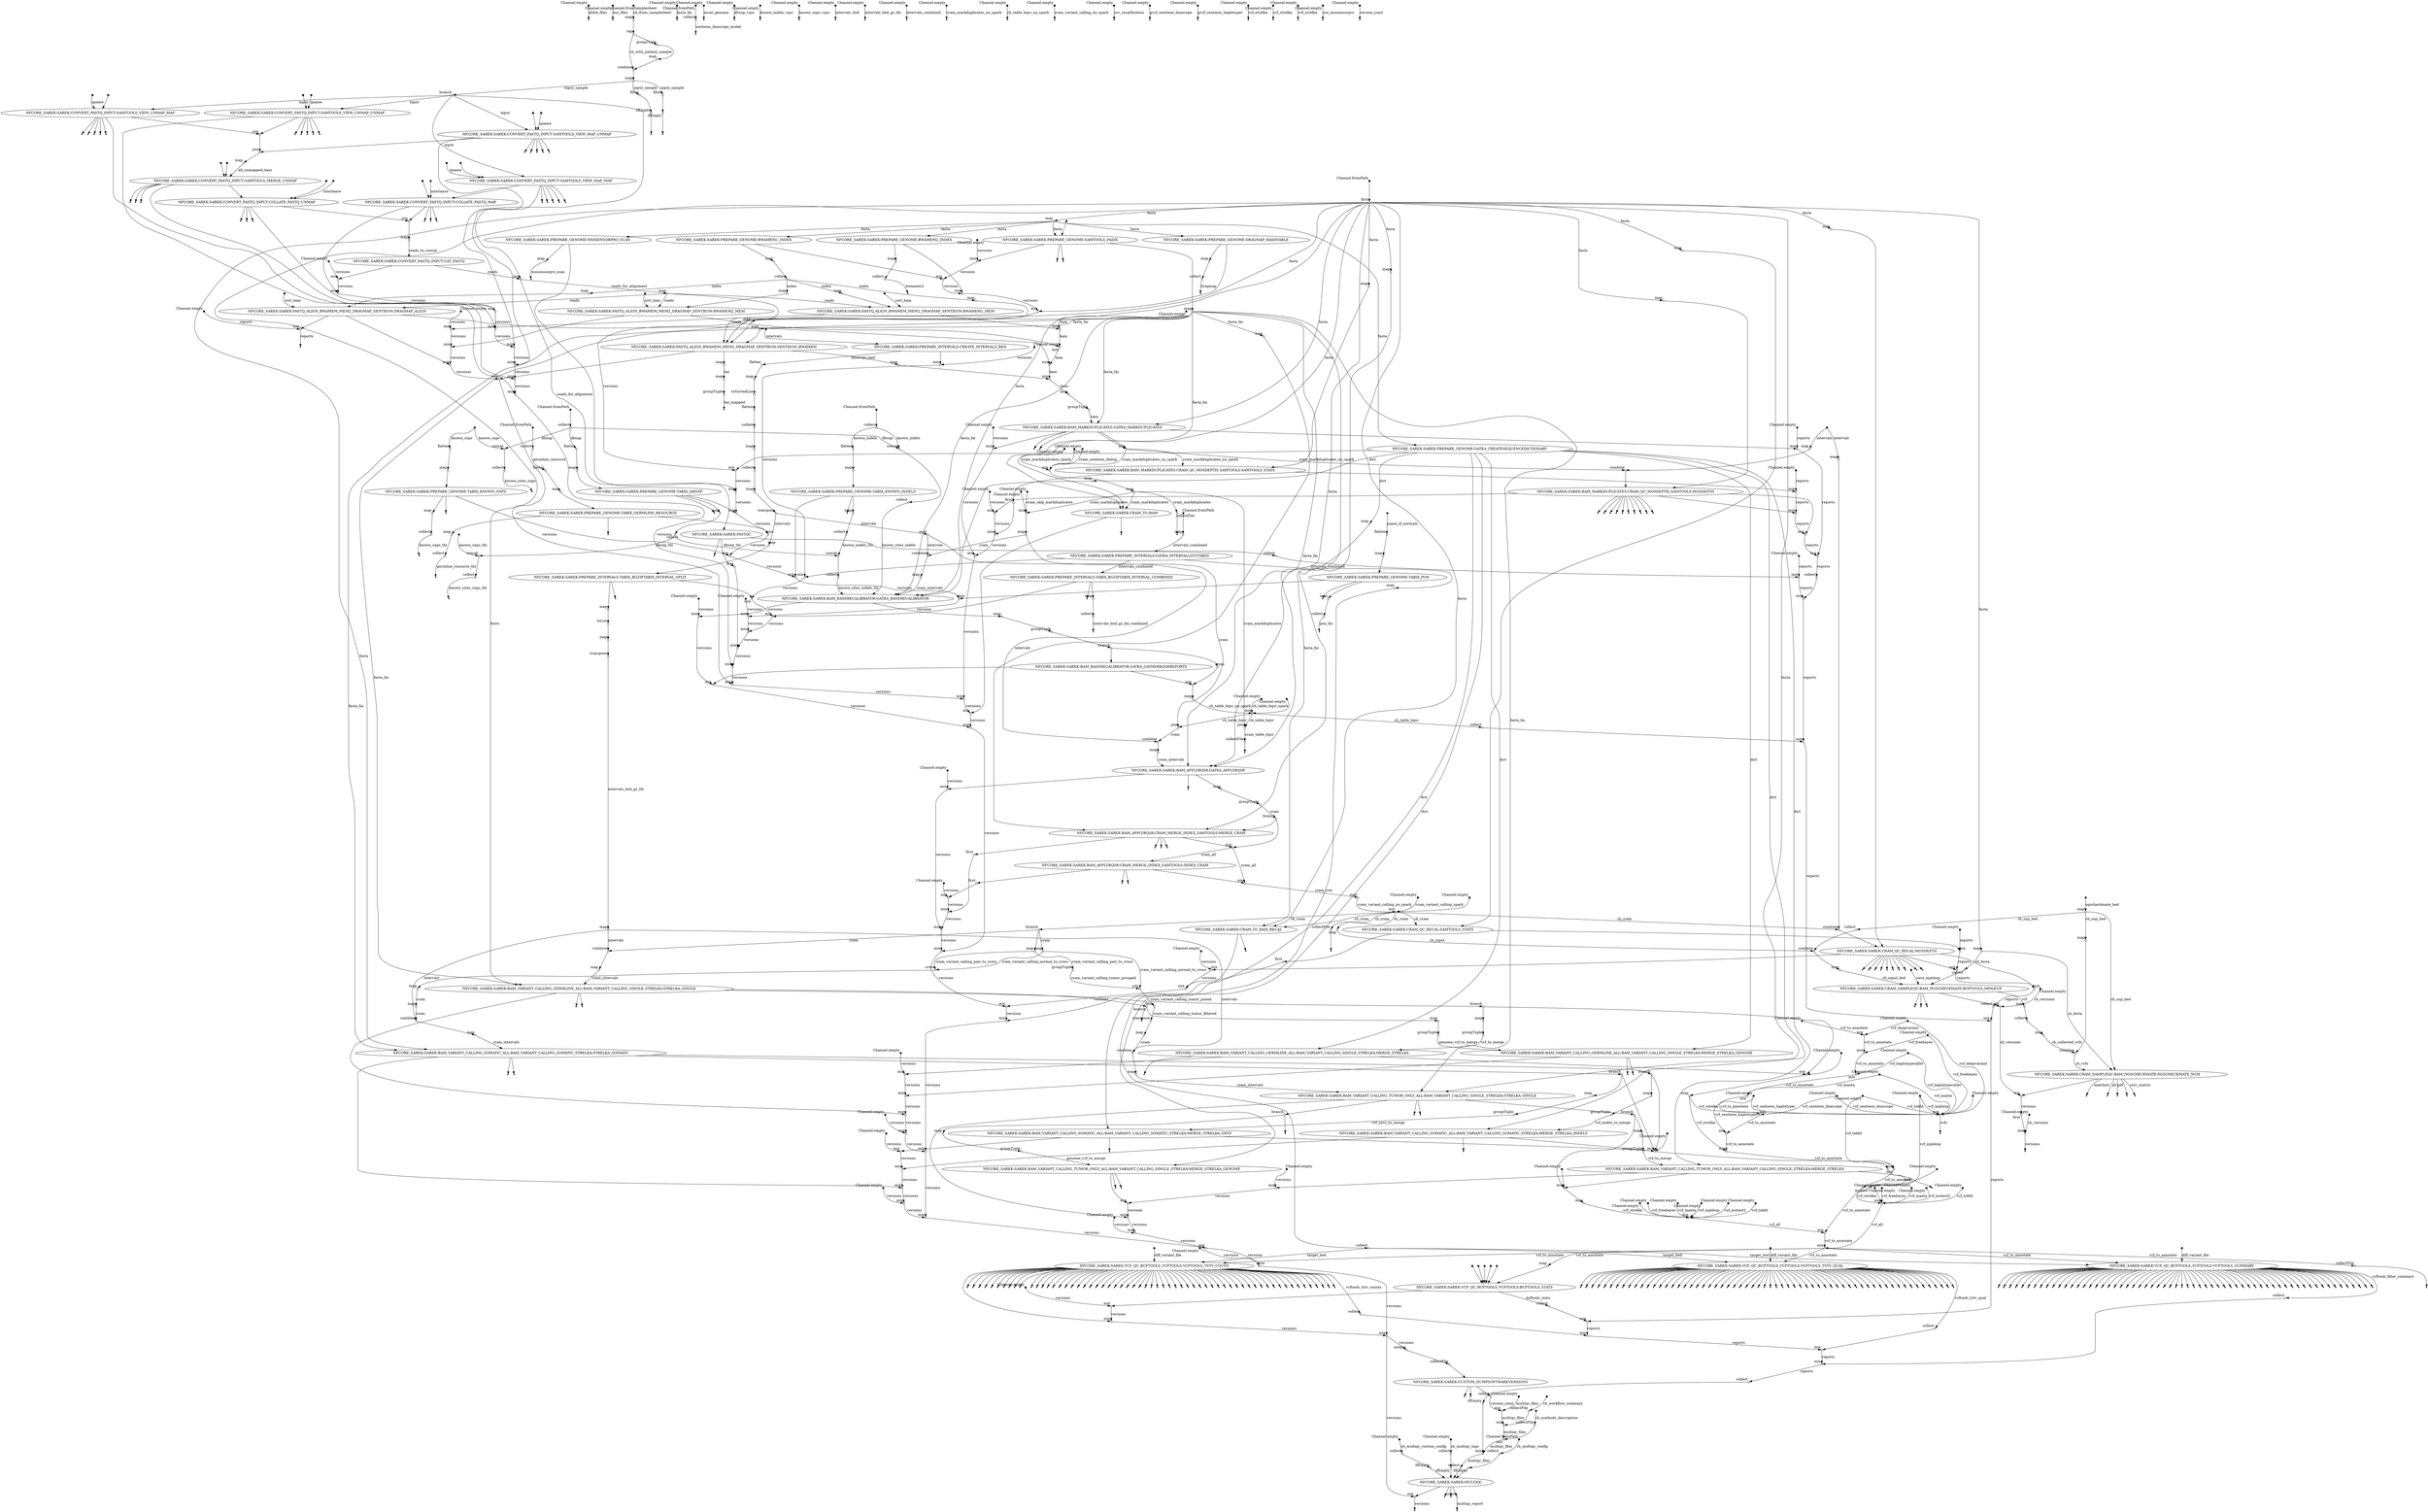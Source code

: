 digraph "sarek_dag" {
v0 [shape=point,label="",fixedsize=true,width=0.1,xlabel="Channel.empty"];
v1 [shape=point];
v0 -> v1 [label="allele_files"];

v2 [shape=point,label="",fixedsize=true,width=0.1,xlabel="Channel.empty"];
v3 [shape=point];
v2 -> v3 [label="loci_files"];

v4 [shape=point,label="",fixedsize=true,width=0.1,xlabel="Channel.fromPath"];
v5 [shape=circle,label="",fixedsize=true,width=0.1,xlabel="collect"];
v4 -> v5;

v5 [shape=circle,label="",fixedsize=true,width=0.1,xlabel="collect"];
v54 [shape=circle,label="",fixedsize=true,width=0.1,xlabel="flatten"];
v5 -> v54 [label="dbsnp"];

v6 [shape=point,label="",fixedsize=true,width=0.1,xlabel="Channel.fromPath"];
v7 [shape=circle,label="",fixedsize=true,width=0.1,xlabel="first"];
v6 -> v7;

v7 [shape=circle,label="",fixedsize=true,width=0.1,xlabel="first"];
v43 [shape=circle,label="",fixedsize=true,width=0.1,xlabel="map"];
v7 -> v43 [label="fasta"];

v8 [shape=point,label="",fixedsize=true,width=0.1,xlabel="Channel.empty"];
v9 [shape=point];
v8 -> v9 [label="fasta_fai"];

v10 [shape=point,label="",fixedsize=true,width=0.1,xlabel="Channel.fromPath"];
v11 [shape=circle,label="",fixedsize=true,width=0.1,xlabel="collect"];
v10 -> v11;

v11 [shape=circle,label="",fixedsize=true,width=0.1,xlabel="collect"];
v58 [shape=circle,label="",fixedsize=true,width=0.1,xlabel="flatten"];
v11 -> v58 [label="germline_resource"];

v12 [shape=point,label="",fixedsize=true,width=0.1,xlabel="Channel.fromPath"];
v13 [shape=circle,label="",fixedsize=true,width=0.1,xlabel="collect"];
v12 -> v13;

v13 [shape=circle,label="",fixedsize=true,width=0.1,xlabel="collect"];
v67 [shape=circle,label="",fixedsize=true,width=0.1,xlabel="flatten"];
v13 -> v67 [label="known_indels"];

v14 [shape=point,label="",fixedsize=true,width=0.1,xlabel="Channel.fromPath"];
v15 [shape=circle,label="",fixedsize=true,width=0.1,xlabel="collect"];
v14 -> v15;

v15 [shape=circle,label="",fixedsize=true,width=0.1,xlabel="collect"];
v16 [shape=point];
v15 -> v16 [label="sentieon_dnascope_model"];

v17 [shape=point,label="",fixedsize=true,width=0.1,xlabel="Channel.empty"];
v18 [shape=point];
v17 -> v18 [label="ascat_genome"];

v19 [shape=point,label="",fixedsize=true,width=0.1,xlabel="Channel.empty"];
v20 [shape=point];
v19 -> v20 [label="dbsnp_vqsr"];

v21 [shape=point,label="",fixedsize=true,width=0.1,xlabel="Channel.empty"];
v22 [shape=point];
v21 -> v22 [label="known_indels_vqsr"];

v23 [shape=point,label="",fixedsize=true,width=0.1,xlabel="Channel.empty"];
v24 [shape=point];
v23 -> v24 [label="known_snps_vqsr"];

v25 [shape=point,label="",fixedsize=true,width=0.1,xlabel="channel.fromSamplesheet"];
v26 [shape=circle,label="",fixedsize=true,width=0.1,xlabel="map"];
v25 -> v26 [label="ch_from_samplesheet"];

v26 [shape=circle,label="",fixedsize=true,width=0.1,xlabel="map"];
v27 [shape=circle,label="",fixedsize=true,width=0.1,xlabel="tap"];
v26 -> v27;

v27 [shape=circle,label="",fixedsize=true,width=0.1,xlabel="tap"];
v30 [shape=circle,label="",fixedsize=true,width=0.1,xlabel="combine"];
v27 -> v30 [label="ch_with_patient_sample"];

v27 [shape=circle,label="",fixedsize=true,width=0.1,xlabel="tap"];
v28 [shape=circle,label="",fixedsize=true,width=0.1,xlabel="groupTuple"];
v27 -> v28;

v28 [shape=circle,label="",fixedsize=true,width=0.1,xlabel="groupTuple"];
v29 [shape=circle,label="",fixedsize=true,width=0.1,xlabel="map"];
v28 -> v29;

v29 [shape=circle,label="",fixedsize=true,width=0.1,xlabel="map"];
v30 [shape=circle,label="",fixedsize=true,width=0.1,xlabel="combine"];
v29 -> v30;

v30 [shape=circle,label="",fixedsize=true,width=0.1,xlabel="combine"];
v31 [shape=circle,label="",fixedsize=true,width=0.1,xlabel="map"];
v30 -> v31;

v31 [shape=circle,label="",fixedsize=true,width=0.1,xlabel="map"];
v32 [shape=circle,label="",fixedsize=true,width=0.1,xlabel="filter"];
v31 -> v32 [label="input_sample"];

v32 [shape=circle,label="",fixedsize=true,width=0.1,xlabel="filter"];
v33 [shape=circle,label="",fixedsize=true,width=0.1,xlabel="ifEmpty"];
v32 -> v33;

v33 [shape=circle,label="",fixedsize=true,width=0.1,xlabel="ifEmpty"];
v34 [shape=point];
v33 -> v34;

v31 [shape=circle,label="",fixedsize=true,width=0.1,xlabel="map"];
v35 [shape=circle,label="",fixedsize=true,width=0.1,xlabel="filter"];
v31 -> v35 [label="input_sample"];

v35 [shape=circle,label="",fixedsize=true,width=0.1,xlabel="filter"];
v36 [shape=circle,label="",fixedsize=true,width=0.1,xlabel="ifEmpty"];
v35 -> v36;

v36 [shape=circle,label="",fixedsize=true,width=0.1,xlabel="ifEmpty"];
v37 [shape=point];
v36 -> v37;

v38 [shape=point,label="",fixedsize=true,width=0.1,xlabel="Channel.fromPath"];
v827 [shape=circle,label="",fixedsize=true,width=0.1,xlabel="collect"];
v38 -> v827 [label="ch_multiqc_config"];

v39 [shape=point,label="",fixedsize=true,width=0.1,xlabel="Channel.empty"];
v829 [shape=circle,label="",fixedsize=true,width=0.1,xlabel="collect"];
v39 -> v829 [label="ch_multiqc_custom_config"];

v40 [shape=point,label="",fixedsize=true,width=0.1,xlabel="Channel.empty"];
v831 [shape=circle,label="",fixedsize=true,width=0.1,xlabel="collect"];
v40 -> v831 [label="ch_multiqc_logo"];

v41 [shape=point,label="",fixedsize=true,width=0.1,xlabel="Channel.empty"];
v235 [shape=circle,label="",fixedsize=true,width=0.1,xlabel="mix"];
v41 -> v235 [label="reports"];

v42 [shape=point,label="",fixedsize=true,width=0.1,xlabel="Channel.empty"];
v163 [shape=circle,label="",fixedsize=true,width=0.1,xlabel="mix"];
v42 -> v163 [label="versions"];

v43 [shape=circle,label="",fixedsize=true,width=0.1,xlabel="map"];
v45 [label="NFCORE_SAREK:SAREK:PREPARE_GENOME:BWAMEM1_INDEX"];
v43 -> v45 [label="fasta"];

v44 [shape=point,label="",fixedsize=true,width=0.1,xlabel="Channel.empty"];
v76 [shape=circle,label="",fixedsize=true,width=0.1,xlabel="mix"];
v44 -> v76 [label="versions"];

v45 [label="NFCORE_SAREK:SAREK:PREPARE_GENOME:BWAMEM1_INDEX"];
v87 [shape=circle,label="",fixedsize=true,width=0.1,xlabel="map"];
v45 -> v87;

v45 [label="NFCORE_SAREK:SAREK:PREPARE_GENOME:BWAMEM1_INDEX"];
v77 [shape=circle,label="",fixedsize=true,width=0.1,xlabel="mix"];
v45 -> v77;

v43 [shape=circle,label="",fixedsize=true,width=0.1,xlabel="map"];
v46 [label="NFCORE_SAREK:SAREK:PREPARE_GENOME:BWAMEM2_INDEX"];
v43 -> v46 [label="fasta"];

v46 [label="NFCORE_SAREK:SAREK:PREPARE_GENOME:BWAMEM2_INDEX"];
v89 [shape=circle,label="",fixedsize=true,width=0.1,xlabel="map"];
v46 -> v89;

v46 [label="NFCORE_SAREK:SAREK:PREPARE_GENOME:BWAMEM2_INDEX"];
v78 [shape=circle,label="",fixedsize=true,width=0.1,xlabel="mix"];
v46 -> v78;

v43 [shape=circle,label="",fixedsize=true,width=0.1,xlabel="map"];
v47 [label="NFCORE_SAREK:SAREK:PREPARE_GENOME:DRAGMAP_HASHTABLE"];
v43 -> v47 [label="fasta"];

v47 [label="NFCORE_SAREK:SAREK:PREPARE_GENOME:DRAGMAP_HASHTABLE"];
v92 [shape=circle,label="",fixedsize=true,width=0.1,xlabel="map"];
v47 -> v92;

v47 [label="NFCORE_SAREK:SAREK:PREPARE_GENOME:DRAGMAP_HASHTABLE"];
v79 [shape=circle,label="",fixedsize=true,width=0.1,xlabel="mix"];
v47 -> v79;

v43 [shape=circle,label="",fixedsize=true,width=0.1,xlabel="map"];
v48 [label="NFCORE_SAREK:SAREK:PREPARE_GENOME:GATK4_CREATESEQUENCEDICTIONARY"];
v43 -> v48 [label="fasta"];

v48 [label="NFCORE_SAREK:SAREK:PREPARE_GENOME:GATK4_CREATESEQUENCEDICTIONARY"];
v334 [shape=circle,label="",fixedsize=true,width=0.1,xlabel="map"];
v48 -> v334 [label="dict"];

v48 [label="NFCORE_SAREK:SAREK:PREPARE_GENOME:GATK4_CREATESEQUENCEDICTIONARY"];
v80 [shape=circle,label="",fixedsize=true,width=0.1,xlabel="mix"];
v48 -> v80;

v43 [shape=circle,label="",fixedsize=true,width=0.1,xlabel="map"];
v49 [label="NFCORE_SAREK:SAREK:PREPARE_GENOME:MSISENSORPRO_SCAN"];
v43 -> v49 [label="fasta"];

v49 [label="NFCORE_SAREK:SAREK:PREPARE_GENOME:MSISENSORPRO_SCAN"];
v106 [shape=circle,label="",fixedsize=true,width=0.1,xlabel="map"];
v49 -> v106;

v49 [label="NFCORE_SAREK:SAREK:PREPARE_GENOME:MSISENSORPRO_SCAN"];
v81 [shape=circle,label="",fixedsize=true,width=0.1,xlabel="mix"];
v49 -> v81;

v43 [shape=circle,label="",fixedsize=true,width=0.1,xlabel="map"];
v51 [label="NFCORE_SAREK:SAREK:PREPARE_GENOME:SAMTOOLS_FAIDX"];
v43 -> v51 [label="fasta"];

v50 [shape=point,label="",fixedsize=true,width=0.1];
v51 [label="NFCORE_SAREK:SAREK:PREPARE_GENOME:SAMTOOLS_FAIDX"];
v50 -> v51;

v51 [label="NFCORE_SAREK:SAREK:PREPARE_GENOME:SAMTOOLS_FAIDX"];
v53 [shape=point];
v51 -> v53;

v51 [label="NFCORE_SAREK:SAREK:PREPARE_GENOME:SAMTOOLS_FAIDX"];
v97 [shape=circle,label="",fixedsize=true,width=0.1,xlabel="map"];
v51 -> v97;

v51 [label="NFCORE_SAREK:SAREK:PREPARE_GENOME:SAMTOOLS_FAIDX"];
v52 [shape=point];
v51 -> v52;

v51 [label="NFCORE_SAREK:SAREK:PREPARE_GENOME:SAMTOOLS_FAIDX"];
v76 [shape=circle,label="",fixedsize=true,width=0.1,xlabel="mix"];
v51 -> v76;

v54 [shape=circle,label="",fixedsize=true,width=0.1,xlabel="flatten"];
v55 [shape=circle,label="",fixedsize=true,width=0.1,xlabel="map"];
v54 -> v55;

v55 [shape=circle,label="",fixedsize=true,width=0.1,xlabel="map"];
v56 [label="NFCORE_SAREK:SAREK:PREPARE_GENOME:TABIX_DBSNP"];
v55 -> v56;

v56 [label="NFCORE_SAREK:SAREK:PREPARE_GENOME:TABIX_DBSNP"];
v95 [shape=circle,label="",fixedsize=true,width=0.1,xlabel="map"];
v56 -> v95;

v56 [label="NFCORE_SAREK:SAREK:PREPARE_GENOME:TABIX_DBSNP"];
v57 [shape=point];
v56 -> v57;

v56 [label="NFCORE_SAREK:SAREK:PREPARE_GENOME:TABIX_DBSNP"];
v82 [shape=circle,label="",fixedsize=true,width=0.1,xlabel="mix"];
v56 -> v82;

v58 [shape=circle,label="",fixedsize=true,width=0.1,xlabel="flatten"];
v59 [shape=circle,label="",fixedsize=true,width=0.1,xlabel="map"];
v58 -> v59;

v59 [shape=circle,label="",fixedsize=true,width=0.1,xlabel="map"];
v60 [label="NFCORE_SAREK:SAREK:PREPARE_GENOME:TABIX_GERMLINE_RESOURCE"];
v59 -> v60;

v60 [label="NFCORE_SAREK:SAREK:PREPARE_GENOME:TABIX_GERMLINE_RESOURCE"];
v98 [shape=circle,label="",fixedsize=true,width=0.1,xlabel="map"];
v60 -> v98;

v60 [label="NFCORE_SAREK:SAREK:PREPARE_GENOME:TABIX_GERMLINE_RESOURCE"];
v61 [shape=point];
v60 -> v61;

v60 [label="NFCORE_SAREK:SAREK:PREPARE_GENOME:TABIX_GERMLINE_RESOURCE"];
v83 [shape=circle,label="",fixedsize=true,width=0.1,xlabel="mix"];
v60 -> v83;

v62 [shape=point,label="",fixedsize=true,width=0.1];
v63 [shape=circle,label="",fixedsize=true,width=0.1,xlabel="flatten"];
v62 -> v63 [label="known_snps"];

v63 [shape=circle,label="",fixedsize=true,width=0.1,xlabel="flatten"];
v64 [shape=circle,label="",fixedsize=true,width=0.1,xlabel="map"];
v63 -> v64;

v64 [shape=circle,label="",fixedsize=true,width=0.1,xlabel="map"];
v65 [label="NFCORE_SAREK:SAREK:PREPARE_GENOME:TABIX_KNOWN_SNPS"];
v64 -> v65;

v65 [label="NFCORE_SAREK:SAREK:PREPARE_GENOME:TABIX_KNOWN_SNPS"];
v101 [shape=circle,label="",fixedsize=true,width=0.1,xlabel="map"];
v65 -> v101;

v65 [label="NFCORE_SAREK:SAREK:PREPARE_GENOME:TABIX_KNOWN_SNPS"];
v66 [shape=point];
v65 -> v66;

v65 [label="NFCORE_SAREK:SAREK:PREPARE_GENOME:TABIX_KNOWN_SNPS"];
v84 [shape=circle,label="",fixedsize=true,width=0.1,xlabel="mix"];
v65 -> v84;

v67 [shape=circle,label="",fixedsize=true,width=0.1,xlabel="flatten"];
v68 [shape=circle,label="",fixedsize=true,width=0.1,xlabel="map"];
v67 -> v68;

v68 [shape=circle,label="",fixedsize=true,width=0.1,xlabel="map"];
v69 [label="NFCORE_SAREK:SAREK:PREPARE_GENOME:TABIX_KNOWN_INDELS"];
v68 -> v69;

v69 [label="NFCORE_SAREK:SAREK:PREPARE_GENOME:TABIX_KNOWN_INDELS"];
v104 [shape=circle,label="",fixedsize=true,width=0.1,xlabel="map"];
v69 -> v104;

v69 [label="NFCORE_SAREK:SAREK:PREPARE_GENOME:TABIX_KNOWN_INDELS"];
v70 [shape=point];
v69 -> v70;

v69 [label="NFCORE_SAREK:SAREK:PREPARE_GENOME:TABIX_KNOWN_INDELS"];
v85 [shape=circle,label="",fixedsize=true,width=0.1,xlabel="mix"];
v69 -> v85;

v71 [shape=point,label="",fixedsize=true,width=0.1];
v72 [shape=circle,label="",fixedsize=true,width=0.1,xlabel="flatten"];
v71 -> v72 [label="panel_of_normals"];

v72 [shape=circle,label="",fixedsize=true,width=0.1,xlabel="flatten"];
v73 [shape=circle,label="",fixedsize=true,width=0.1,xlabel="map"];
v72 -> v73;

v73 [shape=circle,label="",fixedsize=true,width=0.1,xlabel="map"];
v74 [label="NFCORE_SAREK:SAREK:PREPARE_GENOME:TABIX_PON"];
v73 -> v74;

v74 [label="NFCORE_SAREK:SAREK:PREPARE_GENOME:TABIX_PON"];
v108 [shape=circle,label="",fixedsize=true,width=0.1,xlabel="map"];
v74 -> v108;

v74 [label="NFCORE_SAREK:SAREK:PREPARE_GENOME:TABIX_PON"];
v75 [shape=point];
v74 -> v75;

v74 [label="NFCORE_SAREK:SAREK:PREPARE_GENOME:TABIX_PON"];
v86 [shape=circle,label="",fixedsize=true,width=0.1,xlabel="mix"];
v74 -> v86;

v76 [shape=circle,label="",fixedsize=true,width=0.1,xlabel="mix"];
v77 [shape=circle,label="",fixedsize=true,width=0.1,xlabel="mix"];
v76 -> v77 [label="versions"];

v77 [shape=circle,label="",fixedsize=true,width=0.1,xlabel="mix"];
v78 [shape=circle,label="",fixedsize=true,width=0.1,xlabel="mix"];
v77 -> v78 [label="versions"];

v78 [shape=circle,label="",fixedsize=true,width=0.1,xlabel="mix"];
v79 [shape=circle,label="",fixedsize=true,width=0.1,xlabel="mix"];
v78 -> v79 [label="versions"];

v79 [shape=circle,label="",fixedsize=true,width=0.1,xlabel="mix"];
v80 [shape=circle,label="",fixedsize=true,width=0.1,xlabel="mix"];
v79 -> v80 [label="versions"];

v80 [shape=circle,label="",fixedsize=true,width=0.1,xlabel="mix"];
v81 [shape=circle,label="",fixedsize=true,width=0.1,xlabel="mix"];
v80 -> v81 [label="versions"];

v81 [shape=circle,label="",fixedsize=true,width=0.1,xlabel="mix"];
v82 [shape=circle,label="",fixedsize=true,width=0.1,xlabel="mix"];
v81 -> v82 [label="versions"];

v82 [shape=circle,label="",fixedsize=true,width=0.1,xlabel="mix"];
v83 [shape=circle,label="",fixedsize=true,width=0.1,xlabel="mix"];
v82 -> v83 [label="versions"];

v83 [shape=circle,label="",fixedsize=true,width=0.1,xlabel="mix"];
v84 [shape=circle,label="",fixedsize=true,width=0.1,xlabel="mix"];
v83 -> v84 [label="versions"];

v84 [shape=circle,label="",fixedsize=true,width=0.1,xlabel="mix"];
v85 [shape=circle,label="",fixedsize=true,width=0.1,xlabel="mix"];
v84 -> v85 [label="versions"];

v85 [shape=circle,label="",fixedsize=true,width=0.1,xlabel="mix"];
v86 [shape=circle,label="",fixedsize=true,width=0.1,xlabel="mix"];
v85 -> v86 [label="versions"];

v86 [shape=circle,label="",fixedsize=true,width=0.1,xlabel="mix"];
v163 [shape=circle,label="",fixedsize=true,width=0.1,xlabel="mix"];
v86 -> v163 [label="versions"];

v87 [shape=circle,label="",fixedsize=true,width=0.1,xlabel="map"];
v88 [shape=circle,label="",fixedsize=true,width=0.1,xlabel="collect"];
v87 -> v88;

v88 [shape=circle,label="",fixedsize=true,width=0.1,xlabel="collect"];
v241 [shape=circle,label="",fixedsize=true,width=0.1,xlabel="map"];
v88 -> v241 [label="index"];

v89 [shape=circle,label="",fixedsize=true,width=0.1,xlabel="map"];
v90 [shape=circle,label="",fixedsize=true,width=0.1,xlabel="collect"];
v89 -> v90;

v90 [shape=circle,label="",fixedsize=true,width=0.1,xlabel="collect"];
v91 [shape=point];
v90 -> v91 [label="bwamem2"];

v92 [shape=circle,label="",fixedsize=true,width=0.1,xlabel="map"];
v93 [shape=circle,label="",fixedsize=true,width=0.1,xlabel="collect"];
v92 -> v93;

v93 [shape=circle,label="",fixedsize=true,width=0.1,xlabel="collect"];
v94 [shape=point];
v93 -> v94 [label="dragmap"];

v95 [shape=circle,label="",fixedsize=true,width=0.1,xlabel="map"];
v96 [shape=circle,label="",fixedsize=true,width=0.1,xlabel="collect"];
v95 -> v96;

v96 [shape=circle,label="",fixedsize=true,width=0.1,xlabel="collect"];
v113 [shape=circle,label="",fixedsize=true,width=0.1,xlabel="concat"];
v96 -> v113 [label="dbsnp_tbi"];

v97 [shape=circle,label="",fixedsize=true,width=0.1,xlabel="map"];
v252 [shape=circle,label="",fixedsize=true,width=0.1,xlabel="map"];
v97 -> v252 [label="fasta_fai"];

v98 [shape=circle,label="",fixedsize=true,width=0.1,xlabel="map"];
v99 [shape=circle,label="",fixedsize=true,width=0.1,xlabel="collect"];
v98 -> v99;

v99 [shape=circle,label="",fixedsize=true,width=0.1,xlabel="collect"];
v100 [shape=point];
v99 -> v100 [label="germline_resource_tbi"];

v101 [shape=circle,label="",fixedsize=true,width=0.1,xlabel="map"];
v102 [shape=circle,label="",fixedsize=true,width=0.1,xlabel="collect"];
v101 -> v102;

v102 [shape=circle,label="",fixedsize=true,width=0.1,xlabel="collect"];
v103 [shape=point];
v102 -> v103 [label="known_snps_tbi"];

v104 [shape=circle,label="",fixedsize=true,width=0.1,xlabel="map"];
v105 [shape=circle,label="",fixedsize=true,width=0.1,xlabel="collect"];
v104 -> v105;

v105 [shape=circle,label="",fixedsize=true,width=0.1,xlabel="collect"];
v113 [shape=circle,label="",fixedsize=true,width=0.1,xlabel="concat"];
v105 -> v113 [label="known_indels_tbi"];

v106 [shape=circle,label="",fixedsize=true,width=0.1,xlabel="map"];
v107 [shape=point];
v106 -> v107 [label="msisensorpro_scan"];

v108 [shape=circle,label="",fixedsize=true,width=0.1,xlabel="map"];
v109 [shape=circle,label="",fixedsize=true,width=0.1,xlabel="collect"];
v108 -> v109;

v109 [shape=circle,label="",fixedsize=true,width=0.1,xlabel="collect"];
v110 [shape=point];
v109 -> v110 [label="pon_tbi"];

v13 [shape=circle,label="",fixedsize=true,width=0.1,xlabel="collect"];
v111 [shape=circle,label="",fixedsize=true,width=0.1,xlabel="concat"];
v13 -> v111 [label="known_indels"];

v5 [shape=circle,label="",fixedsize=true,width=0.1,xlabel="collect"];
v111 [shape=circle,label="",fixedsize=true,width=0.1,xlabel="concat"];
v5 -> v111 [label="dbsnp"];

v111 [shape=circle,label="",fixedsize=true,width=0.1,xlabel="concat"];
v112 [shape=circle,label="",fixedsize=true,width=0.1,xlabel="collect"];
v111 -> v112;

v112 [shape=circle,label="",fixedsize=true,width=0.1,xlabel="collect"];
v335 [label="NFCORE_SAREK:SAREK:BAM_BASERECALIBRATOR:GATK4_BASERECALIBRATOR"];
v112 -> v335 [label="known_sites_indels"];

v113 [shape=circle,label="",fixedsize=true,width=0.1,xlabel="concat"];
v114 [shape=circle,label="",fixedsize=true,width=0.1,xlabel="collect"];
v113 -> v114;

v114 [shape=circle,label="",fixedsize=true,width=0.1,xlabel="collect"];
v335 [label="NFCORE_SAREK:SAREK:BAM_BASERECALIBRATOR:GATK4_BASERECALIBRATOR"];
v114 -> v335 [label="known_sites_indels_tbi"];

v62 [shape=point,label="",fixedsize=true,width=0.1];
v115 [shape=circle,label="",fixedsize=true,width=0.1,xlabel="concat"];
v62 -> v115 [label="known_snps"];

v5 [shape=circle,label="",fixedsize=true,width=0.1,xlabel="collect"];
v115 [shape=circle,label="",fixedsize=true,width=0.1,xlabel="concat"];
v5 -> v115 [label="dbsnp"];

v115 [shape=circle,label="",fixedsize=true,width=0.1,xlabel="concat"];
v116 [shape=circle,label="",fixedsize=true,width=0.1,xlabel="collect"];
v115 -> v116;

v116 [shape=circle,label="",fixedsize=true,width=0.1,xlabel="collect"];
v117 [shape=point];
v116 -> v117 [label="known_sites_snps"];

v118 [shape=point,label="",fixedsize=true,width=0.1];
v119 [shape=circle,label="",fixedsize=true,width=0.1,xlabel="concat"];
v118 -> v119 [label="known_snps_tbi"];

v96 [shape=circle,label="",fixedsize=true,width=0.1,xlabel="collect"];
v119 [shape=circle,label="",fixedsize=true,width=0.1,xlabel="concat"];
v96 -> v119 [label="dbsnp_tbi"];

v119 [shape=circle,label="",fixedsize=true,width=0.1,xlabel="concat"];
v120 [shape=circle,label="",fixedsize=true,width=0.1,xlabel="collect"];
v119 -> v120;

v120 [shape=circle,label="",fixedsize=true,width=0.1,xlabel="collect"];
v121 [shape=point];
v120 -> v121 [label="known_sites_snps_tbi"];

v122 [shape=point,label="",fixedsize=true,width=0.1,xlabel="Channel.empty"];
v133 [shape=circle,label="",fixedsize=true,width=0.1,xlabel="mix"];
v122 -> v133 [label="versions"];

v123 [shape=point,label="",fixedsize=true,width=0.1,xlabel="Channel.empty"];
v124 [shape=point];
v123 -> v124 [label="intervals_bed"];

v125 [shape=point,label="",fixedsize=true,width=0.1,xlabel="Channel.empty"];
v126 [shape=point];
v125 -> v126 [label="intervals_bed_gz_tbi"];

v127 [shape=point,label="",fixedsize=true,width=0.1,xlabel="Channel.empty"];
v128 [shape=point];
v127 -> v128 [label="intervals_combined"];

v129 [shape=point,label="",fixedsize=true,width=0.1,xlabel="Channel.fromPath"];
v130 [shape=circle,label="",fixedsize=true,width=0.1,xlabel="map"];
v129 -> v130;

v130 [shape=circle,label="",fixedsize=true,width=0.1,xlabel="map"];
v134 [label="NFCORE_SAREK:SAREK:PREPARE_INTERVALS:GATK4_INTERVALLISTTOBED"];
v130 -> v134 [label="intervals_combined"];

v131 [shape=point,label="",fixedsize=true,width=0.1];
v132 [label="NFCORE_SAREK:SAREK:PREPARE_INTERVALS:CREATE_INTERVALS_BED"];
v131 -> v132 [label="intervals"];

v132 [label="NFCORE_SAREK:SAREK:PREPARE_INTERVALS:CREATE_INTERVALS_BED"];
v136 [shape=circle,label="",fixedsize=true,width=0.1,xlabel="flatten"];
v132 -> v136 [label="intervals_bed"];

v132 [label="NFCORE_SAREK:SAREK:PREPARE_INTERVALS:CREATE_INTERVALS_BED"];
v133 [shape=circle,label="",fixedsize=true,width=0.1,xlabel="mix"];
v132 -> v133;

v133 [shape=circle,label="",fixedsize=true,width=0.1,xlabel="mix"];
v135 [shape=circle,label="",fixedsize=true,width=0.1,xlabel="mix"];
v133 -> v135 [label="versions"];

v134 [label="NFCORE_SAREK:SAREK:PREPARE_INTERVALS:GATK4_INTERVALLISTTOBED"];
v153 [label="NFCORE_SAREK:SAREK:PREPARE_INTERVALS:TABIX_BGZIPTABIX_INTERVAL_COMBINED"];
v134 -> v153 [label="intervals_combined"];

v134 [label="NFCORE_SAREK:SAREK:PREPARE_INTERVALS:GATK4_INTERVALLISTTOBED"];
v135 [shape=circle,label="",fixedsize=true,width=0.1,xlabel="mix"];
v134 -> v135;

v135 [shape=circle,label="",fixedsize=true,width=0.1,xlabel="mix"];
v152 [shape=circle,label="",fixedsize=true,width=0.1,xlabel="mix"];
v135 -> v152 [label="versions"];

v136 [shape=circle,label="",fixedsize=true,width=0.1,xlabel="flatten"];
v137 [shape=circle,label="",fixedsize=true,width=0.1,xlabel="map"];
v136 -> v137;

v137 [shape=circle,label="",fixedsize=true,width=0.1,xlabel="map"];
v138 [shape=circle,label="",fixedsize=true,width=0.1,xlabel="toSortedList"];
v137 -> v138;

v138 [shape=circle,label="",fixedsize=true,width=0.1,xlabel="toSortedList"];
v139 [shape=circle,label="",fixedsize=true,width=0.1,xlabel="flatten"];
v138 -> v139;

v139 [shape=circle,label="",fixedsize=true,width=0.1,xlabel="flatten"];
v140 [shape=circle,label="",fixedsize=true,width=0.1,xlabel="collate"];
v139 -> v140;

v140 [shape=circle,label="",fixedsize=true,width=0.1,xlabel="collate"];
v141 [shape=circle,label="",fixedsize=true,width=0.1,xlabel="map"];
v140 -> v141;

v141 [shape=circle,label="",fixedsize=true,width=0.1,xlabel="map"];
v142 [shape=circle,label="",fixedsize=true,width=0.1,xlabel="collect"];
v141 -> v142;

v142 [shape=circle,label="",fixedsize=true,width=0.1,xlabel="collect"];
v143 [shape=circle,label="",fixedsize=true,width=0.1,xlabel="map"];
v142 -> v143;

v143 [shape=circle,label="",fixedsize=true,width=0.1,xlabel="map"];
v144 [shape=circle,label="",fixedsize=true,width=0.1,xlabel="transpose"];
v143 -> v144;

v144 [shape=circle,label="",fixedsize=true,width=0.1,xlabel="transpose"];
v145 [shape=circle,label="",fixedsize=true,width=0.1,xlabel="map"];
v144 -> v145 [label="intervals"];

v145 [shape=circle,label="",fixedsize=true,width=0.1,xlabel="map"];
v146 [label="NFCORE_SAREK:SAREK:PREPARE_INTERVALS:TABIX_BGZIPTABIX_INTERVAL_SPLIT"];
v145 -> v146;

v146 [label="NFCORE_SAREK:SAREK:PREPARE_INTERVALS:TABIX_BGZIPTABIX_INTERVAL_SPLIT"];
v148 [shape=circle,label="",fixedsize=true,width=0.1,xlabel="map"];
v146 -> v148;

v146 [label="NFCORE_SAREK:SAREK:PREPARE_INTERVALS:TABIX_BGZIPTABIX_INTERVAL_SPLIT"];
v147 [shape=point];
v146 -> v147;

v146 [label="NFCORE_SAREK:SAREK:PREPARE_INTERVALS:TABIX_BGZIPTABIX_INTERVAL_SPLIT"];
v152 [shape=circle,label="",fixedsize=true,width=0.1,xlabel="mix"];
v146 -> v152;

v148 [shape=circle,label="",fixedsize=true,width=0.1,xlabel="map"];
v149 [shape=circle,label="",fixedsize=true,width=0.1,xlabel="toList"];
v148 -> v149;

v149 [shape=circle,label="",fixedsize=true,width=0.1,xlabel="toList"];
v150 [shape=circle,label="",fixedsize=true,width=0.1,xlabel="map"];
v149 -> v150;

v150 [shape=circle,label="",fixedsize=true,width=0.1,xlabel="map"];
v151 [shape=circle,label="",fixedsize=true,width=0.1,xlabel="transpose"];
v150 -> v151;

v151 [shape=circle,label="",fixedsize=true,width=0.1,xlabel="transpose"];
v162 [shape=circle,label="",fixedsize=true,width=0.1,xlabel="map"];
v151 -> v162 [label="intervals_bed_gz_tbi"];

v152 [shape=circle,label="",fixedsize=true,width=0.1,xlabel="mix"];
v155 [shape=circle,label="",fixedsize=true,width=0.1,xlabel="mix"];
v152 -> v155 [label="versions"];

v153 [label="NFCORE_SAREK:SAREK:PREPARE_INTERVALS:TABIX_BGZIPTABIX_INTERVAL_COMBINED"];
v158 [shape=circle,label="",fixedsize=true,width=0.1,xlabel="map"];
v153 -> v158;

v153 [label="NFCORE_SAREK:SAREK:PREPARE_INTERVALS:TABIX_BGZIPTABIX_INTERVAL_COMBINED"];
v154 [shape=point];
v153 -> v154;

v153 [label="NFCORE_SAREK:SAREK:PREPARE_INTERVALS:TABIX_BGZIPTABIX_INTERVAL_COMBINED"];
v155 [shape=circle,label="",fixedsize=true,width=0.1,xlabel="mix"];
v153 -> v155;

v155 [shape=circle,label="",fixedsize=true,width=0.1,xlabel="mix"];
v164 [shape=circle,label="",fixedsize=true,width=0.1,xlabel="mix"];
v155 -> v164 [label="versions"];

v134 [label="NFCORE_SAREK:SAREK:PREPARE_INTERVALS:GATK4_INTERVALLISTTOBED"];
v156 [shape=circle,label="",fixedsize=true,width=0.1,xlabel="map"];
v134 -> v156 [label="intervals_combined"];

v156 [shape=circle,label="",fixedsize=true,width=0.1,xlabel="map"];
v157 [shape=circle,label="",fixedsize=true,width=0.1,xlabel="collect"];
v156 -> v157;

v157 [shape=circle,label="",fixedsize=true,width=0.1,xlabel="collect"];
v600 [label="NFCORE_SAREK:SAREK:VCF_QC_BCFTOOLS_VCFTOOLS:VCFTOOLS_TSTV_COUNT"];
v157 -> v600 [label="target_bed"];

v158 [shape=circle,label="",fixedsize=true,width=0.1,xlabel="map"];
v159 [shape=circle,label="",fixedsize=true,width=0.1,xlabel="collect"];
v158 -> v159;

v159 [shape=circle,label="",fixedsize=true,width=0.1,xlabel="collect"];
v160 [shape=point];
v159 -> v160 [label="intervals_bed_gz_tbi_combined"];

v144 [shape=circle,label="",fixedsize=true,width=0.1,xlabel="transpose"];
v161 [shape=circle,label="",fixedsize=true,width=0.1,xlabel="map"];
v144 -> v161 [label="intervals"];

v161 [shape=circle,label="",fixedsize=true,width=0.1,xlabel="map"];
v332 [shape=circle,label="",fixedsize=true,width=0.1,xlabel="combine"];
v161 -> v332 [label="intervals"];

v162 [shape=circle,label="",fixedsize=true,width=0.1,xlabel="map"];
v479 [shape=circle,label="",fixedsize=true,width=0.1,xlabel="combine"];
v162 -> v479 [label="intervals"];

v163 [shape=circle,label="",fixedsize=true,width=0.1,xlabel="mix"];
v164 [shape=circle,label="",fixedsize=true,width=0.1,xlabel="mix"];
v163 -> v164 [label="versions"];

v164 [shape=circle,label="",fixedsize=true,width=0.1,xlabel="mix"];
v237 [shape=circle,label="",fixedsize=true,width=0.1,xlabel="mix"];
v164 -> v237 [label="versions"];

v31 [shape=circle,label="",fixedsize=true,width=0.1,xlabel="map"];
v165 [shape=circle,label="",fixedsize=true,width=0.1,xlabel="branch"];
v31 -> v165 [label="input_sample"];

v165 [shape=circle,label="",fixedsize=true,width=0.1,xlabel="branch"];
v169 [label="NFCORE_SAREK:SAREK:CONVERT_FASTQ_INPUT:SAMTOOLS_VIEW_MAP_MAP"];
v165 -> v169 [label="input"];

v165 [shape=circle,label="",fixedsize=true,width=0.1,xlabel="branch"];
v231 [shape=circle,label="",fixedsize=true,width=0.1,xlabel="mix"];
v165 -> v231;

v166 [shape=point,label="",fixedsize=true,width=0.1,xlabel="Channel.empty"];
v223 [shape=circle,label="",fixedsize=true,width=0.1,xlabel="mix"];
v166 -> v223 [label="versions"];

v167 [shape=point,label="",fixedsize=true,width=0.1];
v169 [label="NFCORE_SAREK:SAREK:CONVERT_FASTQ_INPUT:SAMTOOLS_VIEW_MAP_MAP"];
v167 -> v169;

v168 [shape=point,label="",fixedsize=true,width=0.1];
v169 [label="NFCORE_SAREK:SAREK:CONVERT_FASTQ_INPUT:SAMTOOLS_VIEW_MAP_MAP"];
v168 -> v169 [label="qname"];

v169 [label="NFCORE_SAREK:SAREK:CONVERT_FASTQ_INPUT:SAMTOOLS_VIEW_MAP_MAP"];
v216 [label="NFCORE_SAREK:SAREK:CONVERT_FASTQ_INPUT:COLLATE_FASTQ_MAP"];
v169 -> v216;

v169 [label="NFCORE_SAREK:SAREK:CONVERT_FASTQ_INPUT:SAMTOOLS_VIEW_MAP_MAP"];
v174 [shape=point];
v169 -> v174;

v169 [label="NFCORE_SAREK:SAREK:CONVERT_FASTQ_INPUT:SAMTOOLS_VIEW_MAP_MAP"];
v173 [shape=point];
v169 -> v173;

v169 [label="NFCORE_SAREK:SAREK:CONVERT_FASTQ_INPUT:SAMTOOLS_VIEW_MAP_MAP"];
v172 [shape=point];
v169 -> v172;

v169 [label="NFCORE_SAREK:SAREK:CONVERT_FASTQ_INPUT:SAMTOOLS_VIEW_MAP_MAP"];
v171 [shape=point];
v169 -> v171;

v169 [label="NFCORE_SAREK:SAREK:CONVERT_FASTQ_INPUT:SAMTOOLS_VIEW_MAP_MAP"];
v170 [shape=point];
v169 -> v170;

v169 [label="NFCORE_SAREK:SAREK:CONVERT_FASTQ_INPUT:SAMTOOLS_VIEW_MAP_MAP"];
v227 [shape=circle,label="",fixedsize=true,width=0.1,xlabel="mix"];
v169 -> v227;

v165 [shape=circle,label="",fixedsize=true,width=0.1,xlabel="branch"];
v177 [label="NFCORE_SAREK:SAREK:CONVERT_FASTQ_INPUT:SAMTOOLS_VIEW_UNMAP_UNMAP"];
v165 -> v177 [label="input"];

v175 [shape=point,label="",fixedsize=true,width=0.1];
v177 [label="NFCORE_SAREK:SAREK:CONVERT_FASTQ_INPUT:SAMTOOLS_VIEW_UNMAP_UNMAP"];
v175 -> v177;

v176 [shape=point,label="",fixedsize=true,width=0.1];
v177 [label="NFCORE_SAREK:SAREK:CONVERT_FASTQ_INPUT:SAMTOOLS_VIEW_UNMAP_UNMAP"];
v176 -> v177 [label="qname"];

v177 [label="NFCORE_SAREK:SAREK:CONVERT_FASTQ_INPUT:SAMTOOLS_VIEW_UNMAP_UNMAP"];
v199 [shape=circle,label="",fixedsize=true,width=0.1,xlabel="join"];
v177 -> v199;

v177 [label="NFCORE_SAREK:SAREK:CONVERT_FASTQ_INPUT:SAMTOOLS_VIEW_UNMAP_UNMAP"];
v182 [shape=point];
v177 -> v182;

v177 [label="NFCORE_SAREK:SAREK:CONVERT_FASTQ_INPUT:SAMTOOLS_VIEW_UNMAP_UNMAP"];
v181 [shape=point];
v177 -> v181;

v177 [label="NFCORE_SAREK:SAREK:CONVERT_FASTQ_INPUT:SAMTOOLS_VIEW_UNMAP_UNMAP"];
v180 [shape=point];
v177 -> v180;

v177 [label="NFCORE_SAREK:SAREK:CONVERT_FASTQ_INPUT:SAMTOOLS_VIEW_UNMAP_UNMAP"];
v179 [shape=point];
v177 -> v179;

v177 [label="NFCORE_SAREK:SAREK:CONVERT_FASTQ_INPUT:SAMTOOLS_VIEW_UNMAP_UNMAP"];
v178 [shape=point];
v177 -> v178;

v177 [label="NFCORE_SAREK:SAREK:CONVERT_FASTQ_INPUT:SAMTOOLS_VIEW_UNMAP_UNMAP"];
v230 [shape=circle,label="",fixedsize=true,width=0.1,xlabel="mix"];
v177 -> v230;

v165 [shape=circle,label="",fixedsize=true,width=0.1,xlabel="branch"];
v185 [label="NFCORE_SAREK:SAREK:CONVERT_FASTQ_INPUT:SAMTOOLS_VIEW_UNMAP_MAP"];
v165 -> v185 [label="input"];

v183 [shape=point,label="",fixedsize=true,width=0.1];
v185 [label="NFCORE_SAREK:SAREK:CONVERT_FASTQ_INPUT:SAMTOOLS_VIEW_UNMAP_MAP"];
v183 -> v185;

v184 [shape=point,label="",fixedsize=true,width=0.1];
v185 [label="NFCORE_SAREK:SAREK:CONVERT_FASTQ_INPUT:SAMTOOLS_VIEW_UNMAP_MAP"];
v184 -> v185 [label="qname"];

v185 [label="NFCORE_SAREK:SAREK:CONVERT_FASTQ_INPUT:SAMTOOLS_VIEW_UNMAP_MAP"];
v199 [shape=circle,label="",fixedsize=true,width=0.1,xlabel="join"];
v185 -> v199;

v185 [label="NFCORE_SAREK:SAREK:CONVERT_FASTQ_INPUT:SAMTOOLS_VIEW_UNMAP_MAP"];
v190 [shape=point];
v185 -> v190;

v185 [label="NFCORE_SAREK:SAREK:CONVERT_FASTQ_INPUT:SAMTOOLS_VIEW_UNMAP_MAP"];
v189 [shape=point];
v185 -> v189;

v185 [label="NFCORE_SAREK:SAREK:CONVERT_FASTQ_INPUT:SAMTOOLS_VIEW_UNMAP_MAP"];
v188 [shape=point];
v185 -> v188;

v185 [label="NFCORE_SAREK:SAREK:CONVERT_FASTQ_INPUT:SAMTOOLS_VIEW_UNMAP_MAP"];
v187 [shape=point];
v185 -> v187;

v185 [label="NFCORE_SAREK:SAREK:CONVERT_FASTQ_INPUT:SAMTOOLS_VIEW_UNMAP_MAP"];
v186 [shape=point];
v185 -> v186;

v185 [label="NFCORE_SAREK:SAREK:CONVERT_FASTQ_INPUT:SAMTOOLS_VIEW_UNMAP_MAP"];
v229 [shape=circle,label="",fixedsize=true,width=0.1,xlabel="mix"];
v185 -> v229;

v165 [shape=circle,label="",fixedsize=true,width=0.1,xlabel="branch"];
v193 [label="NFCORE_SAREK:SAREK:CONVERT_FASTQ_INPUT:SAMTOOLS_VIEW_MAP_UNMAP"];
v165 -> v193 [label="input"];

v191 [shape=point,label="",fixedsize=true,width=0.1];
v193 [label="NFCORE_SAREK:SAREK:CONVERT_FASTQ_INPUT:SAMTOOLS_VIEW_MAP_UNMAP"];
v191 -> v193;

v192 [shape=point,label="",fixedsize=true,width=0.1];
v193 [label="NFCORE_SAREK:SAREK:CONVERT_FASTQ_INPUT:SAMTOOLS_VIEW_MAP_UNMAP"];
v192 -> v193 [label="qname"];

v193 [label="NFCORE_SAREK:SAREK:CONVERT_FASTQ_INPUT:SAMTOOLS_VIEW_MAP_UNMAP"];
v200 [shape=circle,label="",fixedsize=true,width=0.1,xlabel="join"];
v193 -> v200;

v193 [label="NFCORE_SAREK:SAREK:CONVERT_FASTQ_INPUT:SAMTOOLS_VIEW_MAP_UNMAP"];
v198 [shape=point];
v193 -> v198;

v193 [label="NFCORE_SAREK:SAREK:CONVERT_FASTQ_INPUT:SAMTOOLS_VIEW_MAP_UNMAP"];
v197 [shape=point];
v193 -> v197;

v193 [label="NFCORE_SAREK:SAREK:CONVERT_FASTQ_INPUT:SAMTOOLS_VIEW_MAP_UNMAP"];
v196 [shape=point];
v193 -> v196;

v193 [label="NFCORE_SAREK:SAREK:CONVERT_FASTQ_INPUT:SAMTOOLS_VIEW_MAP_UNMAP"];
v195 [shape=point];
v193 -> v195;

v193 [label="NFCORE_SAREK:SAREK:CONVERT_FASTQ_INPUT:SAMTOOLS_VIEW_MAP_UNMAP"];
v194 [shape=point];
v193 -> v194;

v193 [label="NFCORE_SAREK:SAREK:CONVERT_FASTQ_INPUT:SAMTOOLS_VIEW_MAP_UNMAP"];
v228 [shape=circle,label="",fixedsize=true,width=0.1,xlabel="mix"];
v193 -> v228;

v199 [shape=circle,label="",fixedsize=true,width=0.1,xlabel="join"];
v200 [shape=circle,label="",fixedsize=true,width=0.1,xlabel="join"];
v199 -> v200;

v200 [shape=circle,label="",fixedsize=true,width=0.1,xlabel="join"];
v201 [shape=circle,label="",fixedsize=true,width=0.1,xlabel="map"];
v200 -> v201;

v201 [shape=circle,label="",fixedsize=true,width=0.1,xlabel="map"];
v204 [label="NFCORE_SAREK:SAREK:CONVERT_FASTQ_INPUT:SAMTOOLS_MERGE_UNMAP"];
v201 -> v204 [label="all_unmapped_bam"];

v202 [shape=point,label="",fixedsize=true,width=0.1];
v204 [label="NFCORE_SAREK:SAREK:CONVERT_FASTQ_INPUT:SAMTOOLS_MERGE_UNMAP"];
v202 -> v204;

v203 [shape=point,label="",fixedsize=true,width=0.1];
v204 [label="NFCORE_SAREK:SAREK:CONVERT_FASTQ_INPUT:SAMTOOLS_MERGE_UNMAP"];
v203 -> v204;

v204 [label="NFCORE_SAREK:SAREK:CONVERT_FASTQ_INPUT:SAMTOOLS_MERGE_UNMAP"];
v210 [label="NFCORE_SAREK:SAREK:CONVERT_FASTQ_INPUT:COLLATE_FASTQ_UNMAP"];
v204 -> v210;

v204 [label="NFCORE_SAREK:SAREK:CONVERT_FASTQ_INPUT:SAMTOOLS_MERGE_UNMAP"];
v207 [shape=point];
v204 -> v207;

v204 [label="NFCORE_SAREK:SAREK:CONVERT_FASTQ_INPUT:SAMTOOLS_MERGE_UNMAP"];
v206 [shape=point];
v204 -> v206;

v204 [label="NFCORE_SAREK:SAREK:CONVERT_FASTQ_INPUT:SAMTOOLS_MERGE_UNMAP"];
v205 [shape=point];
v204 -> v205;

v204 [label="NFCORE_SAREK:SAREK:CONVERT_FASTQ_INPUT:SAMTOOLS_MERGE_UNMAP"];
v226 [shape=circle,label="",fixedsize=true,width=0.1,xlabel="mix"];
v204 -> v226;

v208 [shape=point,label="",fixedsize=true,width=0.1];
v210 [label="NFCORE_SAREK:SAREK:CONVERT_FASTQ_INPUT:COLLATE_FASTQ_UNMAP"];
v208 -> v210;

v209 [shape=point,label="",fixedsize=true,width=0.1];
v210 [label="NFCORE_SAREK:SAREK:CONVERT_FASTQ_INPUT:COLLATE_FASTQ_UNMAP"];
v209 -> v210 [label="interleave"];

v210 [label="NFCORE_SAREK:SAREK:CONVERT_FASTQ_INPUT:COLLATE_FASTQ_UNMAP"];
v220 [shape=circle,label="",fixedsize=true,width=0.1,xlabel="join"];
v210 -> v220;

v210 [label="NFCORE_SAREK:SAREK:CONVERT_FASTQ_INPUT:COLLATE_FASTQ_UNMAP"];
v213 [shape=point];
v210 -> v213;

v210 [label="NFCORE_SAREK:SAREK:CONVERT_FASTQ_INPUT:COLLATE_FASTQ_UNMAP"];
v212 [shape=point];
v210 -> v212;

v210 [label="NFCORE_SAREK:SAREK:CONVERT_FASTQ_INPUT:COLLATE_FASTQ_UNMAP"];
v211 [shape=point];
v210 -> v211;

v210 [label="NFCORE_SAREK:SAREK:CONVERT_FASTQ_INPUT:COLLATE_FASTQ_UNMAP"];
v225 [shape=circle,label="",fixedsize=true,width=0.1,xlabel="mix"];
v210 -> v225;

v214 [shape=point,label="",fixedsize=true,width=0.1];
v216 [label="NFCORE_SAREK:SAREK:CONVERT_FASTQ_INPUT:COLLATE_FASTQ_MAP"];
v214 -> v216;

v215 [shape=point,label="",fixedsize=true,width=0.1];
v216 [label="NFCORE_SAREK:SAREK:CONVERT_FASTQ_INPUT:COLLATE_FASTQ_MAP"];
v215 -> v216 [label="interleave"];

v216 [label="NFCORE_SAREK:SAREK:CONVERT_FASTQ_INPUT:COLLATE_FASTQ_MAP"];
v220 [shape=circle,label="",fixedsize=true,width=0.1,xlabel="join"];
v216 -> v220;

v216 [label="NFCORE_SAREK:SAREK:CONVERT_FASTQ_INPUT:COLLATE_FASTQ_MAP"];
v219 [shape=point];
v216 -> v219;

v216 [label="NFCORE_SAREK:SAREK:CONVERT_FASTQ_INPUT:COLLATE_FASTQ_MAP"];
v218 [shape=point];
v216 -> v218;

v216 [label="NFCORE_SAREK:SAREK:CONVERT_FASTQ_INPUT:COLLATE_FASTQ_MAP"];
v217 [shape=point];
v216 -> v217;

v216 [label="NFCORE_SAREK:SAREK:CONVERT_FASTQ_INPUT:COLLATE_FASTQ_MAP"];
v224 [shape=circle,label="",fixedsize=true,width=0.1,xlabel="mix"];
v216 -> v224;

v220 [shape=circle,label="",fixedsize=true,width=0.1,xlabel="join"];
v221 [shape=circle,label="",fixedsize=true,width=0.1,xlabel="map"];
v220 -> v221;

v221 [shape=circle,label="",fixedsize=true,width=0.1,xlabel="map"];
v222 [label="NFCORE_SAREK:SAREK:CONVERT_FASTQ_INPUT:CAT_FASTQ"];
v221 -> v222 [label="reads_to_concat"];

v222 [label="NFCORE_SAREK:SAREK:CONVERT_FASTQ_INPUT:CAT_FASTQ"];
v231 [shape=circle,label="",fixedsize=true,width=0.1,xlabel="mix"];
v222 -> v231 [label="reads"];

v222 [label="NFCORE_SAREK:SAREK:CONVERT_FASTQ_INPUT:CAT_FASTQ"];
v223 [shape=circle,label="",fixedsize=true,width=0.1,xlabel="mix"];
v222 -> v223;

v223 [shape=circle,label="",fixedsize=true,width=0.1,xlabel="mix"];
v224 [shape=circle,label="",fixedsize=true,width=0.1,xlabel="mix"];
v223 -> v224 [label="versions"];

v224 [shape=circle,label="",fixedsize=true,width=0.1,xlabel="mix"];
v225 [shape=circle,label="",fixedsize=true,width=0.1,xlabel="mix"];
v224 -> v225 [label="versions"];

v225 [shape=circle,label="",fixedsize=true,width=0.1,xlabel="mix"];
v226 [shape=circle,label="",fixedsize=true,width=0.1,xlabel="mix"];
v225 -> v226 [label="versions"];

v226 [shape=circle,label="",fixedsize=true,width=0.1,xlabel="mix"];
v227 [shape=circle,label="",fixedsize=true,width=0.1,xlabel="mix"];
v226 -> v227 [label="versions"];

v227 [shape=circle,label="",fixedsize=true,width=0.1,xlabel="mix"];
v228 [shape=circle,label="",fixedsize=true,width=0.1,xlabel="mix"];
v227 -> v228 [label="versions"];

v228 [shape=circle,label="",fixedsize=true,width=0.1,xlabel="mix"];
v229 [shape=circle,label="",fixedsize=true,width=0.1,xlabel="mix"];
v228 -> v229 [label="versions"];

v229 [shape=circle,label="",fixedsize=true,width=0.1,xlabel="mix"];
v230 [shape=circle,label="",fixedsize=true,width=0.1,xlabel="mix"];
v229 -> v230 [label="versions"];

v230 [shape=circle,label="",fixedsize=true,width=0.1,xlabel="mix"];
v272 [shape=circle,label="",fixedsize=true,width=0.1,xlabel="mix"];
v230 -> v272 [label="versions"];

v231 [shape=circle,label="",fixedsize=true,width=0.1,xlabel="mix"];
v232 [label="NFCORE_SAREK:SAREK:FASTQC"];
v231 -> v232 [label="reads_for_alignment"];

v232 [label="NFCORE_SAREK:SAREK:FASTQC"];
v233 [shape=point];
v232 -> v233;

v232 [label="NFCORE_SAREK:SAREK:FASTQC"];
v234 [shape=circle,label="",fixedsize=true,width=0.1,xlabel="collect"];
v232 -> v234;

v232 [label="NFCORE_SAREK:SAREK:FASTQC"];
v236 [shape=circle,label="",fixedsize=true,width=0.1,xlabel="first"];
v232 -> v236;

v234 [shape=circle,label="",fixedsize=true,width=0.1,xlabel="collect"];
v235 [shape=circle,label="",fixedsize=true,width=0.1,xlabel="mix"];
v234 -> v235;

v235 [shape=circle,label="",fixedsize=true,width=0.1,xlabel="mix"];
v315 [shape=circle,label="",fixedsize=true,width=0.1,xlabel="mix"];
v235 -> v315 [label="reports"];

v236 [shape=circle,label="",fixedsize=true,width=0.1,xlabel="first"];
v237 [shape=circle,label="",fixedsize=true,width=0.1,xlabel="mix"];
v236 -> v237;

v237 [shape=circle,label="",fixedsize=true,width=0.1,xlabel="mix"];
v272 [shape=circle,label="",fixedsize=true,width=0.1,xlabel="mix"];
v237 -> v272 [label="versions"];

v231 [shape=circle,label="",fixedsize=true,width=0.1,xlabel="mix"];
v238 [shape=circle,label="",fixedsize=true,width=0.1,xlabel="map"];
v231 -> v238 [label="reads_for_alignment"];

v238 [shape=circle,label="",fixedsize=true,width=0.1,xlabel="map"];
v243 [label="NFCORE_SAREK:SAREK:FASTQ_ALIGN_BWAMEM_MEM2_DRAGMAP_SENTIEON:BWAMEM1_MEM"];
v238 -> v243 [label="reads"];

v239 [shape=point,label="",fixedsize=true,width=0.1,xlabel="Channel.empty"];
v263 [shape=circle,label="",fixedsize=true,width=0.1,xlabel="mix"];
v239 -> v263 [label="versions"];

v240 [shape=point,label="",fixedsize=true,width=0.1,xlabel="Channel.empty"];
v261 [shape=circle,label="",fixedsize=true,width=0.1,xlabel="mix"];
v240 -> v261 [label="reports"];

v241 [shape=circle,label="",fixedsize=true,width=0.1,xlabel="map"];
v243 [label="NFCORE_SAREK:SAREK:FASTQ_ALIGN_BWAMEM_MEM2_DRAGMAP_SENTIEON:BWAMEM1_MEM"];
v241 -> v243;

v242 [shape=point,label="",fixedsize=true,width=0.1];
v243 [label="NFCORE_SAREK:SAREK:FASTQ_ALIGN_BWAMEM_MEM2_DRAGMAP_SENTIEON:BWAMEM1_MEM"];
v242 -> v243 [label="sort_bam"];

v243 [label="NFCORE_SAREK:SAREK:FASTQ_ALIGN_BWAMEM_MEM2_DRAGMAP_SENTIEON:BWAMEM1_MEM"];
v255 [shape=circle,label="",fixedsize=true,width=0.1,xlabel="mix"];
v243 -> v255;

v243 [label="NFCORE_SAREK:SAREK:FASTQ_ALIGN_BWAMEM_MEM2_DRAGMAP_SENTIEON:BWAMEM1_MEM"];
v263 [shape=circle,label="",fixedsize=true,width=0.1,xlabel="mix"];
v243 -> v263;

v88 [shape=circle,label="",fixedsize=true,width=0.1,xlabel="collect"];
v244 [shape=circle,label="",fixedsize=true,width=0.1,xlabel="map"];
v88 -> v244 [label="index"];

v244 [shape=circle,label="",fixedsize=true,width=0.1,xlabel="map"];
v246 [label="NFCORE_SAREK:SAREK:FASTQ_ALIGN_BWAMEM_MEM2_DRAGMAP_SENTIEON:BWAMEM2_MEM"];
v244 -> v246;

v238 [shape=circle,label="",fixedsize=true,width=0.1,xlabel="map"];
v246 [label="NFCORE_SAREK:SAREK:FASTQ_ALIGN_BWAMEM_MEM2_DRAGMAP_SENTIEON:BWAMEM2_MEM"];
v238 -> v246 [label="reads"];

v245 [shape=point,label="",fixedsize=true,width=0.1];
v246 [label="NFCORE_SAREK:SAREK:FASTQ_ALIGN_BWAMEM_MEM2_DRAGMAP_SENTIEON:BWAMEM2_MEM"];
v245 -> v246 [label="sort_bam"];

v246 [label="NFCORE_SAREK:SAREK:FASTQ_ALIGN_BWAMEM_MEM2_DRAGMAP_SENTIEON:BWAMEM2_MEM"];
v256 [shape=circle,label="",fixedsize=true,width=0.1,xlabel="mix"];
v246 -> v256;

v246 [label="NFCORE_SAREK:SAREK:FASTQ_ALIGN_BWAMEM_MEM2_DRAGMAP_SENTIEON:BWAMEM2_MEM"];
v264 [shape=circle,label="",fixedsize=true,width=0.1,xlabel="mix"];
v246 -> v264;

v88 [shape=circle,label="",fixedsize=true,width=0.1,xlabel="collect"];
v247 [shape=circle,label="",fixedsize=true,width=0.1,xlabel="map"];
v88 -> v247 [label="index"];

v247 [shape=circle,label="",fixedsize=true,width=0.1,xlabel="map"];
v249 [label="NFCORE_SAREK:SAREK:FASTQ_ALIGN_BWAMEM_MEM2_DRAGMAP_SENTIEON:DRAGMAP_ALIGN"];
v247 -> v249;

v238 [shape=circle,label="",fixedsize=true,width=0.1,xlabel="map"];
v249 [label="NFCORE_SAREK:SAREK:FASTQ_ALIGN_BWAMEM_MEM2_DRAGMAP_SENTIEON:DRAGMAP_ALIGN"];
v238 -> v249 [label="reads"];

v248 [shape=point,label="",fixedsize=true,width=0.1];
v249 [label="NFCORE_SAREK:SAREK:FASTQ_ALIGN_BWAMEM_MEM2_DRAGMAP_SENTIEON:DRAGMAP_ALIGN"];
v248 -> v249 [label="sort_bam"];

v249 [label="NFCORE_SAREK:SAREK:FASTQ_ALIGN_BWAMEM_MEM2_DRAGMAP_SENTIEON:DRAGMAP_ALIGN"];
v257 [shape=circle,label="",fixedsize=true,width=0.1,xlabel="mix"];
v249 -> v257;

v249 [label="NFCORE_SAREK:SAREK:FASTQ_ALIGN_BWAMEM_MEM2_DRAGMAP_SENTIEON:DRAGMAP_ALIGN"];
v261 [shape=circle,label="",fixedsize=true,width=0.1,xlabel="mix"];
v249 -> v261;

v249 [label="NFCORE_SAREK:SAREK:FASTQ_ALIGN_BWAMEM_MEM2_DRAGMAP_SENTIEON:DRAGMAP_ALIGN"];
v265 [shape=circle,label="",fixedsize=true,width=0.1,xlabel="mix"];
v249 -> v265;

v88 [shape=circle,label="",fixedsize=true,width=0.1,xlabel="collect"];
v250 [shape=circle,label="",fixedsize=true,width=0.1,xlabel="map"];
v88 -> v250 [label="index"];

v250 [shape=circle,label="",fixedsize=true,width=0.1,xlabel="map"];
v253 [label="NFCORE_SAREK:SAREK:FASTQ_ALIGN_BWAMEM_MEM2_DRAGMAP_SENTIEON:SENTIEON_BWAMEM"];
v250 -> v253;

v7 [shape=circle,label="",fixedsize=true,width=0.1,xlabel="first"];
v251 [shape=circle,label="",fixedsize=true,width=0.1,xlabel="map"];
v7 -> v251 [label="fasta"];

v251 [shape=circle,label="",fixedsize=true,width=0.1,xlabel="map"];
v253 [label="NFCORE_SAREK:SAREK:FASTQ_ALIGN_BWAMEM_MEM2_DRAGMAP_SENTIEON:SENTIEON_BWAMEM"];
v251 -> v253;

v252 [shape=circle,label="",fixedsize=true,width=0.1,xlabel="map"];
v253 [label="NFCORE_SAREK:SAREK:FASTQ_ALIGN_BWAMEM_MEM2_DRAGMAP_SENTIEON:SENTIEON_BWAMEM"];
v252 -> v253;

v238 [shape=circle,label="",fixedsize=true,width=0.1,xlabel="map"];
v253 [label="NFCORE_SAREK:SAREK:FASTQ_ALIGN_BWAMEM_MEM2_DRAGMAP_SENTIEON:SENTIEON_BWAMEM"];
v238 -> v253 [label="reads"];

v253 [label="NFCORE_SAREK:SAREK:FASTQ_ALIGN_BWAMEM_MEM2_DRAGMAP_SENTIEON:SENTIEON_BWAMEM"];
v258 [shape=circle,label="",fixedsize=true,width=0.1,xlabel="map"];
v253 -> v258;

v253 [label="NFCORE_SAREK:SAREK:FASTQ_ALIGN_BWAMEM_MEM2_DRAGMAP_SENTIEON:SENTIEON_BWAMEM"];
v266 [shape=circle,label="",fixedsize=true,width=0.1,xlabel="mix"];
v253 -> v266;

v254 [shape=point,label="",fixedsize=true,width=0.1,xlabel="Channel.empty"];
v255 [shape=circle,label="",fixedsize=true,width=0.1,xlabel="mix"];
v254 -> v255 [label="bam"];

v255 [shape=circle,label="",fixedsize=true,width=0.1,xlabel="mix"];
v256 [shape=circle,label="",fixedsize=true,width=0.1,xlabel="mix"];
v255 -> v256 [label="bam"];

v256 [shape=circle,label="",fixedsize=true,width=0.1,xlabel="mix"];
v257 [shape=circle,label="",fixedsize=true,width=0.1,xlabel="mix"];
v256 -> v257 [label="bam"];

v257 [shape=circle,label="",fixedsize=true,width=0.1,xlabel="mix"];
v259 [shape=circle,label="",fixedsize=true,width=0.1,xlabel="mix"];
v257 -> v259 [label="bam"];

v258 [shape=circle,label="",fixedsize=true,width=0.1,xlabel="map"];
v259 [shape=circle,label="",fixedsize=true,width=0.1,xlabel="mix"];
v258 -> v259;

v259 [shape=circle,label="",fixedsize=true,width=0.1,xlabel="mix"];
v267 [shape=circle,label="",fixedsize=true,width=0.1,xlabel="map"];
v259 -> v267 [label="bam"];

v253 [label="NFCORE_SAREK:SAREK:FASTQ_ALIGN_BWAMEM_MEM2_DRAGMAP_SENTIEON:SENTIEON_BWAMEM"];
v260 [shape=circle,label="",fixedsize=true,width=0.1,xlabel="map"];
v253 -> v260;

v260 [shape=circle,label="",fixedsize=true,width=0.1,xlabel="map"];
v269 [shape=circle,label="",fixedsize=true,width=0.1,xlabel="map"];
v260 -> v269 [label="bai"];

v261 [shape=circle,label="",fixedsize=true,width=0.1,xlabel="mix"];
v262 [shape=point];
v261 -> v262 [label="reports"];

v263 [shape=circle,label="",fixedsize=true,width=0.1,xlabel="mix"];
v264 [shape=circle,label="",fixedsize=true,width=0.1,xlabel="mix"];
v263 -> v264 [label="versions"];

v264 [shape=circle,label="",fixedsize=true,width=0.1,xlabel="mix"];
v265 [shape=circle,label="",fixedsize=true,width=0.1,xlabel="mix"];
v264 -> v265 [label="versions"];

v265 [shape=circle,label="",fixedsize=true,width=0.1,xlabel="mix"];
v266 [shape=circle,label="",fixedsize=true,width=0.1,xlabel="mix"];
v265 -> v266 [label="versions"];

v266 [shape=circle,label="",fixedsize=true,width=0.1,xlabel="mix"];
v273 [shape=circle,label="",fixedsize=true,width=0.1,xlabel="mix"];
v266 -> v273 [label="versions"];

v267 [shape=circle,label="",fixedsize=true,width=0.1,xlabel="map"];
v268 [shape=circle,label="",fixedsize=true,width=0.1,xlabel="groupTuple"];
v267 -> v268;

v268 [shape=circle,label="",fixedsize=true,width=0.1,xlabel="groupTuple"];
v281 [label="NFCORE_SAREK:SAREK:BAM_MARKDUPLICATES:GATK4_MARKDUPLICATES"];
v268 -> v281 [label="bam"];

v269 [shape=circle,label="",fixedsize=true,width=0.1,xlabel="map"];
v270 [shape=circle,label="",fixedsize=true,width=0.1,xlabel="groupTuple"];
v269 -> v270;

v270 [shape=circle,label="",fixedsize=true,width=0.1,xlabel="groupTuple"];
v271 [shape=point];
v270 -> v271 [label="bai_mapped"];

v272 [shape=circle,label="",fixedsize=true,width=0.1,xlabel="mix"];
v273 [shape=circle,label="",fixedsize=true,width=0.1,xlabel="mix"];
v272 -> v273 [label="versions"];

v273 [shape=circle,label="",fixedsize=true,width=0.1,xlabel="mix"];
v316 [shape=circle,label="",fixedsize=true,width=0.1,xlabel="mix"];
v273 -> v316 [label="versions"];

v274 [shape=point,label="",fixedsize=true,width=0.1,xlabel="Channel.empty"];
v275 [shape=point];
v274 -> v275 [label="cram_markduplicates_no_spark"];

v276 [shape=point,label="",fixedsize=true,width=0.1,xlabel="Channel.empty"];
v318 [shape=circle,label="",fixedsize=true,width=0.1,xlabel="mix"];
v276 -> v318 [label="cram_sentieon_dedup"];

v277 [shape=point,label="",fixedsize=true,width=0.1,xlabel="Channel.empty"];
v318 [shape=circle,label="",fixedsize=true,width=0.1,xlabel="mix"];
v277 -> v318 [label="cram_markduplicates_spark"];

v278 [shape=point,label="",fixedsize=true,width=0.1,xlabel="Channel.empty"];
v326 [shape=circle,label="",fixedsize=true,width=0.1,xlabel="mix"];
v278 -> v326 [label="cram_skip_markduplicates"];

v279 [shape=point,label="",fixedsize=true,width=0.1,xlabel="Channel.empty"];
v312 [shape=circle,label="",fixedsize=true,width=0.1,xlabel="mix"];
v279 -> v312 [label="versions"];

v280 [shape=point,label="",fixedsize=true,width=0.1,xlabel="Channel.empty"];
v310 [shape=circle,label="",fixedsize=true,width=0.1,xlabel="mix"];
v280 -> v310 [label="reports"];

v7 [shape=circle,label="",fixedsize=true,width=0.1,xlabel="first"];
v281 [label="NFCORE_SAREK:SAREK:BAM_MARKDUPLICATES:GATK4_MARKDUPLICATES"];
v7 -> v281 [label="fasta"];

v97 [shape=circle,label="",fixedsize=true,width=0.1,xlabel="map"];
v281 [label="NFCORE_SAREK:SAREK:BAM_MARKDUPLICATES:GATK4_MARKDUPLICATES"];
v97 -> v281 [label="fasta_fai"];

v281 [label="NFCORE_SAREK:SAREK:BAM_MARKDUPLICATES:GATK4_MARKDUPLICATES"];
v284 [shape=circle,label="",fixedsize=true,width=0.1,xlabel="join"];
v281 -> v284;

v281 [label="NFCORE_SAREK:SAREK:BAM_MARKDUPLICATES:GATK4_MARKDUPLICATES"];
v283 [shape=point];
v281 -> v283;

v281 [label="NFCORE_SAREK:SAREK:BAM_MARKDUPLICATES:GATK4_MARKDUPLICATES"];
v284 [shape=circle,label="",fixedsize=true,width=0.1,xlabel="join"];
v281 -> v284;

v281 [label="NFCORE_SAREK:SAREK:BAM_MARKDUPLICATES:GATK4_MARKDUPLICATES"];
v282 [shape=point];
v281 -> v282;

v281 [label="NFCORE_SAREK:SAREK:BAM_MARKDUPLICATES:GATK4_MARKDUPLICATES"];
v310 [shape=circle,label="",fixedsize=true,width=0.1,xlabel="mix"];
v281 -> v310;

v281 [label="NFCORE_SAREK:SAREK:BAM_MARKDUPLICATES:GATK4_MARKDUPLICATES"];
v312 [shape=circle,label="",fixedsize=true,width=0.1,xlabel="mix"];
v281 -> v312;

v284 [shape=circle,label="",fixedsize=true,width=0.1,xlabel="join"];
v288 [label="NFCORE_SAREK:SAREK:BAM_MARKDUPLICATES:CRAM_QC_MOSDEPTH_SAMTOOLS:SAMTOOLS_STATS"];
v284 -> v288 [label="cram_markduplicates_no_spark"];

v285 [shape=point,label="",fixedsize=true,width=0.1,xlabel="Channel.empty"];
v307 [shape=circle,label="",fixedsize=true,width=0.1,xlabel="mix"];
v285 -> v307 [label="versions"];

v286 [shape=point,label="",fixedsize=true,width=0.1,xlabel="Channel.empty"];
v304 [shape=circle,label="",fixedsize=true,width=0.1,xlabel="mix"];
v286 -> v304 [label="reports"];

v7 [shape=circle,label="",fixedsize=true,width=0.1,xlabel="first"];
v287 [shape=circle,label="",fixedsize=true,width=0.1,xlabel="map"];
v7 -> v287 [label="fasta"];

v287 [shape=circle,label="",fixedsize=true,width=0.1,xlabel="map"];
v288 [label="NFCORE_SAREK:SAREK:BAM_MARKDUPLICATES:CRAM_QC_MOSDEPTH_SAMTOOLS:SAMTOOLS_STATS"];
v287 -> v288;

v288 [label="NFCORE_SAREK:SAREK:BAM_MARKDUPLICATES:CRAM_QC_MOSDEPTH_SAMTOOLS:SAMTOOLS_STATS"];
v304 [shape=circle,label="",fixedsize=true,width=0.1,xlabel="mix"];
v288 -> v304;

v288 [label="NFCORE_SAREK:SAREK:BAM_MARKDUPLICATES:CRAM_QC_MOSDEPTH_SAMTOOLS:SAMTOOLS_STATS"];
v308 [shape=circle,label="",fixedsize=true,width=0.1,xlabel="first"];
v288 -> v308;

v289 [shape=point,label="",fixedsize=true,width=0.1];
v290 [shape=circle,label="",fixedsize=true,width=0.1,xlabel="map"];
v289 -> v290 [label="intervals"];

v290 [shape=circle,label="",fixedsize=true,width=0.1,xlabel="map"];
v291 [shape=circle,label="",fixedsize=true,width=0.1,xlabel="combine"];
v290 -> v291;

v284 [shape=circle,label="",fixedsize=true,width=0.1,xlabel="join"];
v291 [shape=circle,label="",fixedsize=true,width=0.1,xlabel="combine"];
v284 -> v291 [label="cram_markduplicates_no_spark"];

v291 [shape=circle,label="",fixedsize=true,width=0.1,xlabel="combine"];
v293 [label="NFCORE_SAREK:SAREK:BAM_MARKDUPLICATES:CRAM_QC_MOSDEPTH_SAMTOOLS:MOSDEPTH"];
v291 -> v293;

v7 [shape=circle,label="",fixedsize=true,width=0.1,xlabel="first"];
v292 [shape=circle,label="",fixedsize=true,width=0.1,xlabel="map"];
v7 -> v292 [label="fasta"];

v292 [shape=circle,label="",fixedsize=true,width=0.1,xlabel="map"];
v293 [label="NFCORE_SAREK:SAREK:BAM_MARKDUPLICATES:CRAM_QC_MOSDEPTH_SAMTOOLS:MOSDEPTH"];
v292 -> v293;

v293 [label="NFCORE_SAREK:SAREK:BAM_MARKDUPLICATES:CRAM_QC_MOSDEPTH_SAMTOOLS:MOSDEPTH"];
v305 [shape=circle,label="",fixedsize=true,width=0.1,xlabel="mix"];
v293 -> v305;

v293 [label="NFCORE_SAREK:SAREK:BAM_MARKDUPLICATES:CRAM_QC_MOSDEPTH_SAMTOOLS:MOSDEPTH"];
v303 [shape=point];
v293 -> v303;

v293 [label="NFCORE_SAREK:SAREK:BAM_MARKDUPLICATES:CRAM_QC_MOSDEPTH_SAMTOOLS:MOSDEPTH"];
v306 [shape=circle,label="",fixedsize=true,width=0.1,xlabel="mix"];
v293 -> v306;

v293 [label="NFCORE_SAREK:SAREK:BAM_MARKDUPLICATES:CRAM_QC_MOSDEPTH_SAMTOOLS:MOSDEPTH"];
v302 [shape=point];
v293 -> v302;

v293 [label="NFCORE_SAREK:SAREK:BAM_MARKDUPLICATES:CRAM_QC_MOSDEPTH_SAMTOOLS:MOSDEPTH"];
v301 [shape=point];
v293 -> v301;

v293 [label="NFCORE_SAREK:SAREK:BAM_MARKDUPLICATES:CRAM_QC_MOSDEPTH_SAMTOOLS:MOSDEPTH"];
v300 [shape=point];
v293 -> v300;

v293 [label="NFCORE_SAREK:SAREK:BAM_MARKDUPLICATES:CRAM_QC_MOSDEPTH_SAMTOOLS:MOSDEPTH"];
v299 [shape=point];
v293 -> v299;

v293 [label="NFCORE_SAREK:SAREK:BAM_MARKDUPLICATES:CRAM_QC_MOSDEPTH_SAMTOOLS:MOSDEPTH"];
v298 [shape=point];
v293 -> v298;

v293 [label="NFCORE_SAREK:SAREK:BAM_MARKDUPLICATES:CRAM_QC_MOSDEPTH_SAMTOOLS:MOSDEPTH"];
v297 [shape=point];
v293 -> v297;

v293 [label="NFCORE_SAREK:SAREK:BAM_MARKDUPLICATES:CRAM_QC_MOSDEPTH_SAMTOOLS:MOSDEPTH"];
v296 [shape=point];
v293 -> v296;

v293 [label="NFCORE_SAREK:SAREK:BAM_MARKDUPLICATES:CRAM_QC_MOSDEPTH_SAMTOOLS:MOSDEPTH"];
v295 [shape=point];
v293 -> v295;

v293 [label="NFCORE_SAREK:SAREK:BAM_MARKDUPLICATES:CRAM_QC_MOSDEPTH_SAMTOOLS:MOSDEPTH"];
v294 [shape=point];
v293 -> v294;

v293 [label="NFCORE_SAREK:SAREK:BAM_MARKDUPLICATES:CRAM_QC_MOSDEPTH_SAMTOOLS:MOSDEPTH"];
v307 [shape=circle,label="",fixedsize=true,width=0.1,xlabel="mix"];
v293 -> v307;

v304 [shape=circle,label="",fixedsize=true,width=0.1,xlabel="mix"];
v305 [shape=circle,label="",fixedsize=true,width=0.1,xlabel="mix"];
v304 -> v305 [label="reports"];

v305 [shape=circle,label="",fixedsize=true,width=0.1,xlabel="mix"];
v306 [shape=circle,label="",fixedsize=true,width=0.1,xlabel="mix"];
v305 -> v306 [label="reports"];

v306 [shape=circle,label="",fixedsize=true,width=0.1,xlabel="mix"];
v311 [shape=circle,label="",fixedsize=true,width=0.1,xlabel="mix"];
v306 -> v311 [label="reports"];

v307 [shape=circle,label="",fixedsize=true,width=0.1,xlabel="mix"];
v309 [shape=circle,label="",fixedsize=true,width=0.1,xlabel="mix"];
v307 -> v309 [label="versions"];

v308 [shape=circle,label="",fixedsize=true,width=0.1,xlabel="first"];
v309 [shape=circle,label="",fixedsize=true,width=0.1,xlabel="mix"];
v308 -> v309;

v309 [shape=circle,label="",fixedsize=true,width=0.1,xlabel="mix"];
v313 [shape=circle,label="",fixedsize=true,width=0.1,xlabel="mix"];
v309 -> v313 [label="versions"];

v310 [shape=circle,label="",fixedsize=true,width=0.1,xlabel="mix"];
v311 [shape=circle,label="",fixedsize=true,width=0.1,xlabel="mix"];
v310 -> v311 [label="reports"];

v311 [shape=circle,label="",fixedsize=true,width=0.1,xlabel="mix"];
v314 [shape=circle,label="",fixedsize=true,width=0.1,xlabel="collect"];
v311 -> v314 [label="reports"];

v312 [shape=circle,label="",fixedsize=true,width=0.1,xlabel="mix"];
v313 [shape=circle,label="",fixedsize=true,width=0.1,xlabel="mix"];
v312 -> v313 [label="versions"];

v313 [shape=circle,label="",fixedsize=true,width=0.1,xlabel="mix"];
v316 [shape=circle,label="",fixedsize=true,width=0.1,xlabel="mix"];
v313 -> v316 [label="versions"];

v314 [shape=circle,label="",fixedsize=true,width=0.1,xlabel="collect"];
v315 [shape=circle,label="",fixedsize=true,width=0.1,xlabel="mix"];
v314 -> v315;

v315 [shape=circle,label="",fixedsize=true,width=0.1,xlabel="mix"];
v349 [shape=circle,label="",fixedsize=true,width=0.1,xlabel="mix"];
v315 -> v349 [label="reports"];

v316 [shape=circle,label="",fixedsize=true,width=0.1,xlabel="mix"];
v322 [shape=circle,label="",fixedsize=true,width=0.1,xlabel="mix"];
v316 -> v322 [label="versions"];

v317 [shape=point,label="",fixedsize=true,width=0.1,xlabel="Channel.empty"];
v318 [shape=circle,label="",fixedsize=true,width=0.1,xlabel="mix"];
v317 -> v318;

v284 [shape=circle,label="",fixedsize=true,width=0.1,xlabel="join"];
v318 [shape=circle,label="",fixedsize=true,width=0.1,xlabel="mix"];
v284 -> v318 [label="cram_markduplicates_no_spark"];

v318 [shape=circle,label="",fixedsize=true,width=0.1,xlabel="mix"];
v319 [shape=circle,label="",fixedsize=true,width=0.1,xlabel="map"];
v318 -> v319;

v319 [shape=circle,label="",fixedsize=true,width=0.1,xlabel="map"];
v320 [label="NFCORE_SAREK:SAREK:CRAM_TO_BAM"];
v319 -> v320 [label="cram_markduplicates"];

v7 [shape=circle,label="",fixedsize=true,width=0.1,xlabel="first"];
v320 [label="NFCORE_SAREK:SAREK:CRAM_TO_BAM"];
v7 -> v320 [label="fasta"];

v97 [shape=circle,label="",fixedsize=true,width=0.1,xlabel="map"];
v320 [label="NFCORE_SAREK:SAREK:CRAM_TO_BAM"];
v97 -> v320 [label="fasta_fai"];

v320 [label="NFCORE_SAREK:SAREK:CRAM_TO_BAM"];
v321 [shape=point];
v320 -> v321;

v320 [label="NFCORE_SAREK:SAREK:CRAM_TO_BAM"];
v322 [shape=circle,label="",fixedsize=true,width=0.1,xlabel="mix"];
v320 -> v322;

v322 [shape=circle,label="",fixedsize=true,width=0.1,xlabel="mix"];
v345 [shape=circle,label="",fixedsize=true,width=0.1,xlabel="mix"];
v322 -> v345 [label="versions"];

v319 [shape=circle,label="",fixedsize=true,width=0.1,xlabel="map"];
v323 [shape=circle,label="",fixedsize=true,width=0.1,xlabel="collectFile"];
v319 -> v323 [label="cram_markduplicates"];

v323 [shape=circle,label="",fixedsize=true,width=0.1,xlabel="collectFile"];
v324 [shape=point];
v323 -> v324;

v325 [shape=point,label="",fixedsize=true,width=0.1,xlabel="Channel.empty"];
v326 [shape=circle,label="",fixedsize=true,width=0.1,xlabel="mix"];
v325 -> v326;

v319 [shape=circle,label="",fixedsize=true,width=0.1,xlabel="map"];
v326 [shape=circle,label="",fixedsize=true,width=0.1,xlabel="mix"];
v319 -> v326 [label="cram_markduplicates"];

v326 [shape=circle,label="",fixedsize=true,width=0.1,xlabel="mix"];
v327 [shape=circle,label="",fixedsize=true,width=0.1,xlabel="map"];
v326 -> v327;

v327 [shape=circle,label="",fixedsize=true,width=0.1,xlabel="map"];
v332 [shape=circle,label="",fixedsize=true,width=0.1,xlabel="combine"];
v327 -> v332 [label="cram"];

v328 [shape=point,label="",fixedsize=true,width=0.1,xlabel="Channel.empty"];
v329 [shape=point];
v328 -> v329 [label="ch_table_bqsr_no_spark"];

v330 [shape=point,label="",fixedsize=true,width=0.1,xlabel="Channel.empty"];
v347 [shape=circle,label="",fixedsize=true,width=0.1,xlabel="mix"];
v330 -> v347 [label="ch_table_bqsr_spark"];

v331 [shape=point,label="",fixedsize=true,width=0.1,xlabel="Channel.empty"];
v343 [shape=circle,label="",fixedsize=true,width=0.1,xlabel="mix"];
v331 -> v343 [label="versions"];

v332 [shape=circle,label="",fixedsize=true,width=0.1,xlabel="combine"];
v333 [shape=circle,label="",fixedsize=true,width=0.1,xlabel="map"];
v332 -> v333;

v333 [shape=circle,label="",fixedsize=true,width=0.1,xlabel="map"];
v335 [label="NFCORE_SAREK:SAREK:BAM_BASERECALIBRATOR:GATK4_BASERECALIBRATOR"];
v333 -> v335 [label="cram_intervals"];

v334 [shape=circle,label="",fixedsize=true,width=0.1,xlabel="map"];
v335 [label="NFCORE_SAREK:SAREK:BAM_BASERECALIBRATOR:GATK4_BASERECALIBRATOR"];
v334 -> v335;

v7 [shape=circle,label="",fixedsize=true,width=0.1,xlabel="first"];
v335 [label="NFCORE_SAREK:SAREK:BAM_BASERECALIBRATOR:GATK4_BASERECALIBRATOR"];
v7 -> v335 [label="fasta"];

v97 [shape=circle,label="",fixedsize=true,width=0.1,xlabel="map"];
v335 [label="NFCORE_SAREK:SAREK:BAM_BASERECALIBRATOR:GATK4_BASERECALIBRATOR"];
v97 -> v335 [label="fasta_fai"];

v335 [label="NFCORE_SAREK:SAREK:BAM_BASERECALIBRATOR:GATK4_BASERECALIBRATOR"];
v336 [shape=circle,label="",fixedsize=true,width=0.1,xlabel="map"];
v335 -> v336;

v335 [label="NFCORE_SAREK:SAREK:BAM_BASERECALIBRATOR:GATK4_BASERECALIBRATOR"];
v343 [shape=circle,label="",fixedsize=true,width=0.1,xlabel="mix"];
v335 -> v343;

v336 [shape=circle,label="",fixedsize=true,width=0.1,xlabel="map"];
v337 [shape=circle,label="",fixedsize=true,width=0.1,xlabel="groupTuple"];
v336 -> v337;

v337 [shape=circle,label="",fixedsize=true,width=0.1,xlabel="groupTuple"];
v338 [shape=circle,label="",fixedsize=true,width=0.1,xlabel="branch"];
v337 -> v338;

v338 [shape=circle,label="",fixedsize=true,width=0.1,xlabel="branch"];
v340 [shape=circle,label="",fixedsize=true,width=0.1,xlabel="map"];
v338 -> v340;

v338 [shape=circle,label="",fixedsize=true,width=0.1,xlabel="branch"];
v339 [label="NFCORE_SAREK:SAREK:BAM_BASERECALIBRATOR:GATK4_GATHERBQSRREPORTS"];
v338 -> v339;

v339 [label="NFCORE_SAREK:SAREK:BAM_BASERECALIBRATOR:GATK4_GATHERBQSRREPORTS"];
v341 [shape=circle,label="",fixedsize=true,width=0.1,xlabel="mix"];
v339 -> v341;

v339 [label="NFCORE_SAREK:SAREK:BAM_BASERECALIBRATOR:GATK4_GATHERBQSRREPORTS"];
v344 [shape=circle,label="",fixedsize=true,width=0.1,xlabel="mix"];
v339 -> v344;

v340 [shape=circle,label="",fixedsize=true,width=0.1,xlabel="map"];
v341 [shape=circle,label="",fixedsize=true,width=0.1,xlabel="mix"];
v340 -> v341;

v341 [shape=circle,label="",fixedsize=true,width=0.1,xlabel="mix"];
v342 [shape=circle,label="",fixedsize=true,width=0.1,xlabel="map"];
v341 -> v342;

v342 [shape=circle,label="",fixedsize=true,width=0.1,xlabel="map"];
v347 [shape=circle,label="",fixedsize=true,width=0.1,xlabel="mix"];
v342 -> v347 [label="ch_table_bqsr_no_spark"];

v343 [shape=circle,label="",fixedsize=true,width=0.1,xlabel="mix"];
v344 [shape=circle,label="",fixedsize=true,width=0.1,xlabel="mix"];
v343 -> v344 [label="versions"];

v344 [shape=circle,label="",fixedsize=true,width=0.1,xlabel="mix"];
v345 [shape=circle,label="",fixedsize=true,width=0.1,xlabel="mix"];
v344 -> v345 [label="versions"];

v345 [shape=circle,label="",fixedsize=true,width=0.1,xlabel="mix"];
v385 [shape=circle,label="",fixedsize=true,width=0.1,xlabel="mix"];
v345 -> v385 [label="versions"];

v346 [shape=point,label="",fixedsize=true,width=0.1,xlabel="Channel.empty"];
v347 [shape=circle,label="",fixedsize=true,width=0.1,xlabel="mix"];
v346 -> v347;

v347 [shape=circle,label="",fixedsize=true,width=0.1,xlabel="mix"];
v348 [shape=circle,label="",fixedsize=true,width=0.1,xlabel="collect"];
v347 -> v348 [label="ch_table_bqsr"];

v348 [shape=circle,label="",fixedsize=true,width=0.1,xlabel="collect"];
v349 [shape=circle,label="",fixedsize=true,width=0.1,xlabel="mix"];
v348 -> v349;

v349 [shape=circle,label="",fixedsize=true,width=0.1,xlabel="mix"];
v413 [shape=circle,label="",fixedsize=true,width=0.1,xlabel="mix"];
v349 -> v413 [label="reports"];

v347 [shape=circle,label="",fixedsize=true,width=0.1,xlabel="mix"];
v350 [shape=circle,label="",fixedsize=true,width=0.1,xlabel="join"];
v347 -> v350 [label="ch_table_bqsr"];

v327 [shape=circle,label="",fixedsize=true,width=0.1,xlabel="map"];
v350 [shape=circle,label="",fixedsize=true,width=0.1,xlabel="join"];
v327 -> v350 [label="cram"];

v350 [shape=circle,label="",fixedsize=true,width=0.1,xlabel="join"];
v358 [shape=circle,label="",fixedsize=true,width=0.1,xlabel="combine"];
v350 -> v358 [label="cram"];

v319 [shape=circle,label="",fixedsize=true,width=0.1,xlabel="map"];
v351 [shape=circle,label="",fixedsize=true,width=0.1,xlabel="join"];
v319 -> v351 [label="cram_markduplicates"];

v347 [shape=circle,label="",fixedsize=true,width=0.1,xlabel="mix"];
v351 [shape=circle,label="",fixedsize=true,width=0.1,xlabel="join"];
v347 -> v351 [label="ch_table_bqsr"];

v351 [shape=circle,label="",fixedsize=true,width=0.1,xlabel="join"];
v352 [shape=circle,label="",fixedsize=true,width=0.1,xlabel="collectFile"];
v351 -> v352 [label="cram_table_bqsr"];

v352 [shape=circle,label="",fixedsize=true,width=0.1,xlabel="collectFile"];
v353 [shape=point];
v352 -> v353;

v354 [shape=point,label="",fixedsize=true,width=0.1,xlabel="Channel.empty"];
v355 [shape=point];
v354 -> v355 [label="cram_variant_calling_no_spark"];

v356 [shape=point,label="",fixedsize=true,width=0.1,xlabel="Channel.empty"];
v387 [shape=circle,label="",fixedsize=true,width=0.1,xlabel="mix"];
v356 -> v387 [label="cram_variant_calling_spark"];

v357 [shape=point,label="",fixedsize=true,width=0.1,xlabel="Channel.empty"];
v383 [shape=circle,label="",fixedsize=true,width=0.1,xlabel="mix"];
v357 -> v383 [label="versions"];

v161 [shape=circle,label="",fixedsize=true,width=0.1,xlabel="map"];
v358 [shape=circle,label="",fixedsize=true,width=0.1,xlabel="combine"];
v161 -> v358 [label="intervals"];

v358 [shape=circle,label="",fixedsize=true,width=0.1,xlabel="combine"];
v359 [shape=circle,label="",fixedsize=true,width=0.1,xlabel="map"];
v358 -> v359;

v359 [shape=circle,label="",fixedsize=true,width=0.1,xlabel="map"];
v361 [label="NFCORE_SAREK:SAREK:BAM_APPLYBQSR:GATK4_APPLYBQSR"];
v359 -> v361 [label="cram_intervals"];

v48 [label="NFCORE_SAREK:SAREK:PREPARE_GENOME:GATK4_CREATESEQUENCEDICTIONARY"];
v360 [shape=circle,label="",fixedsize=true,width=0.1,xlabel="map"];
v48 -> v360 [label="dict"];

v360 [shape=circle,label="",fixedsize=true,width=0.1,xlabel="map"];
v361 [label="NFCORE_SAREK:SAREK:BAM_APPLYBQSR:GATK4_APPLYBQSR"];
v360 -> v361;

v7 [shape=circle,label="",fixedsize=true,width=0.1,xlabel="first"];
v361 [label="NFCORE_SAREK:SAREK:BAM_APPLYBQSR:GATK4_APPLYBQSR"];
v7 -> v361 [label="fasta"];

v97 [shape=circle,label="",fixedsize=true,width=0.1,xlabel="map"];
v361 [label="NFCORE_SAREK:SAREK:BAM_APPLYBQSR:GATK4_APPLYBQSR"];
v97 -> v361 [label="fasta_fai"];

v361 [label="NFCORE_SAREK:SAREK:BAM_APPLYBQSR:GATK4_APPLYBQSR"];
v362 [shape=point];
v361 -> v362;

v361 [label="NFCORE_SAREK:SAREK:BAM_APPLYBQSR:GATK4_APPLYBQSR"];
v363 [shape=circle,label="",fixedsize=true,width=0.1,xlabel="map"];
v361 -> v363;

v361 [label="NFCORE_SAREK:SAREK:BAM_APPLYBQSR:GATK4_APPLYBQSR"];
v383 [shape=circle,label="",fixedsize=true,width=0.1,xlabel="mix"];
v361 -> v383;

v363 [shape=circle,label="",fixedsize=true,width=0.1,xlabel="map"];
v364 [shape=circle,label="",fixedsize=true,width=0.1,xlabel="groupTuple"];
v363 -> v364;

v364 [shape=circle,label="",fixedsize=true,width=0.1,xlabel="groupTuple"];
v366 [shape=circle,label="",fixedsize=true,width=0.1,xlabel="branch"];
v364 -> v366 [label="cram"];

v365 [shape=point,label="",fixedsize=true,width=0.1,xlabel="Channel.empty"];
v379 [shape=circle,label="",fixedsize=true,width=0.1,xlabel="mix"];
v365 -> v379 [label="versions"];

v366 [shape=circle,label="",fixedsize=true,width=0.1,xlabel="branch"];
v373 [shape=circle,label="",fixedsize=true,width=0.1,xlabel="mix"];
v366 -> v373;

v366 [shape=circle,label="",fixedsize=true,width=0.1,xlabel="branch"];
v369 [label="NFCORE_SAREK:SAREK:BAM_APPLYBQSR:CRAM_MERGE_INDEX_SAMTOOLS:MERGE_CRAM"];
v366 -> v369;

v7 [shape=circle,label="",fixedsize=true,width=0.1,xlabel="first"];
v367 [shape=circle,label="",fixedsize=true,width=0.1,xlabel="map"];
v7 -> v367 [label="fasta"];

v367 [shape=circle,label="",fixedsize=true,width=0.1,xlabel="map"];
v369 [label="NFCORE_SAREK:SAREK:BAM_APPLYBQSR:CRAM_MERGE_INDEX_SAMTOOLS:MERGE_CRAM"];
v367 -> v369;

v97 [shape=circle,label="",fixedsize=true,width=0.1,xlabel="map"];
v368 [shape=circle,label="",fixedsize=true,width=0.1,xlabel="map"];
v97 -> v368 [label="fasta_fai"];

v368 [shape=circle,label="",fixedsize=true,width=0.1,xlabel="map"];
v369 [label="NFCORE_SAREK:SAREK:BAM_APPLYBQSR:CRAM_MERGE_INDEX_SAMTOOLS:MERGE_CRAM"];
v368 -> v369;

v369 [label="NFCORE_SAREK:SAREK:BAM_APPLYBQSR:CRAM_MERGE_INDEX_SAMTOOLS:MERGE_CRAM"];
v372 [shape=point];
v369 -> v372;

v369 [label="NFCORE_SAREK:SAREK:BAM_APPLYBQSR:CRAM_MERGE_INDEX_SAMTOOLS:MERGE_CRAM"];
v373 [shape=circle,label="",fixedsize=true,width=0.1,xlabel="mix"];
v369 -> v373;

v369 [label="NFCORE_SAREK:SAREK:BAM_APPLYBQSR:CRAM_MERGE_INDEX_SAMTOOLS:MERGE_CRAM"];
v371 [shape=point];
v369 -> v371;

v369 [label="NFCORE_SAREK:SAREK:BAM_APPLYBQSR:CRAM_MERGE_INDEX_SAMTOOLS:MERGE_CRAM"];
v370 [shape=point];
v369 -> v370;

v369 [label="NFCORE_SAREK:SAREK:BAM_APPLYBQSR:CRAM_MERGE_INDEX_SAMTOOLS:MERGE_CRAM"];
v380 [shape=circle,label="",fixedsize=true,width=0.1,xlabel="first"];
v369 -> v380;

v373 [shape=circle,label="",fixedsize=true,width=0.1,xlabel="mix"];
v374 [label="NFCORE_SAREK:SAREK:BAM_APPLYBQSR:CRAM_MERGE_INDEX_SAMTOOLS:INDEX_CRAM"];
v373 -> v374 [label="cram_all"];

v374 [label="NFCORE_SAREK:SAREK:BAM_APPLYBQSR:CRAM_MERGE_INDEX_SAMTOOLS:INDEX_CRAM"];
v376 [shape=point];
v374 -> v376;

v374 [label="NFCORE_SAREK:SAREK:BAM_APPLYBQSR:CRAM_MERGE_INDEX_SAMTOOLS:INDEX_CRAM"];
v375 [shape=point];
v374 -> v375;

v374 [label="NFCORE_SAREK:SAREK:BAM_APPLYBQSR:CRAM_MERGE_INDEX_SAMTOOLS:INDEX_CRAM"];
v377 [shape=circle,label="",fixedsize=true,width=0.1,xlabel="join"];
v374 -> v377;

v374 [label="NFCORE_SAREK:SAREK:BAM_APPLYBQSR:CRAM_MERGE_INDEX_SAMTOOLS:INDEX_CRAM"];
v378 [shape=circle,label="",fixedsize=true,width=0.1,xlabel="first"];
v374 -> v378;

v373 [shape=circle,label="",fixedsize=true,width=0.1,xlabel="mix"];
v377 [shape=circle,label="",fixedsize=true,width=0.1,xlabel="join"];
v373 -> v377 [label="cram_all"];

v377 [shape=circle,label="",fixedsize=true,width=0.1,xlabel="join"];
v382 [shape=circle,label="",fixedsize=true,width=0.1,xlabel="map"];
v377 -> v382 [label="cram_crai"];

v378 [shape=circle,label="",fixedsize=true,width=0.1,xlabel="first"];
v379 [shape=circle,label="",fixedsize=true,width=0.1,xlabel="mix"];
v378 -> v379;

v379 [shape=circle,label="",fixedsize=true,width=0.1,xlabel="mix"];
v381 [shape=circle,label="",fixedsize=true,width=0.1,xlabel="mix"];
v379 -> v381 [label="versions"];

v380 [shape=circle,label="",fixedsize=true,width=0.1,xlabel="first"];
v381 [shape=circle,label="",fixedsize=true,width=0.1,xlabel="mix"];
v380 -> v381;

v381 [shape=circle,label="",fixedsize=true,width=0.1,xlabel="mix"];
v384 [shape=circle,label="",fixedsize=true,width=0.1,xlabel="mix"];
v381 -> v384 [label="versions"];

v382 [shape=circle,label="",fixedsize=true,width=0.1,xlabel="map"];
v387 [shape=circle,label="",fixedsize=true,width=0.1,xlabel="mix"];
v382 -> v387 [label="cram_variant_calling_no_spark"];

v383 [shape=circle,label="",fixedsize=true,width=0.1,xlabel="mix"];
v384 [shape=circle,label="",fixedsize=true,width=0.1,xlabel="mix"];
v383 -> v384 [label="versions"];

v384 [shape=circle,label="",fixedsize=true,width=0.1,xlabel="mix"];
v385 [shape=circle,label="",fixedsize=true,width=0.1,xlabel="mix"];
v384 -> v385 [label="versions"];

v385 [shape=circle,label="",fixedsize=true,width=0.1,xlabel="mix"];
v414 [shape=circle,label="",fixedsize=true,width=0.1,xlabel="mix"];
v385 -> v414 [label="versions"];

v386 [shape=point,label="",fixedsize=true,width=0.1,xlabel="Channel.empty"];
v387 [shape=circle,label="",fixedsize=true,width=0.1,xlabel="mix"];
v386 -> v387;

v387 [shape=circle,label="",fixedsize=true,width=0.1,xlabel="mix"];
v391 [label="NFCORE_SAREK:SAREK:CRAM_QC_RECAL:SAMTOOLS_STATS"];
v387 -> v391 [label="ch_cram"];

v388 [shape=point,label="",fixedsize=true,width=0.1,xlabel="Channel.empty"];
v409 [shape=circle,label="",fixedsize=true,width=0.1,xlabel="mix"];
v388 -> v409 [label="versions"];

v389 [shape=point,label="",fixedsize=true,width=0.1,xlabel="Channel.empty"];
v406 [shape=circle,label="",fixedsize=true,width=0.1,xlabel="mix"];
v389 -> v406 [label="reports"];

v7 [shape=circle,label="",fixedsize=true,width=0.1,xlabel="first"];
v390 [shape=circle,label="",fixedsize=true,width=0.1,xlabel="map"];
v7 -> v390 [label="fasta"];

v390 [shape=circle,label="",fixedsize=true,width=0.1,xlabel="map"];
v391 [label="NFCORE_SAREK:SAREK:CRAM_QC_RECAL:SAMTOOLS_STATS"];
v390 -> v391;

v391 [label="NFCORE_SAREK:SAREK:CRAM_QC_RECAL:SAMTOOLS_STATS"];
v406 [shape=circle,label="",fixedsize=true,width=0.1,xlabel="mix"];
v391 -> v406;

v391 [label="NFCORE_SAREK:SAREK:CRAM_QC_RECAL:SAMTOOLS_STATS"];
v410 [shape=circle,label="",fixedsize=true,width=0.1,xlabel="first"];
v391 -> v410;

v289 [shape=point,label="",fixedsize=true,width=0.1];
v392 [shape=circle,label="",fixedsize=true,width=0.1,xlabel="map"];
v289 -> v392 [label="intervals"];

v392 [shape=circle,label="",fixedsize=true,width=0.1,xlabel="map"];
v393 [shape=circle,label="",fixedsize=true,width=0.1,xlabel="combine"];
v392 -> v393;

v387 [shape=circle,label="",fixedsize=true,width=0.1,xlabel="mix"];
v393 [shape=circle,label="",fixedsize=true,width=0.1,xlabel="combine"];
v387 -> v393 [label="ch_cram"];

v393 [shape=circle,label="",fixedsize=true,width=0.1,xlabel="combine"];
v395 [label="NFCORE_SAREK:SAREK:CRAM_QC_RECAL:MOSDEPTH"];
v393 -> v395;

v7 [shape=circle,label="",fixedsize=true,width=0.1,xlabel="first"];
v394 [shape=circle,label="",fixedsize=true,width=0.1,xlabel="map"];
v7 -> v394 [label="fasta"];

v394 [shape=circle,label="",fixedsize=true,width=0.1,xlabel="map"];
v395 [label="NFCORE_SAREK:SAREK:CRAM_QC_RECAL:MOSDEPTH"];
v394 -> v395;

v395 [label="NFCORE_SAREK:SAREK:CRAM_QC_RECAL:MOSDEPTH"];
v407 [shape=circle,label="",fixedsize=true,width=0.1,xlabel="mix"];
v395 -> v407;

v395 [label="NFCORE_SAREK:SAREK:CRAM_QC_RECAL:MOSDEPTH"];
v405 [shape=point];
v395 -> v405;

v395 [label="NFCORE_SAREK:SAREK:CRAM_QC_RECAL:MOSDEPTH"];
v408 [shape=circle,label="",fixedsize=true,width=0.1,xlabel="mix"];
v395 -> v408;

v395 [label="NFCORE_SAREK:SAREK:CRAM_QC_RECAL:MOSDEPTH"];
v404 [shape=point];
v395 -> v404;

v395 [label="NFCORE_SAREK:SAREK:CRAM_QC_RECAL:MOSDEPTH"];
v403 [shape=point];
v395 -> v403;

v395 [label="NFCORE_SAREK:SAREK:CRAM_QC_RECAL:MOSDEPTH"];
v402 [shape=point];
v395 -> v402;

v395 [label="NFCORE_SAREK:SAREK:CRAM_QC_RECAL:MOSDEPTH"];
v401 [shape=point];
v395 -> v401;

v395 [label="NFCORE_SAREK:SAREK:CRAM_QC_RECAL:MOSDEPTH"];
v400 [shape=point];
v395 -> v400;

v395 [label="NFCORE_SAREK:SAREK:CRAM_QC_RECAL:MOSDEPTH"];
v399 [shape=point];
v395 -> v399;

v395 [label="NFCORE_SAREK:SAREK:CRAM_QC_RECAL:MOSDEPTH"];
v398 [shape=point];
v395 -> v398;

v395 [label="NFCORE_SAREK:SAREK:CRAM_QC_RECAL:MOSDEPTH"];
v397 [shape=point];
v395 -> v397;

v395 [label="NFCORE_SAREK:SAREK:CRAM_QC_RECAL:MOSDEPTH"];
v396 [shape=point];
v395 -> v396;

v395 [label="NFCORE_SAREK:SAREK:CRAM_QC_RECAL:MOSDEPTH"];
v409 [shape=circle,label="",fixedsize=true,width=0.1,xlabel="mix"];
v395 -> v409;

v406 [shape=circle,label="",fixedsize=true,width=0.1,xlabel="mix"];
v407 [shape=circle,label="",fixedsize=true,width=0.1,xlabel="mix"];
v406 -> v407 [label="reports"];

v407 [shape=circle,label="",fixedsize=true,width=0.1,xlabel="mix"];
v408 [shape=circle,label="",fixedsize=true,width=0.1,xlabel="mix"];
v407 -> v408 [label="reports"];

v408 [shape=circle,label="",fixedsize=true,width=0.1,xlabel="mix"];
v412 [shape=circle,label="",fixedsize=true,width=0.1,xlabel="collect"];
v408 -> v412 [label="reports"];

v409 [shape=circle,label="",fixedsize=true,width=0.1,xlabel="mix"];
v411 [shape=circle,label="",fixedsize=true,width=0.1,xlabel="mix"];
v409 -> v411 [label="versions"];

v410 [shape=circle,label="",fixedsize=true,width=0.1,xlabel="first"];
v411 [shape=circle,label="",fixedsize=true,width=0.1,xlabel="mix"];
v410 -> v411;

v411 [shape=circle,label="",fixedsize=true,width=0.1,xlabel="mix"];
v414 [shape=circle,label="",fixedsize=true,width=0.1,xlabel="mix"];
v411 -> v414 [label="versions"];

v412 [shape=circle,label="",fixedsize=true,width=0.1,xlabel="collect"];
v413 [shape=circle,label="",fixedsize=true,width=0.1,xlabel="mix"];
v412 -> v413;

v413 [shape=circle,label="",fixedsize=true,width=0.1,xlabel="mix"];
v793 [shape=circle,label="",fixedsize=true,width=0.1,xlabel="mix"];
v413 -> v793 [label="reports"];

v414 [shape=circle,label="",fixedsize=true,width=0.1,xlabel="mix"];
v417 [shape=circle,label="",fixedsize=true,width=0.1,xlabel="mix"];
v414 -> v417 [label="versions"];

v387 [shape=circle,label="",fixedsize=true,width=0.1,xlabel="mix"];
v415 [label="NFCORE_SAREK:SAREK:CRAM_TO_BAM_RECAL"];
v387 -> v415 [label="ch_cram"];

v7 [shape=circle,label="",fixedsize=true,width=0.1,xlabel="first"];
v415 [label="NFCORE_SAREK:SAREK:CRAM_TO_BAM_RECAL"];
v7 -> v415 [label="fasta"];

v97 [shape=circle,label="",fixedsize=true,width=0.1,xlabel="map"];
v415 [label="NFCORE_SAREK:SAREK:CRAM_TO_BAM_RECAL"];
v97 -> v415 [label="fasta_fai"];

v415 [label="NFCORE_SAREK:SAREK:CRAM_TO_BAM_RECAL"];
v416 [shape=point];
v415 -> v416;

v415 [label="NFCORE_SAREK:SAREK:CRAM_TO_BAM_RECAL"];
v417 [shape=circle,label="",fixedsize=true,width=0.1,xlabel="mix"];
v415 -> v417;

v417 [shape=circle,label="",fixedsize=true,width=0.1,xlabel="mix"];
v802 [shape=circle,label="",fixedsize=true,width=0.1,xlabel="mix"];
v417 -> v802 [label="versions"];

v418 [shape=point,label="",fixedsize=true,width=0.1,xlabel="Channel.empty"];
v419 [shape=point];
v418 -> v419 [label="csv_recalibration"];

v387 [shape=circle,label="",fixedsize=true,width=0.1,xlabel="mix"];
v420 [shape=circle,label="",fixedsize=true,width=0.1,xlabel="collectFile"];
v387 -> v420 [label="ch_cram"];

v420 [shape=circle,label="",fixedsize=true,width=0.1,xlabel="collectFile"];
v421 [shape=point];
v420 -> v421;

v422 [shape=point,label="",fixedsize=true,width=0.1,xlabel="Channel.empty"];
v451 [shape=circle,label="",fixedsize=true,width=0.1,xlabel="mix"];
v422 -> v451 [label="ch_versions"];

v423 [shape=point,label="",fixedsize=true,width=0.1];
v424 [shape=circle,label="",fixedsize=true,width=0.1,xlabel="map"];
v423 -> v424 [label="ngscheckmate_bed"];

v424 [shape=circle,label="",fixedsize=true,width=0.1,xlabel="map"];
v428 [shape=circle,label="",fixedsize=true,width=0.1,xlabel="collect"];
v424 -> v428 [label="ch_snp_bed"];

v7 [shape=circle,label="",fixedsize=true,width=0.1,xlabel="first"];
v425 [shape=circle,label="",fixedsize=true,width=0.1,xlabel="map"];
v7 -> v425 [label="fasta"];

v425 [shape=circle,label="",fixedsize=true,width=0.1,xlabel="map"];
v431 [shape=circle,label="",fixedsize=true,width=0.1,xlabel="collect"];
v425 -> v431 [label="ch_fasta"];

v387 [shape=circle,label="",fixedsize=true,width=0.1,xlabel="mix"];
v426 [shape=circle,label="",fixedsize=true,width=0.1,xlabel="map"];
v387 -> v426 [label="ch_cram"];

v426 [shape=circle,label="",fixedsize=true,width=0.1,xlabel="map"];
v429 [shape=circle,label="",fixedsize=true,width=0.1,xlabel="combine"];
v426 -> v429 [label="ch_input"];

v427 [shape=point,label="",fixedsize=true,width=0.1,xlabel="Channel.empty"];
v437 [shape=circle,label="",fixedsize=true,width=0.1,xlabel="mix"];
v427 -> v437 [label="ch_versions"];

v428 [shape=circle,label="",fixedsize=true,width=0.1,xlabel="collect"];
v429 [shape=circle,label="",fixedsize=true,width=0.1,xlabel="combine"];
v428 -> v429;

v429 [shape=circle,label="",fixedsize=true,width=0.1,xlabel="combine"];
v430 [shape=circle,label="",fixedsize=true,width=0.1,xlabel="map"];
v429 -> v430;

v430 [shape=circle,label="",fixedsize=true,width=0.1,xlabel="map"];
v433 [label="NFCORE_SAREK:SAREK:CRAM_SAMPLEQC:BAM_NGSCHECKMATE:BCFTOOLS_MPILEUP"];
v430 -> v433 [label="ch_input_bed"];

v431 [shape=circle,label="",fixedsize=true,width=0.1,xlabel="collect"];
v433 [label="NFCORE_SAREK:SAREK:CRAM_SAMPLEQC:BAM_NGSCHECKMATE:BCFTOOLS_MPILEUP"];
v431 -> v433;

v432 [shape=point,label="",fixedsize=true,width=0.1];
v433 [label="NFCORE_SAREK:SAREK:CRAM_SAMPLEQC:BAM_NGSCHECKMATE:BCFTOOLS_MPILEUP"];
v432 -> v433 [label="save_mpileup"];

v433 [label="NFCORE_SAREK:SAREK:CRAM_SAMPLEQC:BAM_NGSCHECKMATE:BCFTOOLS_MPILEUP"];
v438 [shape=circle,label="",fixedsize=true,width=0.1,xlabel="map"];
v433 -> v438 [label="vcf"];

v433 [label="NFCORE_SAREK:SAREK:CRAM_SAMPLEQC:BAM_NGSCHECKMATE:BCFTOOLS_MPILEUP"];
v436 [shape=point];
v433 -> v436;

v433 [label="NFCORE_SAREK:SAREK:CRAM_SAMPLEQC:BAM_NGSCHECKMATE:BCFTOOLS_MPILEUP"];
v435 [shape=point];
v433 -> v435;

v433 [label="NFCORE_SAREK:SAREK:CRAM_SAMPLEQC:BAM_NGSCHECKMATE:BCFTOOLS_MPILEUP"];
v434 [shape=point];
v433 -> v434;

v433 [label="NFCORE_SAREK:SAREK:CRAM_SAMPLEQC:BAM_NGSCHECKMATE:BCFTOOLS_MPILEUP"];
v437 [shape=circle,label="",fixedsize=true,width=0.1,xlabel="mix"];
v433 -> v437;

v437 [shape=circle,label="",fixedsize=true,width=0.1,xlabel="mix"];
v449 [shape=circle,label="",fixedsize=true,width=0.1,xlabel="mix"];
v437 -> v449 [label="ch_versions"];

v438 [shape=circle,label="",fixedsize=true,width=0.1,xlabel="map"];
v439 [shape=circle,label="",fixedsize=true,width=0.1,xlabel="collect"];
v438 -> v439;

v439 [shape=circle,label="",fixedsize=true,width=0.1,xlabel="collect"];
v440 [shape=circle,label="",fixedsize=true,width=0.1,xlabel="map"];
v439 -> v440;

v440 [shape=circle,label="",fixedsize=true,width=0.1,xlabel="map"];
v442 [shape=circle,label="",fixedsize=true,width=0.1,xlabel="combine"];
v440 -> v442 [label="ch_collected_vcfs"];

v424 [shape=circle,label="",fixedsize=true,width=0.1,xlabel="map"];
v441 [shape=circle,label="",fixedsize=true,width=0.1,xlabel="map"];
v424 -> v441 [label="ch_snp_bed"];

v441 [shape=circle,label="",fixedsize=true,width=0.1,xlabel="map"];
v442 [shape=circle,label="",fixedsize=true,width=0.1,xlabel="combine"];
v441 -> v442;

v442 [shape=circle,label="",fixedsize=true,width=0.1,xlabel="combine"];
v443 [label="NFCORE_SAREK:SAREK:CRAM_SAMPLEQC:BAM_NGSCHECKMATE:NGSCHECKMATE_NCM"];
v442 -> v443 [label="ch_vcfs"];

v424 [shape=circle,label="",fixedsize=true,width=0.1,xlabel="map"];
v443 [label="NFCORE_SAREK:SAREK:CRAM_SAMPLEQC:BAM_NGSCHECKMATE:NGSCHECKMATE_NCM"];
v424 -> v443 [label="ch_snp_bed"];

v425 [shape=circle,label="",fixedsize=true,width=0.1,xlabel="map"];
v443 [label="NFCORE_SAREK:SAREK:CRAM_SAMPLEQC:BAM_NGSCHECKMATE:NGSCHECKMATE_NCM"];
v425 -> v443 [label="ch_fasta"];

v443 [label="NFCORE_SAREK:SAREK:CRAM_SAMPLEQC:BAM_NGSCHECKMATE:NGSCHECKMATE_NCM"];
v448 [shape=point];
v443 -> v448 [label="corr_matrix"];

v443 [label="NFCORE_SAREK:SAREK:CRAM_SAMPLEQC:BAM_NGSCHECKMATE:NGSCHECKMATE_NCM"];
v447 [shape=point];
v443 -> v447 [label="matched"];

v443 [label="NFCORE_SAREK:SAREK:CRAM_SAMPLEQC:BAM_NGSCHECKMATE:NGSCHECKMATE_NCM"];
v446 [shape=point];
v443 -> v446 [label="all"];

v443 [label="NFCORE_SAREK:SAREK:CRAM_SAMPLEQC:BAM_NGSCHECKMATE:NGSCHECKMATE_NCM"];
v445 [shape=point];
v443 -> v445 [label="pdf"];

v443 [label="NFCORE_SAREK:SAREK:CRAM_SAMPLEQC:BAM_NGSCHECKMATE:NGSCHECKMATE_NCM"];
v444 [shape=point];
v443 -> v444;

v443 [label="NFCORE_SAREK:SAREK:CRAM_SAMPLEQC:BAM_NGSCHECKMATE:NGSCHECKMATE_NCM"];
v449 [shape=circle,label="",fixedsize=true,width=0.1,xlabel="mix"];
v443 -> v449;

v449 [shape=circle,label="",fixedsize=true,width=0.1,xlabel="mix"];
v450 [shape=circle,label="",fixedsize=true,width=0.1,xlabel="first"];
v449 -> v450 [label="versions"];

v450 [shape=circle,label="",fixedsize=true,width=0.1,xlabel="first"];
v451 [shape=circle,label="",fixedsize=true,width=0.1,xlabel="mix"];
v450 -> v451;

v451 [shape=circle,label="",fixedsize=true,width=0.1,xlabel="mix"];
v452 [shape=point];
v451 -> v452 [label="versions"];

v387 [shape=circle,label="",fixedsize=true,width=0.1,xlabel="mix"];
v453 [shape=circle,label="",fixedsize=true,width=0.1,xlabel="branch"];
v387 -> v453 [label="ch_cram"];

v453 [shape=circle,label="",fixedsize=true,width=0.1,xlabel="branch"];
v454 [shape=circle,label="",fixedsize=true,width=0.1,xlabel="map"];
v453 -> v454 [label="cram"];

v453 [shape=circle,label="",fixedsize=true,width=0.1,xlabel="branch"];
v455 [shape=circle,label="",fixedsize=true,width=0.1,xlabel="map"];
v453 -> v455;

v454 [shape=circle,label="",fixedsize=true,width=0.1,xlabel="map"];
v457 [shape=circle,label="",fixedsize=true,width=0.1,xlabel="join"];
v454 -> v457 [label="cram_variant_calling_normal_to_cross"];

v455 [shape=circle,label="",fixedsize=true,width=0.1,xlabel="map"];
v456 [shape=circle,label="",fixedsize=true,width=0.1,xlabel="groupTuple"];
v455 -> v456 [label="cram_variant_calling_pair_to_cross"];

v456 [shape=circle,label="",fixedsize=true,width=0.1,xlabel="groupTuple"];
v457 [shape=circle,label="",fixedsize=true,width=0.1,xlabel="join"];
v456 -> v457 [label="cram_variant_calling_tumor_grouped"];

v457 [shape=circle,label="",fixedsize=true,width=0.1,xlabel="join"];
v458 [shape=circle,label="",fixedsize=true,width=0.1,xlabel="filter"];
v457 -> v458 [label="cram_variant_calling_tumor_joined"];

v458 [shape=circle,label="",fixedsize=true,width=0.1,xlabel="filter"];
v459 [shape=circle,label="",fixedsize=true,width=0.1,xlabel="transpose"];
v458 -> v459 [label="cram_variant_calling_tumor_filtered"];

v459 [shape=circle,label="",fixedsize=true,width=0.1,xlabel="transpose"];
v460 [shape=circle,label="",fixedsize=true,width=0.1,xlabel="map"];
v459 -> v460;

v460 [shape=circle,label="",fixedsize=true,width=0.1,xlabel="map"];
v515 [shape=circle,label="",fixedsize=true,width=0.1,xlabel="combine"];
v460 -> v515 [label="cram"];

v454 [shape=circle,label="",fixedsize=true,width=0.1,xlabel="map"];
v461 [shape=circle,label="",fixedsize=true,width=0.1,xlabel="cross"];
v454 -> v461 [label="cram_variant_calling_normal_to_cross"];

v455 [shape=circle,label="",fixedsize=true,width=0.1,xlabel="map"];
v461 [shape=circle,label="",fixedsize=true,width=0.1,xlabel="cross"];
v455 -> v461 [label="cram_variant_calling_pair_to_cross"];

v461 [shape=circle,label="",fixedsize=true,width=0.1,xlabel="cross"];
v462 [shape=circle,label="",fixedsize=true,width=0.1,xlabel="map"];
v461 -> v462;

v462 [shape=circle,label="",fixedsize=true,width=0.1,xlabel="map"];
v550 [shape=circle,label="",fixedsize=true,width=0.1,xlabel="map"];
v462 -> v550 [label="cram"];

v463 [shape=point,label="",fixedsize=true,width=0.1,xlabel="Channel.empty"];
v502 [shape=circle,label="",fixedsize=true,width=0.1,xlabel="mix"];
v463 -> v502 [label="versions"];

v464 [shape=point,label="",fixedsize=true,width=0.1,xlabel="Channel.empty"];
v465 [shape=point];
v464 -> v465 [label="gvcf_sentieon_dnascope"];

v466 [shape=point,label="",fixedsize=true,width=0.1,xlabel="Channel.empty"];
v467 [shape=point];
v466 -> v467 [label="gvcf_sentieon_haplotyper"];

v468 [shape=point,label="",fixedsize=true,width=0.1,xlabel="Channel.empty"];
v504 [shape=circle,label="",fixedsize=true,width=0.1,xlabel="mix"];
v468 -> v504 [label="vcf_deepvariant"];

v469 [shape=point,label="",fixedsize=true,width=0.1,xlabel="Channel.empty"];
v504 [shape=circle,label="",fixedsize=true,width=0.1,xlabel="mix"];
v469 -> v504 [label="vcf_freebayes"];

v470 [shape=point,label="",fixedsize=true,width=0.1,xlabel="Channel.empty"];
v504 [shape=circle,label="",fixedsize=true,width=0.1,xlabel="mix"];
v470 -> v504 [label="vcf_haplotypecaller"];

v471 [shape=point,label="",fixedsize=true,width=0.1,xlabel="Channel.empty"];
v504 [shape=circle,label="",fixedsize=true,width=0.1,xlabel="mix"];
v471 -> v504 [label="vcf_manta"];

v472 [shape=point,label="",fixedsize=true,width=0.1,xlabel="Channel.empty"];
v504 [shape=circle,label="",fixedsize=true,width=0.1,xlabel="mix"];
v472 -> v504 [label="vcf_mpileup"];

v473 [shape=point,label="",fixedsize=true,width=0.1,xlabel="Channel.empty"];
v504 [shape=circle,label="",fixedsize=true,width=0.1,xlabel="mix"];
v473 -> v504 [label="vcf_sentieon_dnascope"];

v474 [shape=point,label="",fixedsize=true,width=0.1,xlabel="Channel.empty"];
v504 [shape=circle,label="",fixedsize=true,width=0.1,xlabel="mix"];
v474 -> v504 [label="vcf_sentieon_haplotyper"];

v475 [shape=point,label="",fixedsize=true,width=0.1,xlabel="Channel.empty"];
v476 [shape=point];
v475 -> v476 [label="vcf_strelka"];

v477 [shape=point,label="",fixedsize=true,width=0.1,xlabel="Channel.empty"];
v504 [shape=circle,label="",fixedsize=true,width=0.1,xlabel="mix"];
v477 -> v504 [label="vcf_tiddit"];

v478 [shape=point,label="",fixedsize=true,width=0.1,xlabel="Channel.empty"];
v499 [shape=circle,label="",fixedsize=true,width=0.1,xlabel="mix"];
v478 -> v499 [label="versions"];

v453 [shape=circle,label="",fixedsize=true,width=0.1,xlabel="branch"];
v479 [shape=circle,label="",fixedsize=true,width=0.1,xlabel="combine"];
v453 -> v479 [label="cram"];

v479 [shape=circle,label="",fixedsize=true,width=0.1,xlabel="combine"];
v480 [shape=circle,label="",fixedsize=true,width=0.1,xlabel="map"];
v479 -> v480;

v480 [shape=circle,label="",fixedsize=true,width=0.1,xlabel="map"];
v481 [label="NFCORE_SAREK:SAREK:BAM_VARIANT_CALLING_GERMLINE_ALL:BAM_VARIANT_CALLING_SINGLE_STRELKA:STRELKA_SINGLE"];
v480 -> v481 [label="cram_intervals"];

v7 [shape=circle,label="",fixedsize=true,width=0.1,xlabel="first"];
v481 [label="NFCORE_SAREK:SAREK:BAM_VARIANT_CALLING_GERMLINE_ALL:BAM_VARIANT_CALLING_SINGLE_STRELKA:STRELKA_SINGLE"];
v7 -> v481 [label="fasta"];

v97 [shape=circle,label="",fixedsize=true,width=0.1,xlabel="map"];
v481 [label="NFCORE_SAREK:SAREK:BAM_VARIANT_CALLING_GERMLINE_ALL:BAM_VARIANT_CALLING_SINGLE_STRELKA:STRELKA_SINGLE"];
v97 -> v481 [label="fasta_fai"];

v481 [label="NFCORE_SAREK:SAREK:BAM_VARIANT_CALLING_GERMLINE_ALL:BAM_VARIANT_CALLING_SINGLE_STRELKA:STRELKA_SINGLE"];
v486 [shape=circle,label="",fixedsize=true,width=0.1,xlabel="branch"];
v481 -> v486;

v481 [label="NFCORE_SAREK:SAREK:BAM_VARIANT_CALLING_GERMLINE_ALL:BAM_VARIANT_CALLING_SINGLE_STRELKA:STRELKA_SINGLE"];
v483 [shape=point];
v481 -> v483;

v481 [label="NFCORE_SAREK:SAREK:BAM_VARIANT_CALLING_GERMLINE_ALL:BAM_VARIANT_CALLING_SINGLE_STRELKA:STRELKA_SINGLE"];
v484 [shape=circle,label="",fixedsize=true,width=0.1,xlabel="branch"];
v481 -> v484;

v481 [label="NFCORE_SAREK:SAREK:BAM_VARIANT_CALLING_GERMLINE_ALL:BAM_VARIANT_CALLING_SINGLE_STRELKA:STRELKA_SINGLE"];
v482 [shape=point];
v481 -> v482;

v481 [label="NFCORE_SAREK:SAREK:BAM_VARIANT_CALLING_GERMLINE_ALL:BAM_VARIANT_CALLING_SINGLE_STRELKA:STRELKA_SINGLE"];
v501 [shape=circle,label="",fixedsize=true,width=0.1,xlabel="mix"];
v481 -> v501;

v484 [shape=circle,label="",fixedsize=true,width=0.1,xlabel="branch"];
v487 [shape=circle,label="",fixedsize=true,width=0.1,xlabel="map"];
v484 -> v487;

v484 [shape=circle,label="",fixedsize=true,width=0.1,xlabel="branch"];
v485 [shape=point];
v484 -> v485;

v486 [shape=circle,label="",fixedsize=true,width=0.1,xlabel="branch"];
v489 [shape=circle,label="",fixedsize=true,width=0.1,xlabel="map"];
v486 -> v489;

v486 [shape=circle,label="",fixedsize=true,width=0.1,xlabel="branch"];
v497 [shape=circle,label="",fixedsize=true,width=0.1,xlabel="mix"];
v486 -> v497;

v487 [shape=circle,label="",fixedsize=true,width=0.1,xlabel="map"];
v488 [shape=circle,label="",fixedsize=true,width=0.1,xlabel="groupTuple"];
v487 -> v488;

v488 [shape=circle,label="",fixedsize=true,width=0.1,xlabel="groupTuple"];
v493 [label="NFCORE_SAREK:SAREK:BAM_VARIANT_CALLING_GERMLINE_ALL:BAM_VARIANT_CALLING_SINGLE_STRELKA:MERGE_STRELKA_GENOME"];
v488 -> v493 [label="genome_vcf_to_merge"];

v489 [shape=circle,label="",fixedsize=true,width=0.1,xlabel="map"];
v490 [shape=circle,label="",fixedsize=true,width=0.1,xlabel="groupTuple"];
v489 -> v490;

v490 [shape=circle,label="",fixedsize=true,width=0.1,xlabel="groupTuple"];
v491 [label="NFCORE_SAREK:SAREK:BAM_VARIANT_CALLING_GERMLINE_ALL:BAM_VARIANT_CALLING_SINGLE_STRELKA:MERGE_STRELKA"];
v490 -> v491 [label="vcf_to_merge"];

v48 [label="NFCORE_SAREK:SAREK:PREPARE_GENOME:GATK4_CREATESEQUENCEDICTIONARY"];
v491 [label="NFCORE_SAREK:SAREK:BAM_VARIANT_CALLING_GERMLINE_ALL:BAM_VARIANT_CALLING_SINGLE_STRELKA:MERGE_STRELKA"];
v48 -> v491 [label="dict"];

v491 [label="NFCORE_SAREK:SAREK:BAM_VARIANT_CALLING_GERMLINE_ALL:BAM_VARIANT_CALLING_SINGLE_STRELKA:MERGE_STRELKA"];
v497 [shape=circle,label="",fixedsize=true,width=0.1,xlabel="mix"];
v491 -> v497;

v491 [label="NFCORE_SAREK:SAREK:BAM_VARIANT_CALLING_GERMLINE_ALL:BAM_VARIANT_CALLING_SINGLE_STRELKA:MERGE_STRELKA"];
v492 [shape=point];
v491 -> v492;

v491 [label="NFCORE_SAREK:SAREK:BAM_VARIANT_CALLING_GERMLINE_ALL:BAM_VARIANT_CALLING_SINGLE_STRELKA:MERGE_STRELKA"];
v499 [shape=circle,label="",fixedsize=true,width=0.1,xlabel="mix"];
v491 -> v499;

v48 [label="NFCORE_SAREK:SAREK:PREPARE_GENOME:GATK4_CREATESEQUENCEDICTIONARY"];
v493 [label="NFCORE_SAREK:SAREK:BAM_VARIANT_CALLING_GERMLINE_ALL:BAM_VARIANT_CALLING_SINGLE_STRELKA:MERGE_STRELKA_GENOME"];
v48 -> v493 [label="dict"];

v493 [label="NFCORE_SAREK:SAREK:BAM_VARIANT_CALLING_GERMLINE_ALL:BAM_VARIANT_CALLING_SINGLE_STRELKA:MERGE_STRELKA_GENOME"];
v495 [shape=point];
v493 -> v495;

v493 [label="NFCORE_SAREK:SAREK:BAM_VARIANT_CALLING_GERMLINE_ALL:BAM_VARIANT_CALLING_SINGLE_STRELKA:MERGE_STRELKA_GENOME"];
v494 [shape=point];
v493 -> v494;

v493 [label="NFCORE_SAREK:SAREK:BAM_VARIANT_CALLING_GERMLINE_ALL:BAM_VARIANT_CALLING_SINGLE_STRELKA:MERGE_STRELKA_GENOME"];
v500 [shape=circle,label="",fixedsize=true,width=0.1,xlabel="mix"];
v493 -> v500;

v496 [shape=point,label="",fixedsize=true,width=0.1,xlabel="Channel.empty"];
v497 [shape=circle,label="",fixedsize=true,width=0.1,xlabel="mix"];
v496 -> v497;

v497 [shape=circle,label="",fixedsize=true,width=0.1,xlabel="mix"];
v498 [shape=circle,label="",fixedsize=true,width=0.1,xlabel="map"];
v497 -> v498;

v498 [shape=circle,label="",fixedsize=true,width=0.1,xlabel="map"];
v504 [shape=circle,label="",fixedsize=true,width=0.1,xlabel="mix"];
v498 -> v504 [label="vcf_strelka"];

v499 [shape=circle,label="",fixedsize=true,width=0.1,xlabel="mix"];
v500 [shape=circle,label="",fixedsize=true,width=0.1,xlabel="mix"];
v499 -> v500 [label="versions"];

v500 [shape=circle,label="",fixedsize=true,width=0.1,xlabel="mix"];
v501 [shape=circle,label="",fixedsize=true,width=0.1,xlabel="mix"];
v500 -> v501 [label="versions"];

v501 [shape=circle,label="",fixedsize=true,width=0.1,xlabel="mix"];
v502 [shape=circle,label="",fixedsize=true,width=0.1,xlabel="mix"];
v501 -> v502 [label="versions"];

v502 [shape=circle,label="",fixedsize=true,width=0.1,xlabel="mix"];
v802 [shape=circle,label="",fixedsize=true,width=0.1,xlabel="mix"];
v502 -> v802 [label="versions"];

v503 [shape=point,label="",fixedsize=true,width=0.1,xlabel="Channel.empty"];
v504 [shape=circle,label="",fixedsize=true,width=0.1,xlabel="mix"];
v503 -> v504;

v504 [shape=circle,label="",fixedsize=true,width=0.1,xlabel="mix"];
v505 [shape=point];
v504 -> v505 [label="vcfs"];

v506 [shape=point,label="",fixedsize=true,width=0.1,xlabel="Channel.empty"];
v538 [shape=circle,label="",fixedsize=true,width=0.1,xlabel="mix"];
v506 -> v538 [label="versions"];

v507 [shape=point,label="",fixedsize=true,width=0.1,xlabel="Channel.empty"];
v540 [shape=circle,label="",fixedsize=true,width=0.1,xlabel="mix"];
v507 -> v540 [label="vcf_freebayes"];

v508 [shape=point,label="",fixedsize=true,width=0.1,xlabel="Channel.empty"];
v540 [shape=circle,label="",fixedsize=true,width=0.1,xlabel="mix"];
v508 -> v540 [label="vcf_manta"];

v509 [shape=point,label="",fixedsize=true,width=0.1,xlabel="Channel.empty"];
v540 [shape=circle,label="",fixedsize=true,width=0.1,xlabel="mix"];
v509 -> v540 [label="vcf_mpileup"];

v510 [shape=point,label="",fixedsize=true,width=0.1,xlabel="Channel.empty"];
v540 [shape=circle,label="",fixedsize=true,width=0.1,xlabel="mix"];
v510 -> v540 [label="vcf_mutect2"];

v511 [shape=point,label="",fixedsize=true,width=0.1,xlabel="Channel.empty"];
v512 [shape=point];
v511 -> v512 [label="vcf_strelka"];

v513 [shape=point,label="",fixedsize=true,width=0.1,xlabel="Channel.empty"];
v540 [shape=circle,label="",fixedsize=true,width=0.1,xlabel="mix"];
v513 -> v540 [label="vcf_tiddit"];

v514 [shape=point,label="",fixedsize=true,width=0.1,xlabel="Channel.empty"];
v535 [shape=circle,label="",fixedsize=true,width=0.1,xlabel="mix"];
v514 -> v535 [label="versions"];

v162 [shape=circle,label="",fixedsize=true,width=0.1,xlabel="map"];
v515 [shape=circle,label="",fixedsize=true,width=0.1,xlabel="combine"];
v162 -> v515 [label="intervals"];

v515 [shape=circle,label="",fixedsize=true,width=0.1,xlabel="combine"];
v516 [shape=circle,label="",fixedsize=true,width=0.1,xlabel="map"];
v515 -> v516;

v516 [shape=circle,label="",fixedsize=true,width=0.1,xlabel="map"];
v517 [label="NFCORE_SAREK:SAREK:BAM_VARIANT_CALLING_TUMOR_ONLY_ALL:BAM_VARIANT_CALLING_SINGLE_STRELKA:STRELKA_SINGLE"];
v516 -> v517 [label="cram_intervals"];

v7 [shape=circle,label="",fixedsize=true,width=0.1,xlabel="first"];
v517 [label="NFCORE_SAREK:SAREK:BAM_VARIANT_CALLING_TUMOR_ONLY_ALL:BAM_VARIANT_CALLING_SINGLE_STRELKA:STRELKA_SINGLE"];
v7 -> v517 [label="fasta"];

v97 [shape=circle,label="",fixedsize=true,width=0.1,xlabel="map"];
v517 [label="NFCORE_SAREK:SAREK:BAM_VARIANT_CALLING_TUMOR_ONLY_ALL:BAM_VARIANT_CALLING_SINGLE_STRELKA:STRELKA_SINGLE"];
v97 -> v517 [label="fasta_fai"];

v517 [label="NFCORE_SAREK:SAREK:BAM_VARIANT_CALLING_TUMOR_ONLY_ALL:BAM_VARIANT_CALLING_SINGLE_STRELKA:STRELKA_SINGLE"];
v522 [shape=circle,label="",fixedsize=true,width=0.1,xlabel="branch"];
v517 -> v522;

v517 [label="NFCORE_SAREK:SAREK:BAM_VARIANT_CALLING_TUMOR_ONLY_ALL:BAM_VARIANT_CALLING_SINGLE_STRELKA:STRELKA_SINGLE"];
v519 [shape=point];
v517 -> v519;

v517 [label="NFCORE_SAREK:SAREK:BAM_VARIANT_CALLING_TUMOR_ONLY_ALL:BAM_VARIANT_CALLING_SINGLE_STRELKA:STRELKA_SINGLE"];
v520 [shape=circle,label="",fixedsize=true,width=0.1,xlabel="branch"];
v517 -> v520;

v517 [label="NFCORE_SAREK:SAREK:BAM_VARIANT_CALLING_TUMOR_ONLY_ALL:BAM_VARIANT_CALLING_SINGLE_STRELKA:STRELKA_SINGLE"];
v518 [shape=point];
v517 -> v518;

v517 [label="NFCORE_SAREK:SAREK:BAM_VARIANT_CALLING_TUMOR_ONLY_ALL:BAM_VARIANT_CALLING_SINGLE_STRELKA:STRELKA_SINGLE"];
v537 [shape=circle,label="",fixedsize=true,width=0.1,xlabel="mix"];
v517 -> v537;

v520 [shape=circle,label="",fixedsize=true,width=0.1,xlabel="branch"];
v523 [shape=circle,label="",fixedsize=true,width=0.1,xlabel="map"];
v520 -> v523;

v520 [shape=circle,label="",fixedsize=true,width=0.1,xlabel="branch"];
v521 [shape=point];
v520 -> v521;

v522 [shape=circle,label="",fixedsize=true,width=0.1,xlabel="branch"];
v525 [shape=circle,label="",fixedsize=true,width=0.1,xlabel="map"];
v522 -> v525;

v522 [shape=circle,label="",fixedsize=true,width=0.1,xlabel="branch"];
v533 [shape=circle,label="",fixedsize=true,width=0.1,xlabel="mix"];
v522 -> v533;

v523 [shape=circle,label="",fixedsize=true,width=0.1,xlabel="map"];
v524 [shape=circle,label="",fixedsize=true,width=0.1,xlabel="groupTuple"];
v523 -> v524;

v524 [shape=circle,label="",fixedsize=true,width=0.1,xlabel="groupTuple"];
v529 [label="NFCORE_SAREK:SAREK:BAM_VARIANT_CALLING_TUMOR_ONLY_ALL:BAM_VARIANT_CALLING_SINGLE_STRELKA:MERGE_STRELKA_GENOME"];
v524 -> v529 [label="genome_vcf_to_merge"];

v525 [shape=circle,label="",fixedsize=true,width=0.1,xlabel="map"];
v526 [shape=circle,label="",fixedsize=true,width=0.1,xlabel="groupTuple"];
v525 -> v526;

v526 [shape=circle,label="",fixedsize=true,width=0.1,xlabel="groupTuple"];
v527 [label="NFCORE_SAREK:SAREK:BAM_VARIANT_CALLING_TUMOR_ONLY_ALL:BAM_VARIANT_CALLING_SINGLE_STRELKA:MERGE_STRELKA"];
v526 -> v527 [label="vcf_to_merge"];

v48 [label="NFCORE_SAREK:SAREK:PREPARE_GENOME:GATK4_CREATESEQUENCEDICTIONARY"];
v527 [label="NFCORE_SAREK:SAREK:BAM_VARIANT_CALLING_TUMOR_ONLY_ALL:BAM_VARIANT_CALLING_SINGLE_STRELKA:MERGE_STRELKA"];
v48 -> v527 [label="dict"];

v527 [label="NFCORE_SAREK:SAREK:BAM_VARIANT_CALLING_TUMOR_ONLY_ALL:BAM_VARIANT_CALLING_SINGLE_STRELKA:MERGE_STRELKA"];
v533 [shape=circle,label="",fixedsize=true,width=0.1,xlabel="mix"];
v527 -> v533;

v527 [label="NFCORE_SAREK:SAREK:BAM_VARIANT_CALLING_TUMOR_ONLY_ALL:BAM_VARIANT_CALLING_SINGLE_STRELKA:MERGE_STRELKA"];
v528 [shape=point];
v527 -> v528;

v527 [label="NFCORE_SAREK:SAREK:BAM_VARIANT_CALLING_TUMOR_ONLY_ALL:BAM_VARIANT_CALLING_SINGLE_STRELKA:MERGE_STRELKA"];
v535 [shape=circle,label="",fixedsize=true,width=0.1,xlabel="mix"];
v527 -> v535;

v48 [label="NFCORE_SAREK:SAREK:PREPARE_GENOME:GATK4_CREATESEQUENCEDICTIONARY"];
v529 [label="NFCORE_SAREK:SAREK:BAM_VARIANT_CALLING_TUMOR_ONLY_ALL:BAM_VARIANT_CALLING_SINGLE_STRELKA:MERGE_STRELKA_GENOME"];
v48 -> v529 [label="dict"];

v529 [label="NFCORE_SAREK:SAREK:BAM_VARIANT_CALLING_TUMOR_ONLY_ALL:BAM_VARIANT_CALLING_SINGLE_STRELKA:MERGE_STRELKA_GENOME"];
v531 [shape=point];
v529 -> v531;

v529 [label="NFCORE_SAREK:SAREK:BAM_VARIANT_CALLING_TUMOR_ONLY_ALL:BAM_VARIANT_CALLING_SINGLE_STRELKA:MERGE_STRELKA_GENOME"];
v530 [shape=point];
v529 -> v530;

v529 [label="NFCORE_SAREK:SAREK:BAM_VARIANT_CALLING_TUMOR_ONLY_ALL:BAM_VARIANT_CALLING_SINGLE_STRELKA:MERGE_STRELKA_GENOME"];
v536 [shape=circle,label="",fixedsize=true,width=0.1,xlabel="mix"];
v529 -> v536;

v532 [shape=point,label="",fixedsize=true,width=0.1,xlabel="Channel.empty"];
v533 [shape=circle,label="",fixedsize=true,width=0.1,xlabel="mix"];
v532 -> v533;

v533 [shape=circle,label="",fixedsize=true,width=0.1,xlabel="mix"];
v534 [shape=circle,label="",fixedsize=true,width=0.1,xlabel="map"];
v533 -> v534;

v534 [shape=circle,label="",fixedsize=true,width=0.1,xlabel="map"];
v540 [shape=circle,label="",fixedsize=true,width=0.1,xlabel="mix"];
v534 -> v540 [label="vcf_strelka"];

v535 [shape=circle,label="",fixedsize=true,width=0.1,xlabel="mix"];
v536 [shape=circle,label="",fixedsize=true,width=0.1,xlabel="mix"];
v535 -> v536 [label="versions"];

v536 [shape=circle,label="",fixedsize=true,width=0.1,xlabel="mix"];
v537 [shape=circle,label="",fixedsize=true,width=0.1,xlabel="mix"];
v536 -> v537 [label="versions"];

v537 [shape=circle,label="",fixedsize=true,width=0.1,xlabel="mix"];
v538 [shape=circle,label="",fixedsize=true,width=0.1,xlabel="mix"];
v537 -> v538 [label="versions"];

v538 [shape=circle,label="",fixedsize=true,width=0.1,xlabel="mix"];
v804 [shape=circle,label="",fixedsize=true,width=0.1,xlabel="mix"];
v538 -> v804 [label="versions"];

v539 [shape=point,label="",fixedsize=true,width=0.1,xlabel="Channel.empty"];
v540 [shape=circle,label="",fixedsize=true,width=0.1,xlabel="mix"];
v539 -> v540;

v540 [shape=circle,label="",fixedsize=true,width=0.1,xlabel="mix"];
v589 [shape=circle,label="",fixedsize=true,width=0.1,xlabel="mix"];
v540 -> v589 [label="vcf_all"];

v541 [shape=point,label="",fixedsize=true,width=0.1,xlabel="Channel.empty"];
v575 [shape=circle,label="",fixedsize=true,width=0.1,xlabel="mix"];
v541 -> v575 [label="versions"];

v542 [shape=point,label="",fixedsize=true,width=0.1,xlabel="Channel.empty"];
v577 [shape=circle,label="",fixedsize=true,width=0.1,xlabel="mix"];
v542 -> v577 [label="vcf_freebayes"];

v543 [shape=point,label="",fixedsize=true,width=0.1,xlabel="Channel.empty"];
v577 [shape=circle,label="",fixedsize=true,width=0.1,xlabel="mix"];
v543 -> v577 [label="vcf_manta"];

v544 [shape=point,label="",fixedsize=true,width=0.1,xlabel="Channel.empty"];
v545 [shape=point];
v544 -> v545 [label="vcf_strelka"];

v546 [shape=point,label="",fixedsize=true,width=0.1,xlabel="Channel.empty"];
v547 [shape=point];
v546 -> v547 [label="out_msisensorpro"];

v548 [shape=point,label="",fixedsize=true,width=0.1,xlabel="Channel.empty"];
v577 [shape=circle,label="",fixedsize=true,width=0.1,xlabel="mix"];
v548 -> v577 [label="vcf_mutect2"];

v549 [shape=point,label="",fixedsize=true,width=0.1,xlabel="Channel.empty"];
v577 [shape=circle,label="",fixedsize=true,width=0.1,xlabel="mix"];
v549 -> v577 [label="vcf_tiddit"];

v550 [shape=circle,label="",fixedsize=true,width=0.1,xlabel="map"];
v552 [shape=circle,label="",fixedsize=true,width=0.1,xlabel="combine"];
v550 -> v552 [label="cram"];

v551 [shape=point,label="",fixedsize=true,width=0.1,xlabel="Channel.empty"];
v570 [shape=circle,label="",fixedsize=true,width=0.1,xlabel="mix"];
v551 -> v570 [label="versions"];

v162 [shape=circle,label="",fixedsize=true,width=0.1,xlabel="map"];
v552 [shape=circle,label="",fixedsize=true,width=0.1,xlabel="combine"];
v162 -> v552 [label="intervals"];

v552 [shape=circle,label="",fixedsize=true,width=0.1,xlabel="combine"];
v553 [shape=circle,label="",fixedsize=true,width=0.1,xlabel="map"];
v552 -> v553;

v553 [shape=circle,label="",fixedsize=true,width=0.1,xlabel="map"];
v554 [label="NFCORE_SAREK:SAREK:BAM_VARIANT_CALLING_SOMATIC_ALL:BAM_VARIANT_CALLING_SOMATIC_STRELKA:STRELKA_SOMATIC"];
v553 -> v554 [label="cram_intervals"];

v7 [shape=circle,label="",fixedsize=true,width=0.1,xlabel="first"];
v554 [label="NFCORE_SAREK:SAREK:BAM_VARIANT_CALLING_SOMATIC_ALL:BAM_VARIANT_CALLING_SOMATIC_STRELKA:STRELKA_SOMATIC"];
v7 -> v554 [label="fasta"];

v97 [shape=circle,label="",fixedsize=true,width=0.1,xlabel="map"];
v554 [label="NFCORE_SAREK:SAREK:BAM_VARIANT_CALLING_SOMATIC_ALL:BAM_VARIANT_CALLING_SOMATIC_STRELKA:STRELKA_SOMATIC"];
v97 -> v554 [label="fasta_fai"];

v554 [label="NFCORE_SAREK:SAREK:BAM_VARIANT_CALLING_SOMATIC_ALL:BAM_VARIANT_CALLING_SOMATIC_STRELKA:STRELKA_SOMATIC"];
v557 [shape=circle,label="",fixedsize=true,width=0.1,xlabel="branch"];
v554 -> v557;

v554 [label="NFCORE_SAREK:SAREK:BAM_VARIANT_CALLING_SOMATIC_ALL:BAM_VARIANT_CALLING_SOMATIC_STRELKA:STRELKA_SOMATIC"];
v556 [shape=point];
v554 -> v556;

v554 [label="NFCORE_SAREK:SAREK:BAM_VARIANT_CALLING_SOMATIC_ALL:BAM_VARIANT_CALLING_SOMATIC_STRELKA:STRELKA_SOMATIC"];
v558 [shape=circle,label="",fixedsize=true,width=0.1,xlabel="branch"];
v554 -> v558;

v554 [label="NFCORE_SAREK:SAREK:BAM_VARIANT_CALLING_SOMATIC_ALL:BAM_VARIANT_CALLING_SOMATIC_STRELKA:STRELKA_SOMATIC"];
v555 [shape=point];
v554 -> v555;

v554 [label="NFCORE_SAREK:SAREK:BAM_VARIANT_CALLING_SOMATIC_ALL:BAM_VARIANT_CALLING_SOMATIC_STRELKA:STRELKA_SOMATIC"];
v572 [shape=circle,label="",fixedsize=true,width=0.1,xlabel="mix"];
v554 -> v572;

v557 [shape=circle,label="",fixedsize=true,width=0.1,xlabel="branch"];
v559 [shape=circle,label="",fixedsize=true,width=0.1,xlabel="map"];
v557 -> v559;

v557 [shape=circle,label="",fixedsize=true,width=0.1,xlabel="branch"];
v568 [shape=circle,label="",fixedsize=true,width=0.1,xlabel="mix"];
v557 -> v568;

v558 [shape=circle,label="",fixedsize=true,width=0.1,xlabel="branch"];
v561 [shape=circle,label="",fixedsize=true,width=0.1,xlabel="map"];
v558 -> v561;

v558 [shape=circle,label="",fixedsize=true,width=0.1,xlabel="branch"];
v568 [shape=circle,label="",fixedsize=true,width=0.1,xlabel="mix"];
v558 -> v568;

v559 [shape=circle,label="",fixedsize=true,width=0.1,xlabel="map"];
v560 [shape=circle,label="",fixedsize=true,width=0.1,xlabel="groupTuple"];
v559 -> v560;

v560 [shape=circle,label="",fixedsize=true,width=0.1,xlabel="groupTuple"];
v563 [label="NFCORE_SAREK:SAREK:BAM_VARIANT_CALLING_SOMATIC_ALL:BAM_VARIANT_CALLING_SOMATIC_STRELKA:MERGE_STRELKA_INDELS"];
v560 -> v563 [label="vcf_indels_to_merge"];

v561 [shape=circle,label="",fixedsize=true,width=0.1,xlabel="map"];
v562 [shape=circle,label="",fixedsize=true,width=0.1,xlabel="groupTuple"];
v561 -> v562;

v562 [shape=circle,label="",fixedsize=true,width=0.1,xlabel="groupTuple"];
v565 [label="NFCORE_SAREK:SAREK:BAM_VARIANT_CALLING_SOMATIC_ALL:BAM_VARIANT_CALLING_SOMATIC_STRELKA:MERGE_STRELKA_SNVS"];
v562 -> v565 [label="vcf_snvs_to_merge"];

v48 [label="NFCORE_SAREK:SAREK:PREPARE_GENOME:GATK4_CREATESEQUENCEDICTIONARY"];
v563 [label="NFCORE_SAREK:SAREK:BAM_VARIANT_CALLING_SOMATIC_ALL:BAM_VARIANT_CALLING_SOMATIC_STRELKA:MERGE_STRELKA_INDELS"];
v48 -> v563 [label="dict"];

v563 [label="NFCORE_SAREK:SAREK:BAM_VARIANT_CALLING_SOMATIC_ALL:BAM_VARIANT_CALLING_SOMATIC_STRELKA:MERGE_STRELKA_INDELS"];
v568 [shape=circle,label="",fixedsize=true,width=0.1,xlabel="mix"];
v563 -> v568;

v563 [label="NFCORE_SAREK:SAREK:BAM_VARIANT_CALLING_SOMATIC_ALL:BAM_VARIANT_CALLING_SOMATIC_STRELKA:MERGE_STRELKA_INDELS"];
v564 [shape=point];
v563 -> v564;

v563 [label="NFCORE_SAREK:SAREK:BAM_VARIANT_CALLING_SOMATIC_ALL:BAM_VARIANT_CALLING_SOMATIC_STRELKA:MERGE_STRELKA_INDELS"];
v571 [shape=circle,label="",fixedsize=true,width=0.1,xlabel="mix"];
v563 -> v571;

v48 [label="NFCORE_SAREK:SAREK:PREPARE_GENOME:GATK4_CREATESEQUENCEDICTIONARY"];
v565 [label="NFCORE_SAREK:SAREK:BAM_VARIANT_CALLING_SOMATIC_ALL:BAM_VARIANT_CALLING_SOMATIC_STRELKA:MERGE_STRELKA_SNVS"];
v48 -> v565 [label="dict"];

v565 [label="NFCORE_SAREK:SAREK:BAM_VARIANT_CALLING_SOMATIC_ALL:BAM_VARIANT_CALLING_SOMATIC_STRELKA:MERGE_STRELKA_SNVS"];
v568 [shape=circle,label="",fixedsize=true,width=0.1,xlabel="mix"];
v565 -> v568;

v565 [label="NFCORE_SAREK:SAREK:BAM_VARIANT_CALLING_SOMATIC_ALL:BAM_VARIANT_CALLING_SOMATIC_STRELKA:MERGE_STRELKA_SNVS"];
v566 [shape=point];
v565 -> v566;

v565 [label="NFCORE_SAREK:SAREK:BAM_VARIANT_CALLING_SOMATIC_ALL:BAM_VARIANT_CALLING_SOMATIC_STRELKA:MERGE_STRELKA_SNVS"];
v570 [shape=circle,label="",fixedsize=true,width=0.1,xlabel="mix"];
v565 -> v570;

v567 [shape=point,label="",fixedsize=true,width=0.1,xlabel="Channel.empty"];
v568 [shape=circle,label="",fixedsize=true,width=0.1,xlabel="mix"];
v567 -> v568;

v568 [shape=circle,label="",fixedsize=true,width=0.1,xlabel="mix"];
v569 [shape=circle,label="",fixedsize=true,width=0.1,xlabel="map"];
v568 -> v569;

v569 [shape=circle,label="",fixedsize=true,width=0.1,xlabel="map"];
v574 [shape=circle,label="",fixedsize=true,width=0.1,xlabel="mix"];
v569 -> v574 [label="vcf"];

v570 [shape=circle,label="",fixedsize=true,width=0.1,xlabel="mix"];
v571 [shape=circle,label="",fixedsize=true,width=0.1,xlabel="mix"];
v570 -> v571 [label="versions"];

v571 [shape=circle,label="",fixedsize=true,width=0.1,xlabel="mix"];
v572 [shape=circle,label="",fixedsize=true,width=0.1,xlabel="mix"];
v571 -> v572 [label="versions"];

v572 [shape=circle,label="",fixedsize=true,width=0.1,xlabel="mix"];
v575 [shape=circle,label="",fixedsize=true,width=0.1,xlabel="mix"];
v572 -> v575 [label="versions"];

v573 [shape=point,label="",fixedsize=true,width=0.1,xlabel="Channel.empty"];
v574 [shape=circle,label="",fixedsize=true,width=0.1,xlabel="mix"];
v573 -> v574;

v574 [shape=circle,label="",fixedsize=true,width=0.1,xlabel="mix"];
v577 [shape=circle,label="",fixedsize=true,width=0.1,xlabel="mix"];
v574 -> v577 [label="vcf_strelka"];

v575 [shape=circle,label="",fixedsize=true,width=0.1,xlabel="mix"];
v803 [shape=circle,label="",fixedsize=true,width=0.1,xlabel="mix"];
v575 -> v803 [label="versions"];

v576 [shape=point,label="",fixedsize=true,width=0.1,xlabel="Channel.empty"];
v577 [shape=circle,label="",fixedsize=true,width=0.1,xlabel="mix"];
v576 -> v577;

v577 [shape=circle,label="",fixedsize=true,width=0.1,xlabel="mix"];
v590 [shape=circle,label="",fixedsize=true,width=0.1,xlabel="mix"];
v577 -> v590 [label="vcf_all"];

v578 [shape=point,label="",fixedsize=true,width=0.1,xlabel="Channel.empty"];
v805 [shape=circle,label="",fixedsize=true,width=0.1,xlabel="mix"];
v578 -> v805 [label="versions"];

v579 [shape=point,label="",fixedsize=true,width=0.1,xlabel="Channel.empty"];
v580 [shape=circle,label="",fixedsize=true,width=0.1,xlabel="mix"];
v579 -> v580 [label="vcf_to_annotate"];

v468 [shape=point,label="",fixedsize=true,width=0.1,xlabel="Channel.empty"];
v580 [shape=circle,label="",fixedsize=true,width=0.1,xlabel="mix"];
v468 -> v580 [label="vcf_deepvariant"];

v580 [shape=circle,label="",fixedsize=true,width=0.1,xlabel="mix"];
v581 [shape=circle,label="",fixedsize=true,width=0.1,xlabel="mix"];
v580 -> v581 [label="vcf_to_annotate"];

v469 [shape=point,label="",fixedsize=true,width=0.1,xlabel="Channel.empty"];
v581 [shape=circle,label="",fixedsize=true,width=0.1,xlabel="mix"];
v469 -> v581 [label="vcf_freebayes"];

v581 [shape=circle,label="",fixedsize=true,width=0.1,xlabel="mix"];
v582 [shape=circle,label="",fixedsize=true,width=0.1,xlabel="mix"];
v581 -> v582 [label="vcf_to_annotate"];

v470 [shape=point,label="",fixedsize=true,width=0.1,xlabel="Channel.empty"];
v582 [shape=circle,label="",fixedsize=true,width=0.1,xlabel="mix"];
v470 -> v582 [label="vcf_haplotypecaller"];

v582 [shape=circle,label="",fixedsize=true,width=0.1,xlabel="mix"];
v583 [shape=circle,label="",fixedsize=true,width=0.1,xlabel="mix"];
v582 -> v583 [label="vcf_to_annotate"];

v471 [shape=point,label="",fixedsize=true,width=0.1,xlabel="Channel.empty"];
v583 [shape=circle,label="",fixedsize=true,width=0.1,xlabel="mix"];
v471 -> v583 [label="vcf_manta"];

v583 [shape=circle,label="",fixedsize=true,width=0.1,xlabel="mix"];
v584 [shape=circle,label="",fixedsize=true,width=0.1,xlabel="mix"];
v583 -> v584 [label="vcf_to_annotate"];

v473 [shape=point,label="",fixedsize=true,width=0.1,xlabel="Channel.empty"];
v584 [shape=circle,label="",fixedsize=true,width=0.1,xlabel="mix"];
v473 -> v584 [label="vcf_sentieon_dnascope"];

v584 [shape=circle,label="",fixedsize=true,width=0.1,xlabel="mix"];
v585 [shape=circle,label="",fixedsize=true,width=0.1,xlabel="mix"];
v584 -> v585 [label="vcf_to_annotate"];

v474 [shape=point,label="",fixedsize=true,width=0.1,xlabel="Channel.empty"];
v585 [shape=circle,label="",fixedsize=true,width=0.1,xlabel="mix"];
v474 -> v585 [label="vcf_sentieon_haplotyper"];

v585 [shape=circle,label="",fixedsize=true,width=0.1,xlabel="mix"];
v586 [shape=circle,label="",fixedsize=true,width=0.1,xlabel="mix"];
v585 -> v586 [label="vcf_to_annotate"];

v498 [shape=circle,label="",fixedsize=true,width=0.1,xlabel="map"];
v586 [shape=circle,label="",fixedsize=true,width=0.1,xlabel="mix"];
v498 -> v586 [label="vcf_strelka"];

v586 [shape=circle,label="",fixedsize=true,width=0.1,xlabel="mix"];
v587 [shape=circle,label="",fixedsize=true,width=0.1,xlabel="mix"];
v586 -> v587 [label="vcf_to_annotate"];

v477 [shape=point,label="",fixedsize=true,width=0.1,xlabel="Channel.empty"];
v587 [shape=circle,label="",fixedsize=true,width=0.1,xlabel="mix"];
v477 -> v587 [label="vcf_tiddit"];

v587 [shape=circle,label="",fixedsize=true,width=0.1,xlabel="mix"];
v588 [shape=circle,label="",fixedsize=true,width=0.1,xlabel="mix"];
v587 -> v588 [label="vcf_to_annotate"];

v472 [shape=point,label="",fixedsize=true,width=0.1,xlabel="Channel.empty"];
v588 [shape=circle,label="",fixedsize=true,width=0.1,xlabel="mix"];
v472 -> v588 [label="vcf_mpileup"];

v588 [shape=circle,label="",fixedsize=true,width=0.1,xlabel="mix"];
v589 [shape=circle,label="",fixedsize=true,width=0.1,xlabel="mix"];
v588 -> v589 [label="vcf_to_annotate"];

v589 [shape=circle,label="",fixedsize=true,width=0.1,xlabel="mix"];
v590 [shape=circle,label="",fixedsize=true,width=0.1,xlabel="mix"];
v589 -> v590 [label="vcf_to_annotate"];

v590 [shape=circle,label="",fixedsize=true,width=0.1,xlabel="mix"];
v592 [shape=circle,label="",fixedsize=true,width=0.1,xlabel="map"];
v590 -> v592 [label="vcf_to_annotate"];

v591 [shape=point,label="",fixedsize=true,width=0.1,xlabel="Channel.empty"];
v790 [shape=circle,label="",fixedsize=true,width=0.1,xlabel="mix"];
v591 -> v790 [label="versions"];

v592 [shape=circle,label="",fixedsize=true,width=0.1,xlabel="map"];
v598 [label="NFCORE_SAREK:SAREK:VCF_QC_BCFTOOLS_VCFTOOLS:BCFTOOLS_STATS"];
v592 -> v598;

v593 [shape=point,label="",fixedsize=true,width=0.1];
v598 [label="NFCORE_SAREK:SAREK:VCF_QC_BCFTOOLS_VCFTOOLS:BCFTOOLS_STATS"];
v593 -> v598;

v594 [shape=point,label="",fixedsize=true,width=0.1];
v598 [label="NFCORE_SAREK:SAREK:VCF_QC_BCFTOOLS_VCFTOOLS:BCFTOOLS_STATS"];
v594 -> v598;

v595 [shape=point,label="",fixedsize=true,width=0.1];
v598 [label="NFCORE_SAREK:SAREK:VCF_QC_BCFTOOLS_VCFTOOLS:BCFTOOLS_STATS"];
v595 -> v598;

v596 [shape=point,label="",fixedsize=true,width=0.1];
v598 [label="NFCORE_SAREK:SAREK:VCF_QC_BCFTOOLS_VCFTOOLS:BCFTOOLS_STATS"];
v596 -> v598;

v597 [shape=point,label="",fixedsize=true,width=0.1];
v598 [label="NFCORE_SAREK:SAREK:VCF_QC_BCFTOOLS_VCFTOOLS:BCFTOOLS_STATS"];
v597 -> v598;

v598 [label="NFCORE_SAREK:SAREK:VCF_QC_BCFTOOLS_VCFTOOLS:BCFTOOLS_STATS"];
v792 [shape=circle,label="",fixedsize=true,width=0.1,xlabel="collect"];
v598 -> v792 [label="bcftools_stats"];

v598 [label="NFCORE_SAREK:SAREK:VCF_QC_BCFTOOLS_VCFTOOLS:BCFTOOLS_STATS"];
v790 [shape=circle,label="",fixedsize=true,width=0.1,xlabel="mix"];
v598 -> v790;

v590 [shape=circle,label="",fixedsize=true,width=0.1,xlabel="mix"];
v600 [label="NFCORE_SAREK:SAREK:VCF_QC_BCFTOOLS_VCFTOOLS:VCFTOOLS_TSTV_COUNT"];
v590 -> v600 [label="vcf_to_annotate"];

v599 [shape=point,label="",fixedsize=true,width=0.1];
v600 [label="NFCORE_SAREK:SAREK:VCF_QC_BCFTOOLS_VCFTOOLS:VCFTOOLS_TSTV_COUNT"];
v599 -> v600 [label="diff_variant_file"];

v600 [label="NFCORE_SAREK:SAREK:VCF_QC_BCFTOOLS_VCFTOOLS:VCFTOOLS_TSTV_COUNT"];
v661 [shape=point];
v600 -> v661;

v600 [label="NFCORE_SAREK:SAREK:VCF_QC_BCFTOOLS_VCFTOOLS:VCFTOOLS_TSTV_COUNT"];
v660 [shape=point];
v600 -> v660;

v600 [label="NFCORE_SAREK:SAREK:VCF_QC_BCFTOOLS_VCFTOOLS:VCFTOOLS_TSTV_COUNT"];
v659 [shape=point];
v600 -> v659;

v600 [label="NFCORE_SAREK:SAREK:VCF_QC_BCFTOOLS_VCFTOOLS:VCFTOOLS_TSTV_COUNT"];
v658 [shape=point];
v600 -> v658;

v600 [label="NFCORE_SAREK:SAREK:VCF_QC_BCFTOOLS_VCFTOOLS:VCFTOOLS_TSTV_COUNT"];
v657 [shape=point];
v600 -> v657;

v600 [label="NFCORE_SAREK:SAREK:VCF_QC_BCFTOOLS_VCFTOOLS:VCFTOOLS_TSTV_COUNT"];
v656 [shape=point];
v600 -> v656;

v600 [label="NFCORE_SAREK:SAREK:VCF_QC_BCFTOOLS_VCFTOOLS:VCFTOOLS_TSTV_COUNT"];
v655 [shape=point];
v600 -> v655;

v600 [label="NFCORE_SAREK:SAREK:VCF_QC_BCFTOOLS_VCFTOOLS:VCFTOOLS_TSTV_COUNT"];
v654 [shape=point];
v600 -> v654;

v600 [label="NFCORE_SAREK:SAREK:VCF_QC_BCFTOOLS_VCFTOOLS:VCFTOOLS_TSTV_COUNT"];
v653 [shape=point];
v600 -> v653;

v600 [label="NFCORE_SAREK:SAREK:VCF_QC_BCFTOOLS_VCFTOOLS:VCFTOOLS_TSTV_COUNT"];
v652 [shape=point];
v600 -> v652;

v600 [label="NFCORE_SAREK:SAREK:VCF_QC_BCFTOOLS_VCFTOOLS:VCFTOOLS_TSTV_COUNT"];
v651 [shape=point];
v600 -> v651;

v600 [label="NFCORE_SAREK:SAREK:VCF_QC_BCFTOOLS_VCFTOOLS:VCFTOOLS_TSTV_COUNT"];
v650 [shape=point];
v600 -> v650;

v600 [label="NFCORE_SAREK:SAREK:VCF_QC_BCFTOOLS_VCFTOOLS:VCFTOOLS_TSTV_COUNT"];
v649 [shape=point];
v600 -> v649;

v600 [label="NFCORE_SAREK:SAREK:VCF_QC_BCFTOOLS_VCFTOOLS:VCFTOOLS_TSTV_COUNT"];
v648 [shape=point];
v600 -> v648;

v600 [label="NFCORE_SAREK:SAREK:VCF_QC_BCFTOOLS_VCFTOOLS:VCFTOOLS_TSTV_COUNT"];
v647 [shape=point];
v600 -> v647;

v600 [label="NFCORE_SAREK:SAREK:VCF_QC_BCFTOOLS_VCFTOOLS:VCFTOOLS_TSTV_COUNT"];
v646 [shape=point];
v600 -> v646;

v600 [label="NFCORE_SAREK:SAREK:VCF_QC_BCFTOOLS_VCFTOOLS:VCFTOOLS_TSTV_COUNT"];
v645 [shape=point];
v600 -> v645;

v600 [label="NFCORE_SAREK:SAREK:VCF_QC_BCFTOOLS_VCFTOOLS:VCFTOOLS_TSTV_COUNT"];
v794 [shape=circle,label="",fixedsize=true,width=0.1,xlabel="collect"];
v600 -> v794 [label="vcftools_tstv_counts"];

v600 [label="NFCORE_SAREK:SAREK:VCF_QC_BCFTOOLS_VCFTOOLS:VCFTOOLS_TSTV_COUNT"];
v644 [shape=point];
v600 -> v644;

v600 [label="NFCORE_SAREK:SAREK:VCF_QC_BCFTOOLS_VCFTOOLS:VCFTOOLS_TSTV_COUNT"];
v643 [shape=point];
v600 -> v643;

v600 [label="NFCORE_SAREK:SAREK:VCF_QC_BCFTOOLS_VCFTOOLS:VCFTOOLS_TSTV_COUNT"];
v642 [shape=point];
v600 -> v642;

v600 [label="NFCORE_SAREK:SAREK:VCF_QC_BCFTOOLS_VCFTOOLS:VCFTOOLS_TSTV_COUNT"];
v641 [shape=point];
v600 -> v641;

v600 [label="NFCORE_SAREK:SAREK:VCF_QC_BCFTOOLS_VCFTOOLS:VCFTOOLS_TSTV_COUNT"];
v640 [shape=point];
v600 -> v640;

v600 [label="NFCORE_SAREK:SAREK:VCF_QC_BCFTOOLS_VCFTOOLS:VCFTOOLS_TSTV_COUNT"];
v639 [shape=point];
v600 -> v639;

v600 [label="NFCORE_SAREK:SAREK:VCF_QC_BCFTOOLS_VCFTOOLS:VCFTOOLS_TSTV_COUNT"];
v638 [shape=point];
v600 -> v638;

v600 [label="NFCORE_SAREK:SAREK:VCF_QC_BCFTOOLS_VCFTOOLS:VCFTOOLS_TSTV_COUNT"];
v637 [shape=point];
v600 -> v637;

v600 [label="NFCORE_SAREK:SAREK:VCF_QC_BCFTOOLS_VCFTOOLS:VCFTOOLS_TSTV_COUNT"];
v636 [shape=point];
v600 -> v636;

v600 [label="NFCORE_SAREK:SAREK:VCF_QC_BCFTOOLS_VCFTOOLS:VCFTOOLS_TSTV_COUNT"];
v635 [shape=point];
v600 -> v635;

v600 [label="NFCORE_SAREK:SAREK:VCF_QC_BCFTOOLS_VCFTOOLS:VCFTOOLS_TSTV_COUNT"];
v634 [shape=point];
v600 -> v634;

v600 [label="NFCORE_SAREK:SAREK:VCF_QC_BCFTOOLS_VCFTOOLS:VCFTOOLS_TSTV_COUNT"];
v633 [shape=point];
v600 -> v633;

v600 [label="NFCORE_SAREK:SAREK:VCF_QC_BCFTOOLS_VCFTOOLS:VCFTOOLS_TSTV_COUNT"];
v632 [shape=point];
v600 -> v632;

v600 [label="NFCORE_SAREK:SAREK:VCF_QC_BCFTOOLS_VCFTOOLS:VCFTOOLS_TSTV_COUNT"];
v631 [shape=point];
v600 -> v631;

v600 [label="NFCORE_SAREK:SAREK:VCF_QC_BCFTOOLS_VCFTOOLS:VCFTOOLS_TSTV_COUNT"];
v630 [shape=point];
v600 -> v630;

v600 [label="NFCORE_SAREK:SAREK:VCF_QC_BCFTOOLS_VCFTOOLS:VCFTOOLS_TSTV_COUNT"];
v629 [shape=point];
v600 -> v629;

v600 [label="NFCORE_SAREK:SAREK:VCF_QC_BCFTOOLS_VCFTOOLS:VCFTOOLS_TSTV_COUNT"];
v628 [shape=point];
v600 -> v628;

v600 [label="NFCORE_SAREK:SAREK:VCF_QC_BCFTOOLS_VCFTOOLS:VCFTOOLS_TSTV_COUNT"];
v627 [shape=point];
v600 -> v627;

v600 [label="NFCORE_SAREK:SAREK:VCF_QC_BCFTOOLS_VCFTOOLS:VCFTOOLS_TSTV_COUNT"];
v626 [shape=point];
v600 -> v626;

v600 [label="NFCORE_SAREK:SAREK:VCF_QC_BCFTOOLS_VCFTOOLS:VCFTOOLS_TSTV_COUNT"];
v625 [shape=point];
v600 -> v625;

v600 [label="NFCORE_SAREK:SAREK:VCF_QC_BCFTOOLS_VCFTOOLS:VCFTOOLS_TSTV_COUNT"];
v624 [shape=point];
v600 -> v624;

v600 [label="NFCORE_SAREK:SAREK:VCF_QC_BCFTOOLS_VCFTOOLS:VCFTOOLS_TSTV_COUNT"];
v623 [shape=point];
v600 -> v623;

v600 [label="NFCORE_SAREK:SAREK:VCF_QC_BCFTOOLS_VCFTOOLS:VCFTOOLS_TSTV_COUNT"];
v622 [shape=point];
v600 -> v622;

v600 [label="NFCORE_SAREK:SAREK:VCF_QC_BCFTOOLS_VCFTOOLS:VCFTOOLS_TSTV_COUNT"];
v621 [shape=point];
v600 -> v621;

v600 [label="NFCORE_SAREK:SAREK:VCF_QC_BCFTOOLS_VCFTOOLS:VCFTOOLS_TSTV_COUNT"];
v620 [shape=point];
v600 -> v620;

v600 [label="NFCORE_SAREK:SAREK:VCF_QC_BCFTOOLS_VCFTOOLS:VCFTOOLS_TSTV_COUNT"];
v619 [shape=point];
v600 -> v619;

v600 [label="NFCORE_SAREK:SAREK:VCF_QC_BCFTOOLS_VCFTOOLS:VCFTOOLS_TSTV_COUNT"];
v618 [shape=point];
v600 -> v618;

v600 [label="NFCORE_SAREK:SAREK:VCF_QC_BCFTOOLS_VCFTOOLS:VCFTOOLS_TSTV_COUNT"];
v617 [shape=point];
v600 -> v617;

v600 [label="NFCORE_SAREK:SAREK:VCF_QC_BCFTOOLS_VCFTOOLS:VCFTOOLS_TSTV_COUNT"];
v616 [shape=point];
v600 -> v616;

v600 [label="NFCORE_SAREK:SAREK:VCF_QC_BCFTOOLS_VCFTOOLS:VCFTOOLS_TSTV_COUNT"];
v615 [shape=point];
v600 -> v615;

v600 [label="NFCORE_SAREK:SAREK:VCF_QC_BCFTOOLS_VCFTOOLS:VCFTOOLS_TSTV_COUNT"];
v614 [shape=point];
v600 -> v614;

v600 [label="NFCORE_SAREK:SAREK:VCF_QC_BCFTOOLS_VCFTOOLS:VCFTOOLS_TSTV_COUNT"];
v613 [shape=point];
v600 -> v613;

v600 [label="NFCORE_SAREK:SAREK:VCF_QC_BCFTOOLS_VCFTOOLS:VCFTOOLS_TSTV_COUNT"];
v612 [shape=point];
v600 -> v612;

v600 [label="NFCORE_SAREK:SAREK:VCF_QC_BCFTOOLS_VCFTOOLS:VCFTOOLS_TSTV_COUNT"];
v611 [shape=point];
v600 -> v611;

v600 [label="NFCORE_SAREK:SAREK:VCF_QC_BCFTOOLS_VCFTOOLS:VCFTOOLS_TSTV_COUNT"];
v610 [shape=point];
v600 -> v610;

v600 [label="NFCORE_SAREK:SAREK:VCF_QC_BCFTOOLS_VCFTOOLS:VCFTOOLS_TSTV_COUNT"];
v609 [shape=point];
v600 -> v609;

v600 [label="NFCORE_SAREK:SAREK:VCF_QC_BCFTOOLS_VCFTOOLS:VCFTOOLS_TSTV_COUNT"];
v608 [shape=point];
v600 -> v608;

v600 [label="NFCORE_SAREK:SAREK:VCF_QC_BCFTOOLS_VCFTOOLS:VCFTOOLS_TSTV_COUNT"];
v607 [shape=point];
v600 -> v607;

v600 [label="NFCORE_SAREK:SAREK:VCF_QC_BCFTOOLS_VCFTOOLS:VCFTOOLS_TSTV_COUNT"];
v606 [shape=point];
v600 -> v606;

v600 [label="NFCORE_SAREK:SAREK:VCF_QC_BCFTOOLS_VCFTOOLS:VCFTOOLS_TSTV_COUNT"];
v605 [shape=point];
v600 -> v605;

v600 [label="NFCORE_SAREK:SAREK:VCF_QC_BCFTOOLS_VCFTOOLS:VCFTOOLS_TSTV_COUNT"];
v604 [shape=point];
v600 -> v604;

v600 [label="NFCORE_SAREK:SAREK:VCF_QC_BCFTOOLS_VCFTOOLS:VCFTOOLS_TSTV_COUNT"];
v603 [shape=point];
v600 -> v603;

v600 [label="NFCORE_SAREK:SAREK:VCF_QC_BCFTOOLS_VCFTOOLS:VCFTOOLS_TSTV_COUNT"];
v602 [shape=point];
v600 -> v602;

v600 [label="NFCORE_SAREK:SAREK:VCF_QC_BCFTOOLS_VCFTOOLS:VCFTOOLS_TSTV_COUNT"];
v601 [shape=point];
v600 -> v601;

v600 [label="NFCORE_SAREK:SAREK:VCF_QC_BCFTOOLS_VCFTOOLS:VCFTOOLS_TSTV_COUNT"];
v791 [shape=circle,label="",fixedsize=true,width=0.1,xlabel="mix"];
v600 -> v791;

v590 [shape=circle,label="",fixedsize=true,width=0.1,xlabel="mix"];
v663 [label="NFCORE_SAREK:SAREK:VCF_QC_BCFTOOLS_VCFTOOLS:VCFTOOLS_TSTV_QUAL"];
v590 -> v663 [label="vcf_to_annotate"];

v157 [shape=circle,label="",fixedsize=true,width=0.1,xlabel="collect"];
v663 [label="NFCORE_SAREK:SAREK:VCF_QC_BCFTOOLS_VCFTOOLS:VCFTOOLS_TSTV_QUAL"];
v157 -> v663 [label="target_bed"];

v662 [shape=point,label="",fixedsize=true,width=0.1];
v663 [label="NFCORE_SAREK:SAREK:VCF_QC_BCFTOOLS_VCFTOOLS:VCFTOOLS_TSTV_QUAL"];
v662 -> v663 [label="diff_variant_file"];

v663 [label="NFCORE_SAREK:SAREK:VCF_QC_BCFTOOLS_VCFTOOLS:VCFTOOLS_TSTV_QUAL"];
v725 [shape=point];
v663 -> v725;

v663 [label="NFCORE_SAREK:SAREK:VCF_QC_BCFTOOLS_VCFTOOLS:VCFTOOLS_TSTV_QUAL"];
v724 [shape=point];
v663 -> v724;

v663 [label="NFCORE_SAREK:SAREK:VCF_QC_BCFTOOLS_VCFTOOLS:VCFTOOLS_TSTV_QUAL"];
v723 [shape=point];
v663 -> v723;

v663 [label="NFCORE_SAREK:SAREK:VCF_QC_BCFTOOLS_VCFTOOLS:VCFTOOLS_TSTV_QUAL"];
v722 [shape=point];
v663 -> v722;

v663 [label="NFCORE_SAREK:SAREK:VCF_QC_BCFTOOLS_VCFTOOLS:VCFTOOLS_TSTV_QUAL"];
v721 [shape=point];
v663 -> v721;

v663 [label="NFCORE_SAREK:SAREK:VCF_QC_BCFTOOLS_VCFTOOLS:VCFTOOLS_TSTV_QUAL"];
v720 [shape=point];
v663 -> v720;

v663 [label="NFCORE_SAREK:SAREK:VCF_QC_BCFTOOLS_VCFTOOLS:VCFTOOLS_TSTV_QUAL"];
v719 [shape=point];
v663 -> v719;

v663 [label="NFCORE_SAREK:SAREK:VCF_QC_BCFTOOLS_VCFTOOLS:VCFTOOLS_TSTV_QUAL"];
v718 [shape=point];
v663 -> v718;

v663 [label="NFCORE_SAREK:SAREK:VCF_QC_BCFTOOLS_VCFTOOLS:VCFTOOLS_TSTV_QUAL"];
v717 [shape=point];
v663 -> v717;

v663 [label="NFCORE_SAREK:SAREK:VCF_QC_BCFTOOLS_VCFTOOLS:VCFTOOLS_TSTV_QUAL"];
v716 [shape=point];
v663 -> v716;

v663 [label="NFCORE_SAREK:SAREK:VCF_QC_BCFTOOLS_VCFTOOLS:VCFTOOLS_TSTV_QUAL"];
v715 [shape=point];
v663 -> v715;

v663 [label="NFCORE_SAREK:SAREK:VCF_QC_BCFTOOLS_VCFTOOLS:VCFTOOLS_TSTV_QUAL"];
v714 [shape=point];
v663 -> v714;

v663 [label="NFCORE_SAREK:SAREK:VCF_QC_BCFTOOLS_VCFTOOLS:VCFTOOLS_TSTV_QUAL"];
v713 [shape=point];
v663 -> v713;

v663 [label="NFCORE_SAREK:SAREK:VCF_QC_BCFTOOLS_VCFTOOLS:VCFTOOLS_TSTV_QUAL"];
v712 [shape=point];
v663 -> v712;

v663 [label="NFCORE_SAREK:SAREK:VCF_QC_BCFTOOLS_VCFTOOLS:VCFTOOLS_TSTV_QUAL"];
v711 [shape=point];
v663 -> v711;

v663 [label="NFCORE_SAREK:SAREK:VCF_QC_BCFTOOLS_VCFTOOLS:VCFTOOLS_TSTV_QUAL"];
v710 [shape=point];
v663 -> v710;

v663 [label="NFCORE_SAREK:SAREK:VCF_QC_BCFTOOLS_VCFTOOLS:VCFTOOLS_TSTV_QUAL"];
v709 [shape=point];
v663 -> v709;

v663 [label="NFCORE_SAREK:SAREK:VCF_QC_BCFTOOLS_VCFTOOLS:VCFTOOLS_TSTV_QUAL"];
v708 [shape=point];
v663 -> v708;

v663 [label="NFCORE_SAREK:SAREK:VCF_QC_BCFTOOLS_VCFTOOLS:VCFTOOLS_TSTV_QUAL"];
v796 [shape=circle,label="",fixedsize=true,width=0.1,xlabel="collect"];
v663 -> v796 [label="vcftools_tstv_qual"];

v663 [label="NFCORE_SAREK:SAREK:VCF_QC_BCFTOOLS_VCFTOOLS:VCFTOOLS_TSTV_QUAL"];
v707 [shape=point];
v663 -> v707;

v663 [label="NFCORE_SAREK:SAREK:VCF_QC_BCFTOOLS_VCFTOOLS:VCFTOOLS_TSTV_QUAL"];
v706 [shape=point];
v663 -> v706;

v663 [label="NFCORE_SAREK:SAREK:VCF_QC_BCFTOOLS_VCFTOOLS:VCFTOOLS_TSTV_QUAL"];
v705 [shape=point];
v663 -> v705;

v663 [label="NFCORE_SAREK:SAREK:VCF_QC_BCFTOOLS_VCFTOOLS:VCFTOOLS_TSTV_QUAL"];
v704 [shape=point];
v663 -> v704;

v663 [label="NFCORE_SAREK:SAREK:VCF_QC_BCFTOOLS_VCFTOOLS:VCFTOOLS_TSTV_QUAL"];
v703 [shape=point];
v663 -> v703;

v663 [label="NFCORE_SAREK:SAREK:VCF_QC_BCFTOOLS_VCFTOOLS:VCFTOOLS_TSTV_QUAL"];
v702 [shape=point];
v663 -> v702;

v663 [label="NFCORE_SAREK:SAREK:VCF_QC_BCFTOOLS_VCFTOOLS:VCFTOOLS_TSTV_QUAL"];
v701 [shape=point];
v663 -> v701;

v663 [label="NFCORE_SAREK:SAREK:VCF_QC_BCFTOOLS_VCFTOOLS:VCFTOOLS_TSTV_QUAL"];
v700 [shape=point];
v663 -> v700;

v663 [label="NFCORE_SAREK:SAREK:VCF_QC_BCFTOOLS_VCFTOOLS:VCFTOOLS_TSTV_QUAL"];
v699 [shape=point];
v663 -> v699;

v663 [label="NFCORE_SAREK:SAREK:VCF_QC_BCFTOOLS_VCFTOOLS:VCFTOOLS_TSTV_QUAL"];
v698 [shape=point];
v663 -> v698;

v663 [label="NFCORE_SAREK:SAREK:VCF_QC_BCFTOOLS_VCFTOOLS:VCFTOOLS_TSTV_QUAL"];
v697 [shape=point];
v663 -> v697;

v663 [label="NFCORE_SAREK:SAREK:VCF_QC_BCFTOOLS_VCFTOOLS:VCFTOOLS_TSTV_QUAL"];
v696 [shape=point];
v663 -> v696;

v663 [label="NFCORE_SAREK:SAREK:VCF_QC_BCFTOOLS_VCFTOOLS:VCFTOOLS_TSTV_QUAL"];
v695 [shape=point];
v663 -> v695;

v663 [label="NFCORE_SAREK:SAREK:VCF_QC_BCFTOOLS_VCFTOOLS:VCFTOOLS_TSTV_QUAL"];
v694 [shape=point];
v663 -> v694;

v663 [label="NFCORE_SAREK:SAREK:VCF_QC_BCFTOOLS_VCFTOOLS:VCFTOOLS_TSTV_QUAL"];
v693 [shape=point];
v663 -> v693;

v663 [label="NFCORE_SAREK:SAREK:VCF_QC_BCFTOOLS_VCFTOOLS:VCFTOOLS_TSTV_QUAL"];
v692 [shape=point];
v663 -> v692;

v663 [label="NFCORE_SAREK:SAREK:VCF_QC_BCFTOOLS_VCFTOOLS:VCFTOOLS_TSTV_QUAL"];
v691 [shape=point];
v663 -> v691;

v663 [label="NFCORE_SAREK:SAREK:VCF_QC_BCFTOOLS_VCFTOOLS:VCFTOOLS_TSTV_QUAL"];
v690 [shape=point];
v663 -> v690;

v663 [label="NFCORE_SAREK:SAREK:VCF_QC_BCFTOOLS_VCFTOOLS:VCFTOOLS_TSTV_QUAL"];
v689 [shape=point];
v663 -> v689;

v663 [label="NFCORE_SAREK:SAREK:VCF_QC_BCFTOOLS_VCFTOOLS:VCFTOOLS_TSTV_QUAL"];
v688 [shape=point];
v663 -> v688;

v663 [label="NFCORE_SAREK:SAREK:VCF_QC_BCFTOOLS_VCFTOOLS:VCFTOOLS_TSTV_QUAL"];
v687 [shape=point];
v663 -> v687;

v663 [label="NFCORE_SAREK:SAREK:VCF_QC_BCFTOOLS_VCFTOOLS:VCFTOOLS_TSTV_QUAL"];
v686 [shape=point];
v663 -> v686;

v663 [label="NFCORE_SAREK:SAREK:VCF_QC_BCFTOOLS_VCFTOOLS:VCFTOOLS_TSTV_QUAL"];
v685 [shape=point];
v663 -> v685;

v663 [label="NFCORE_SAREK:SAREK:VCF_QC_BCFTOOLS_VCFTOOLS:VCFTOOLS_TSTV_QUAL"];
v684 [shape=point];
v663 -> v684;

v663 [label="NFCORE_SAREK:SAREK:VCF_QC_BCFTOOLS_VCFTOOLS:VCFTOOLS_TSTV_QUAL"];
v683 [shape=point];
v663 -> v683;

v663 [label="NFCORE_SAREK:SAREK:VCF_QC_BCFTOOLS_VCFTOOLS:VCFTOOLS_TSTV_QUAL"];
v682 [shape=point];
v663 -> v682;

v663 [label="NFCORE_SAREK:SAREK:VCF_QC_BCFTOOLS_VCFTOOLS:VCFTOOLS_TSTV_QUAL"];
v681 [shape=point];
v663 -> v681;

v663 [label="NFCORE_SAREK:SAREK:VCF_QC_BCFTOOLS_VCFTOOLS:VCFTOOLS_TSTV_QUAL"];
v680 [shape=point];
v663 -> v680;

v663 [label="NFCORE_SAREK:SAREK:VCF_QC_BCFTOOLS_VCFTOOLS:VCFTOOLS_TSTV_QUAL"];
v679 [shape=point];
v663 -> v679;

v663 [label="NFCORE_SAREK:SAREK:VCF_QC_BCFTOOLS_VCFTOOLS:VCFTOOLS_TSTV_QUAL"];
v678 [shape=point];
v663 -> v678;

v663 [label="NFCORE_SAREK:SAREK:VCF_QC_BCFTOOLS_VCFTOOLS:VCFTOOLS_TSTV_QUAL"];
v677 [shape=point];
v663 -> v677;

v663 [label="NFCORE_SAREK:SAREK:VCF_QC_BCFTOOLS_VCFTOOLS:VCFTOOLS_TSTV_QUAL"];
v676 [shape=point];
v663 -> v676;

v663 [label="NFCORE_SAREK:SAREK:VCF_QC_BCFTOOLS_VCFTOOLS:VCFTOOLS_TSTV_QUAL"];
v675 [shape=point];
v663 -> v675;

v663 [label="NFCORE_SAREK:SAREK:VCF_QC_BCFTOOLS_VCFTOOLS:VCFTOOLS_TSTV_QUAL"];
v674 [shape=point];
v663 -> v674;

v663 [label="NFCORE_SAREK:SAREK:VCF_QC_BCFTOOLS_VCFTOOLS:VCFTOOLS_TSTV_QUAL"];
v673 [shape=point];
v663 -> v673;

v663 [label="NFCORE_SAREK:SAREK:VCF_QC_BCFTOOLS_VCFTOOLS:VCFTOOLS_TSTV_QUAL"];
v672 [shape=point];
v663 -> v672;

v663 [label="NFCORE_SAREK:SAREK:VCF_QC_BCFTOOLS_VCFTOOLS:VCFTOOLS_TSTV_QUAL"];
v671 [shape=point];
v663 -> v671;

v663 [label="NFCORE_SAREK:SAREK:VCF_QC_BCFTOOLS_VCFTOOLS:VCFTOOLS_TSTV_QUAL"];
v670 [shape=point];
v663 -> v670;

v663 [label="NFCORE_SAREK:SAREK:VCF_QC_BCFTOOLS_VCFTOOLS:VCFTOOLS_TSTV_QUAL"];
v669 [shape=point];
v663 -> v669;

v663 [label="NFCORE_SAREK:SAREK:VCF_QC_BCFTOOLS_VCFTOOLS:VCFTOOLS_TSTV_QUAL"];
v668 [shape=point];
v663 -> v668;

v663 [label="NFCORE_SAREK:SAREK:VCF_QC_BCFTOOLS_VCFTOOLS:VCFTOOLS_TSTV_QUAL"];
v667 [shape=point];
v663 -> v667;

v663 [label="NFCORE_SAREK:SAREK:VCF_QC_BCFTOOLS_VCFTOOLS:VCFTOOLS_TSTV_QUAL"];
v666 [shape=point];
v663 -> v666;

v663 [label="NFCORE_SAREK:SAREK:VCF_QC_BCFTOOLS_VCFTOOLS:VCFTOOLS_TSTV_QUAL"];
v665 [shape=point];
v663 -> v665;

v663 [label="NFCORE_SAREK:SAREK:VCF_QC_BCFTOOLS_VCFTOOLS:VCFTOOLS_TSTV_QUAL"];
v664 [shape=point];
v663 -> v664;

v590 [shape=circle,label="",fixedsize=true,width=0.1,xlabel="mix"];
v727 [label="NFCORE_SAREK:SAREK:VCF_QC_BCFTOOLS_VCFTOOLS:VCFTOOLS_SUMMARY"];
v590 -> v727 [label="vcf_to_annotate"];

v157 [shape=circle,label="",fixedsize=true,width=0.1,xlabel="collect"];
v727 [label="NFCORE_SAREK:SAREK:VCF_QC_BCFTOOLS_VCFTOOLS:VCFTOOLS_SUMMARY"];
v157 -> v727 [label="target_bed"];

v726 [shape=point,label="",fixedsize=true,width=0.1];
v727 [label="NFCORE_SAREK:SAREK:VCF_QC_BCFTOOLS_VCFTOOLS:VCFTOOLS_SUMMARY"];
v726 -> v727 [label="diff_variant_file"];

v727 [label="NFCORE_SAREK:SAREK:VCF_QC_BCFTOOLS_VCFTOOLS:VCFTOOLS_SUMMARY"];
v789 [shape=point];
v727 -> v789;

v727 [label="NFCORE_SAREK:SAREK:VCF_QC_BCFTOOLS_VCFTOOLS:VCFTOOLS_SUMMARY"];
v788 [shape=point];
v727 -> v788;

v727 [label="NFCORE_SAREK:SAREK:VCF_QC_BCFTOOLS_VCFTOOLS:VCFTOOLS_SUMMARY"];
v787 [shape=point];
v727 -> v787;

v727 [label="NFCORE_SAREK:SAREK:VCF_QC_BCFTOOLS_VCFTOOLS:VCFTOOLS_SUMMARY"];
v786 [shape=point];
v727 -> v786;

v727 [label="NFCORE_SAREK:SAREK:VCF_QC_BCFTOOLS_VCFTOOLS:VCFTOOLS_SUMMARY"];
v785 [shape=point];
v727 -> v785;

v727 [label="NFCORE_SAREK:SAREK:VCF_QC_BCFTOOLS_VCFTOOLS:VCFTOOLS_SUMMARY"];
v784 [shape=point];
v727 -> v784;

v727 [label="NFCORE_SAREK:SAREK:VCF_QC_BCFTOOLS_VCFTOOLS:VCFTOOLS_SUMMARY"];
v783 [shape=point];
v727 -> v783;

v727 [label="NFCORE_SAREK:SAREK:VCF_QC_BCFTOOLS_VCFTOOLS:VCFTOOLS_SUMMARY"];
v782 [shape=point];
v727 -> v782;

v727 [label="NFCORE_SAREK:SAREK:VCF_QC_BCFTOOLS_VCFTOOLS:VCFTOOLS_SUMMARY"];
v781 [shape=point];
v727 -> v781;

v727 [label="NFCORE_SAREK:SAREK:VCF_QC_BCFTOOLS_VCFTOOLS:VCFTOOLS_SUMMARY"];
v780 [shape=point];
v727 -> v780;

v727 [label="NFCORE_SAREK:SAREK:VCF_QC_BCFTOOLS_VCFTOOLS:VCFTOOLS_SUMMARY"];
v779 [shape=point];
v727 -> v779;

v727 [label="NFCORE_SAREK:SAREK:VCF_QC_BCFTOOLS_VCFTOOLS:VCFTOOLS_SUMMARY"];
v778 [shape=point];
v727 -> v778;

v727 [label="NFCORE_SAREK:SAREK:VCF_QC_BCFTOOLS_VCFTOOLS:VCFTOOLS_SUMMARY"];
v777 [shape=point];
v727 -> v777;

v727 [label="NFCORE_SAREK:SAREK:VCF_QC_BCFTOOLS_VCFTOOLS:VCFTOOLS_SUMMARY"];
v776 [shape=point];
v727 -> v776;

v727 [label="NFCORE_SAREK:SAREK:VCF_QC_BCFTOOLS_VCFTOOLS:VCFTOOLS_SUMMARY"];
v775 [shape=point];
v727 -> v775;

v727 [label="NFCORE_SAREK:SAREK:VCF_QC_BCFTOOLS_VCFTOOLS:VCFTOOLS_SUMMARY"];
v774 [shape=point];
v727 -> v774;

v727 [label="NFCORE_SAREK:SAREK:VCF_QC_BCFTOOLS_VCFTOOLS:VCFTOOLS_SUMMARY"];
v773 [shape=point];
v727 -> v773;

v727 [label="NFCORE_SAREK:SAREK:VCF_QC_BCFTOOLS_VCFTOOLS:VCFTOOLS_SUMMARY"];
v772 [shape=point];
v727 -> v772;

v727 [label="NFCORE_SAREK:SAREK:VCF_QC_BCFTOOLS_VCFTOOLS:VCFTOOLS_SUMMARY"];
v771 [shape=point];
v727 -> v771;

v727 [label="NFCORE_SAREK:SAREK:VCF_QC_BCFTOOLS_VCFTOOLS:VCFTOOLS_SUMMARY"];
v798 [shape=circle,label="",fixedsize=true,width=0.1,xlabel="collect"];
v727 -> v798 [label="vcftools_filter_summary"];

v727 [label="NFCORE_SAREK:SAREK:VCF_QC_BCFTOOLS_VCFTOOLS:VCFTOOLS_SUMMARY"];
v770 [shape=point];
v727 -> v770;

v727 [label="NFCORE_SAREK:SAREK:VCF_QC_BCFTOOLS_VCFTOOLS:VCFTOOLS_SUMMARY"];
v769 [shape=point];
v727 -> v769;

v727 [label="NFCORE_SAREK:SAREK:VCF_QC_BCFTOOLS_VCFTOOLS:VCFTOOLS_SUMMARY"];
v768 [shape=point];
v727 -> v768;

v727 [label="NFCORE_SAREK:SAREK:VCF_QC_BCFTOOLS_VCFTOOLS:VCFTOOLS_SUMMARY"];
v767 [shape=point];
v727 -> v767;

v727 [label="NFCORE_SAREK:SAREK:VCF_QC_BCFTOOLS_VCFTOOLS:VCFTOOLS_SUMMARY"];
v766 [shape=point];
v727 -> v766;

v727 [label="NFCORE_SAREK:SAREK:VCF_QC_BCFTOOLS_VCFTOOLS:VCFTOOLS_SUMMARY"];
v765 [shape=point];
v727 -> v765;

v727 [label="NFCORE_SAREK:SAREK:VCF_QC_BCFTOOLS_VCFTOOLS:VCFTOOLS_SUMMARY"];
v764 [shape=point];
v727 -> v764;

v727 [label="NFCORE_SAREK:SAREK:VCF_QC_BCFTOOLS_VCFTOOLS:VCFTOOLS_SUMMARY"];
v763 [shape=point];
v727 -> v763;

v727 [label="NFCORE_SAREK:SAREK:VCF_QC_BCFTOOLS_VCFTOOLS:VCFTOOLS_SUMMARY"];
v762 [shape=point];
v727 -> v762;

v727 [label="NFCORE_SAREK:SAREK:VCF_QC_BCFTOOLS_VCFTOOLS:VCFTOOLS_SUMMARY"];
v761 [shape=point];
v727 -> v761;

v727 [label="NFCORE_SAREK:SAREK:VCF_QC_BCFTOOLS_VCFTOOLS:VCFTOOLS_SUMMARY"];
v760 [shape=point];
v727 -> v760;

v727 [label="NFCORE_SAREK:SAREK:VCF_QC_BCFTOOLS_VCFTOOLS:VCFTOOLS_SUMMARY"];
v759 [shape=point];
v727 -> v759;

v727 [label="NFCORE_SAREK:SAREK:VCF_QC_BCFTOOLS_VCFTOOLS:VCFTOOLS_SUMMARY"];
v758 [shape=point];
v727 -> v758;

v727 [label="NFCORE_SAREK:SAREK:VCF_QC_BCFTOOLS_VCFTOOLS:VCFTOOLS_SUMMARY"];
v757 [shape=point];
v727 -> v757;

v727 [label="NFCORE_SAREK:SAREK:VCF_QC_BCFTOOLS_VCFTOOLS:VCFTOOLS_SUMMARY"];
v756 [shape=point];
v727 -> v756;

v727 [label="NFCORE_SAREK:SAREK:VCF_QC_BCFTOOLS_VCFTOOLS:VCFTOOLS_SUMMARY"];
v755 [shape=point];
v727 -> v755;

v727 [label="NFCORE_SAREK:SAREK:VCF_QC_BCFTOOLS_VCFTOOLS:VCFTOOLS_SUMMARY"];
v754 [shape=point];
v727 -> v754;

v727 [label="NFCORE_SAREK:SAREK:VCF_QC_BCFTOOLS_VCFTOOLS:VCFTOOLS_SUMMARY"];
v753 [shape=point];
v727 -> v753;

v727 [label="NFCORE_SAREK:SAREK:VCF_QC_BCFTOOLS_VCFTOOLS:VCFTOOLS_SUMMARY"];
v752 [shape=point];
v727 -> v752;

v727 [label="NFCORE_SAREK:SAREK:VCF_QC_BCFTOOLS_VCFTOOLS:VCFTOOLS_SUMMARY"];
v751 [shape=point];
v727 -> v751;

v727 [label="NFCORE_SAREK:SAREK:VCF_QC_BCFTOOLS_VCFTOOLS:VCFTOOLS_SUMMARY"];
v750 [shape=point];
v727 -> v750;

v727 [label="NFCORE_SAREK:SAREK:VCF_QC_BCFTOOLS_VCFTOOLS:VCFTOOLS_SUMMARY"];
v749 [shape=point];
v727 -> v749;

v727 [label="NFCORE_SAREK:SAREK:VCF_QC_BCFTOOLS_VCFTOOLS:VCFTOOLS_SUMMARY"];
v748 [shape=point];
v727 -> v748;

v727 [label="NFCORE_SAREK:SAREK:VCF_QC_BCFTOOLS_VCFTOOLS:VCFTOOLS_SUMMARY"];
v747 [shape=point];
v727 -> v747;

v727 [label="NFCORE_SAREK:SAREK:VCF_QC_BCFTOOLS_VCFTOOLS:VCFTOOLS_SUMMARY"];
v746 [shape=point];
v727 -> v746;

v727 [label="NFCORE_SAREK:SAREK:VCF_QC_BCFTOOLS_VCFTOOLS:VCFTOOLS_SUMMARY"];
v745 [shape=point];
v727 -> v745;

v727 [label="NFCORE_SAREK:SAREK:VCF_QC_BCFTOOLS_VCFTOOLS:VCFTOOLS_SUMMARY"];
v744 [shape=point];
v727 -> v744;

v727 [label="NFCORE_SAREK:SAREK:VCF_QC_BCFTOOLS_VCFTOOLS:VCFTOOLS_SUMMARY"];
v743 [shape=point];
v727 -> v743;

v727 [label="NFCORE_SAREK:SAREK:VCF_QC_BCFTOOLS_VCFTOOLS:VCFTOOLS_SUMMARY"];
v742 [shape=point];
v727 -> v742;

v727 [label="NFCORE_SAREK:SAREK:VCF_QC_BCFTOOLS_VCFTOOLS:VCFTOOLS_SUMMARY"];
v741 [shape=point];
v727 -> v741;

v727 [label="NFCORE_SAREK:SAREK:VCF_QC_BCFTOOLS_VCFTOOLS:VCFTOOLS_SUMMARY"];
v740 [shape=point];
v727 -> v740;

v727 [label="NFCORE_SAREK:SAREK:VCF_QC_BCFTOOLS_VCFTOOLS:VCFTOOLS_SUMMARY"];
v739 [shape=point];
v727 -> v739;

v727 [label="NFCORE_SAREK:SAREK:VCF_QC_BCFTOOLS_VCFTOOLS:VCFTOOLS_SUMMARY"];
v738 [shape=point];
v727 -> v738;

v727 [label="NFCORE_SAREK:SAREK:VCF_QC_BCFTOOLS_VCFTOOLS:VCFTOOLS_SUMMARY"];
v737 [shape=point];
v727 -> v737;

v727 [label="NFCORE_SAREK:SAREK:VCF_QC_BCFTOOLS_VCFTOOLS:VCFTOOLS_SUMMARY"];
v736 [shape=point];
v727 -> v736;

v727 [label="NFCORE_SAREK:SAREK:VCF_QC_BCFTOOLS_VCFTOOLS:VCFTOOLS_SUMMARY"];
v735 [shape=point];
v727 -> v735;

v727 [label="NFCORE_SAREK:SAREK:VCF_QC_BCFTOOLS_VCFTOOLS:VCFTOOLS_SUMMARY"];
v734 [shape=point];
v727 -> v734;

v727 [label="NFCORE_SAREK:SAREK:VCF_QC_BCFTOOLS_VCFTOOLS:VCFTOOLS_SUMMARY"];
v733 [shape=point];
v727 -> v733;

v727 [label="NFCORE_SAREK:SAREK:VCF_QC_BCFTOOLS_VCFTOOLS:VCFTOOLS_SUMMARY"];
v732 [shape=point];
v727 -> v732;

v727 [label="NFCORE_SAREK:SAREK:VCF_QC_BCFTOOLS_VCFTOOLS:VCFTOOLS_SUMMARY"];
v731 [shape=point];
v727 -> v731;

v727 [label="NFCORE_SAREK:SAREK:VCF_QC_BCFTOOLS_VCFTOOLS:VCFTOOLS_SUMMARY"];
v730 [shape=point];
v727 -> v730;

v727 [label="NFCORE_SAREK:SAREK:VCF_QC_BCFTOOLS_VCFTOOLS:VCFTOOLS_SUMMARY"];
v729 [shape=point];
v727 -> v729;

v727 [label="NFCORE_SAREK:SAREK:VCF_QC_BCFTOOLS_VCFTOOLS:VCFTOOLS_SUMMARY"];
v728 [shape=point];
v727 -> v728;

v790 [shape=circle,label="",fixedsize=true,width=0.1,xlabel="mix"];
v791 [shape=circle,label="",fixedsize=true,width=0.1,xlabel="mix"];
v790 -> v791 [label="versions"];

v791 [shape=circle,label="",fixedsize=true,width=0.1,xlabel="mix"];
v806 [shape=circle,label="",fixedsize=true,width=0.1,xlabel="mix"];
v791 -> v806 [label="versions"];

v792 [shape=circle,label="",fixedsize=true,width=0.1,xlabel="collect"];
v793 [shape=circle,label="",fixedsize=true,width=0.1,xlabel="mix"];
v792 -> v793;

v793 [shape=circle,label="",fixedsize=true,width=0.1,xlabel="mix"];
v795 [shape=circle,label="",fixedsize=true,width=0.1,xlabel="mix"];
v793 -> v795 [label="reports"];

v794 [shape=circle,label="",fixedsize=true,width=0.1,xlabel="collect"];
v795 [shape=circle,label="",fixedsize=true,width=0.1,xlabel="mix"];
v794 -> v795;

v795 [shape=circle,label="",fixedsize=true,width=0.1,xlabel="mix"];
v797 [shape=circle,label="",fixedsize=true,width=0.1,xlabel="mix"];
v795 -> v797 [label="reports"];

v796 [shape=circle,label="",fixedsize=true,width=0.1,xlabel="collect"];
v797 [shape=circle,label="",fixedsize=true,width=0.1,xlabel="mix"];
v796 -> v797;

v797 [shape=circle,label="",fixedsize=true,width=0.1,xlabel="mix"];
v799 [shape=circle,label="",fixedsize=true,width=0.1,xlabel="mix"];
v797 -> v799 [label="reports"];

v798 [shape=circle,label="",fixedsize=true,width=0.1,xlabel="collect"];
v799 [shape=circle,label="",fixedsize=true,width=0.1,xlabel="mix"];
v798 -> v799;

v799 [shape=circle,label="",fixedsize=true,width=0.1,xlabel="mix"];
v823 [shape=circle,label="",fixedsize=true,width=0.1,xlabel="collect"];
v799 -> v823 [label="reports"];

v590 [shape=circle,label="",fixedsize=true,width=0.1,xlabel="mix"];
v800 [shape=circle,label="",fixedsize=true,width=0.1,xlabel="collectFile"];
v590 -> v800 [label="vcf_to_annotate"];

v800 [shape=circle,label="",fixedsize=true,width=0.1,xlabel="collectFile"];
v801 [shape=point];
v800 -> v801;

v802 [shape=circle,label="",fixedsize=true,width=0.1,xlabel="mix"];
v803 [shape=circle,label="",fixedsize=true,width=0.1,xlabel="mix"];
v802 -> v803 [label="versions"];

v803 [shape=circle,label="",fixedsize=true,width=0.1,xlabel="mix"];
v804 [shape=circle,label="",fixedsize=true,width=0.1,xlabel="mix"];
v803 -> v804 [label="versions"];

v804 [shape=circle,label="",fixedsize=true,width=0.1,xlabel="mix"];
v805 [shape=circle,label="",fixedsize=true,width=0.1,xlabel="mix"];
v804 -> v805 [label="versions"];

v805 [shape=circle,label="",fixedsize=true,width=0.1,xlabel="mix"];
v806 [shape=circle,label="",fixedsize=true,width=0.1,xlabel="mix"];
v805 -> v806 [label="versions"];

v806 [shape=circle,label="",fixedsize=true,width=0.1,xlabel="mix"];
v809 [shape=circle,label="",fixedsize=true,width=0.1,xlabel="unique"];
v806 -> v809 [label="versions"];

v807 [shape=point,label="",fixedsize=true,width=0.1,xlabel="Channel.empty"];
v808 [shape=point];
v807 -> v808 [label="version_yaml"];

v809 [shape=circle,label="",fixedsize=true,width=0.1,xlabel="unique"];
v810 [shape=circle,label="",fixedsize=true,width=0.1,xlabel="collectFile"];
v809 -> v810;

v810 [shape=circle,label="",fixedsize=true,width=0.1,xlabel="collectFile"];
v811 [label="NFCORE_SAREK:SAREK:CUSTOM_DUMPSOFTWAREVERSIONS"];
v810 -> v811;

v811 [label="NFCORE_SAREK:SAREK:CUSTOM_DUMPSOFTWAREVERSIONS"];
v813 [shape=point];
v811 -> v813;

v811 [label="NFCORE_SAREK:SAREK:CUSTOM_DUMPSOFTWAREVERSIONS"];
v814 [shape=circle,label="",fixedsize=true,width=0.1,xlabel="collect"];
v811 -> v814;

v811 [label="NFCORE_SAREK:SAREK:CUSTOM_DUMPSOFTWAREVERSIONS"];
v812 [shape=point];
v811 -> v812;

v814 [shape=circle,label="",fixedsize=true,width=0.1,xlabel="collect"];
v816 [shape=circle,label="",fixedsize=true,width=0.1,xlabel="mix"];
v814 -> v816 [label="version_yaml"];

v815 [shape=point,label="",fixedsize=true,width=0.1,xlabel="Channel.empty"];
v816 [shape=circle,label="",fixedsize=true,width=0.1,xlabel="mix"];
v815 -> v816 [label="multiqc_files"];

v816 [shape=circle,label="",fixedsize=true,width=0.1,xlabel="mix"];
v819 [shape=circle,label="",fixedsize=true,width=0.1,xlabel="mix"];
v816 -> v819 [label="multiqc_files"];

v817 [shape=point,label="",fixedsize=true,width=0.1];
v818 [shape=circle,label="",fixedsize=true,width=0.1,xlabel="collectFile"];
v817 -> v818 [label="ch_workflow_summary"];

v818 [shape=circle,label="",fixedsize=true,width=0.1,xlabel="collectFile"];
v819 [shape=circle,label="",fixedsize=true,width=0.1,xlabel="mix"];
v818 -> v819;

v819 [shape=circle,label="",fixedsize=true,width=0.1,xlabel="mix"];
v822 [shape=circle,label="",fixedsize=true,width=0.1,xlabel="mix"];
v819 -> v822 [label="multiqc_files"];

v820 [shape=point,label="",fixedsize=true,width=0.1];
v821 [shape=circle,label="",fixedsize=true,width=0.1,xlabel="collectFile"];
v820 -> v821 [label="ch_methods_description"];

v821 [shape=circle,label="",fixedsize=true,width=0.1,xlabel="collectFile"];
v822 [shape=circle,label="",fixedsize=true,width=0.1,xlabel="mix"];
v821 -> v822;

v822 [shape=circle,label="",fixedsize=true,width=0.1,xlabel="mix"];
v825 [shape=circle,label="",fixedsize=true,width=0.1,xlabel="mix"];
v822 -> v825 [label="multiqc_files"];

v823 [shape=circle,label="",fixedsize=true,width=0.1,xlabel="collect"];
v824 [shape=circle,label="",fixedsize=true,width=0.1,xlabel="ifEmpty"];
v823 -> v824;

v824 [shape=circle,label="",fixedsize=true,width=0.1,xlabel="ifEmpty"];
v825 [shape=circle,label="",fixedsize=true,width=0.1,xlabel="mix"];
v824 -> v825;

v825 [shape=circle,label="",fixedsize=true,width=0.1,xlabel="mix"];
v826 [shape=circle,label="",fixedsize=true,width=0.1,xlabel="collect"];
v825 -> v826 [label="multiqc_files"];

v826 [shape=circle,label="",fixedsize=true,width=0.1,xlabel="collect"];
v833 [label="NFCORE_SAREK:SAREK:MULTIQC"];
v826 -> v833;

v827 [shape=circle,label="",fixedsize=true,width=0.1,xlabel="collect"];
v828 [shape=circle,label="",fixedsize=true,width=0.1,xlabel="ifEmpty"];
v827 -> v828;

v828 [shape=circle,label="",fixedsize=true,width=0.1,xlabel="ifEmpty"];
v833 [label="NFCORE_SAREK:SAREK:MULTIQC"];
v828 -> v833;

v829 [shape=circle,label="",fixedsize=true,width=0.1,xlabel="collect"];
v830 [shape=circle,label="",fixedsize=true,width=0.1,xlabel="ifEmpty"];
v829 -> v830;

v830 [shape=circle,label="",fixedsize=true,width=0.1,xlabel="ifEmpty"];
v833 [label="NFCORE_SAREK:SAREK:MULTIQC"];
v830 -> v833;

v831 [shape=circle,label="",fixedsize=true,width=0.1,xlabel="collect"];
v832 [shape=circle,label="",fixedsize=true,width=0.1,xlabel="ifEmpty"];
v831 -> v832;

v832 [shape=circle,label="",fixedsize=true,width=0.1,xlabel="ifEmpty"];
v833 [label="NFCORE_SAREK:SAREK:MULTIQC"];
v832 -> v833;

v833 [label="NFCORE_SAREK:SAREK:MULTIQC"];
v836 [shape=circle,label="",fixedsize=true,width=0.1,xlabel="toList"];
v833 -> v836;

v833 [label="NFCORE_SAREK:SAREK:MULTIQC"];
v835 [shape=point];
v833 -> v835;

v833 [label="NFCORE_SAREK:SAREK:MULTIQC"];
v834 [shape=point];
v833 -> v834;

v833 [label="NFCORE_SAREK:SAREK:MULTIQC"];
v838 [shape=circle,label="",fixedsize=true,width=0.1,xlabel="mix"];
v833 -> v838;

v836 [shape=circle,label="",fixedsize=true,width=0.1,xlabel="toList"];
v837 [shape=point];
v836 -> v837 [label="multiqc_report"];

v806 [shape=circle,label="",fixedsize=true,width=0.1,xlabel="mix"];
v838 [shape=circle,label="",fixedsize=true,width=0.1,xlabel="mix"];
v806 -> v838 [label="versions"];

v838 [shape=circle,label="",fixedsize=true,width=0.1,xlabel="mix"];
v839 [shape=point];
v838 -> v839 [label="versions"];

}
